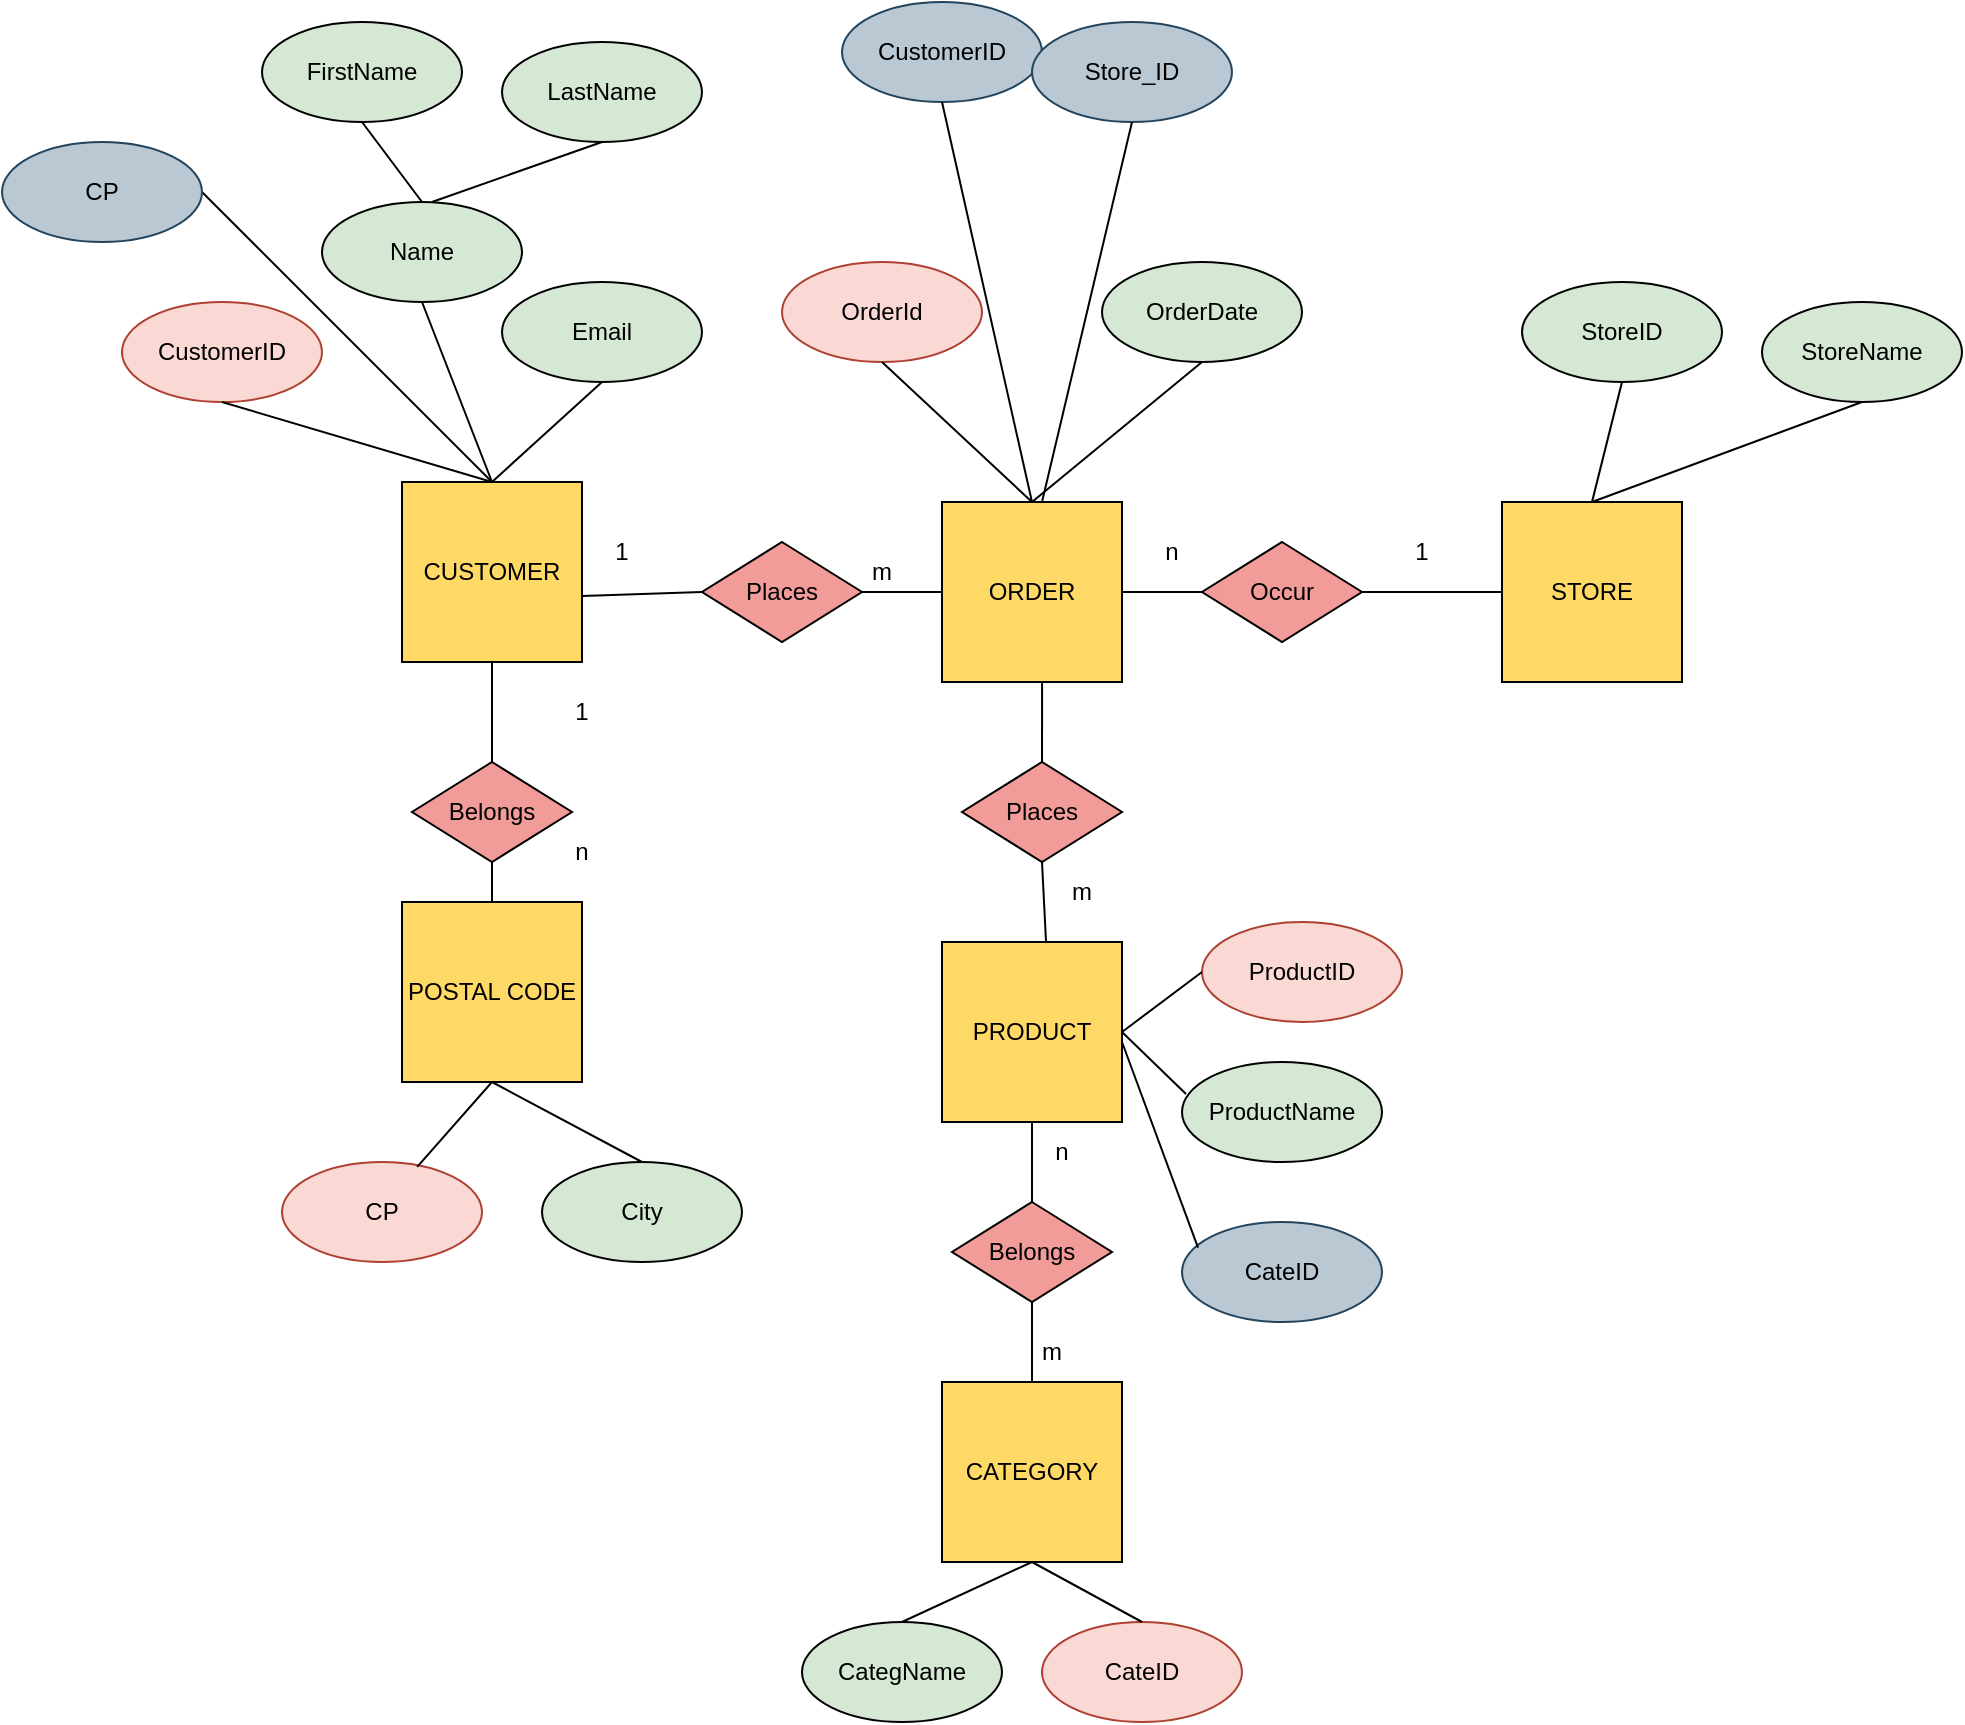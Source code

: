<mxfile version="22.0.4" type="github" pages="4">
  <diagram id="R2lEEEUBdFMjLlhIrx00" name="ER">
    <mxGraphModel dx="1900" dy="1634" grid="1" gridSize="10" guides="1" tooltips="1" connect="1" arrows="1" fold="1" page="1" pageScale="1" pageWidth="850" pageHeight="1100" math="0" shadow="0" extFonts="Permanent Marker^https://fonts.googleapis.com/css?family=Permanent+Marker">
      <root>
        <mxCell id="0" />
        <mxCell id="1" parent="0" />
        <mxCell id="DzM86ADXMEr3smT-KP6B-1" value="CUSTOMER" style="whiteSpace=wrap;html=1;aspect=fixed;fillColor=#FFD966;" parent="1" vertex="1">
          <mxGeometry x="70" y="60" width="90" height="90" as="geometry" />
        </mxCell>
        <mxCell id="DzM86ADXMEr3smT-KP6B-22" value="STORE" style="whiteSpace=wrap;html=1;aspect=fixed;fillColor=#FFD966;" parent="1" vertex="1">
          <mxGeometry x="620" y="70" width="90" height="90" as="geometry" />
        </mxCell>
        <mxCell id="DzM86ADXMEr3smT-KP6B-23" value="ORDER" style="whiteSpace=wrap;html=1;aspect=fixed;fillColor=#FFD966;" parent="1" vertex="1">
          <mxGeometry x="340" y="70" width="90" height="90" as="geometry" />
        </mxCell>
        <mxCell id="DzM86ADXMEr3smT-KP6B-24" value="PRODUCT" style="whiteSpace=wrap;html=1;aspect=fixed;fillColor=#FFD966;" parent="1" vertex="1">
          <mxGeometry x="340" y="290" width="90" height="90" as="geometry" />
        </mxCell>
        <mxCell id="DzM86ADXMEr3smT-KP6B-25" value="CATEGORY" style="whiteSpace=wrap;html=1;aspect=fixed;fillColor=#FFD966;" parent="1" vertex="1">
          <mxGeometry x="340" y="510" width="90" height="90" as="geometry" />
        </mxCell>
        <mxCell id="DzM86ADXMEr3smT-KP6B-26" value="Places" style="rhombus;whiteSpace=wrap;html=1;fillColor=#F19C99;" parent="1" vertex="1">
          <mxGeometry x="220" y="90" width="80" height="50" as="geometry" />
        </mxCell>
        <mxCell id="DzM86ADXMEr3smT-KP6B-27" value="" style="endArrow=none;html=1;rounded=0;entryX=0;entryY=0.5;entryDx=0;entryDy=0;exitX=1;exitY=0.633;exitDx=0;exitDy=0;exitPerimeter=0;" parent="1" source="DzM86ADXMEr3smT-KP6B-1" target="DzM86ADXMEr3smT-KP6B-26" edge="1">
          <mxGeometry width="50" height="50" relative="1" as="geometry">
            <mxPoint x="160" y="110" as="sourcePoint" />
            <mxPoint x="210" y="60" as="targetPoint" />
          </mxGeometry>
        </mxCell>
        <mxCell id="DzM86ADXMEr3smT-KP6B-28" value="" style="endArrow=none;html=1;rounded=0;entryX=0;entryY=0.5;entryDx=0;entryDy=0;exitX=1;exitY=0.5;exitDx=0;exitDy=0;" parent="1" source="DzM86ADXMEr3smT-KP6B-26" target="DzM86ADXMEr3smT-KP6B-23" edge="1">
          <mxGeometry width="50" height="50" relative="1" as="geometry">
            <mxPoint x="290" y="80" as="sourcePoint" />
            <mxPoint x="340" y="30" as="targetPoint" />
          </mxGeometry>
        </mxCell>
        <mxCell id="DzM86ADXMEr3smT-KP6B-33" value="Occur" style="rhombus;whiteSpace=wrap;html=1;fillColor=#F19C99;" parent="1" vertex="1">
          <mxGeometry x="470" y="90" width="80" height="50" as="geometry" />
        </mxCell>
        <mxCell id="DzM86ADXMEr3smT-KP6B-34" value="" style="endArrow=none;html=1;rounded=0;entryX=0;entryY=0.5;entryDx=0;entryDy=0;exitX=1;exitY=0.5;exitDx=0;exitDy=0;" parent="1" source="DzM86ADXMEr3smT-KP6B-23" target="DzM86ADXMEr3smT-KP6B-33" edge="1">
          <mxGeometry width="50" height="50" relative="1" as="geometry">
            <mxPoint x="450" y="70" as="sourcePoint" />
            <mxPoint x="500" y="20" as="targetPoint" />
          </mxGeometry>
        </mxCell>
        <mxCell id="DzM86ADXMEr3smT-KP6B-35" value="1" style="text;strokeColor=none;align=center;fillColor=none;html=1;verticalAlign=middle;whiteSpace=wrap;rounded=0;" parent="1" vertex="1">
          <mxGeometry x="150" y="80" width="60" height="30" as="geometry" />
        </mxCell>
        <mxCell id="DzM86ADXMEr3smT-KP6B-37" value="m" style="text;strokeColor=none;align=center;fillColor=none;html=1;verticalAlign=middle;whiteSpace=wrap;rounded=0;" parent="1" vertex="1">
          <mxGeometry x="280" y="90" width="60" height="30" as="geometry" />
        </mxCell>
        <mxCell id="DzM86ADXMEr3smT-KP6B-39" value="n" style="text;strokeColor=none;align=center;fillColor=none;html=1;verticalAlign=middle;whiteSpace=wrap;rounded=0;" parent="1" vertex="1">
          <mxGeometry x="425" y="80" width="60" height="30" as="geometry" />
        </mxCell>
        <mxCell id="DzM86ADXMEr3smT-KP6B-42" value="1" style="text;strokeColor=none;align=center;fillColor=none;html=1;verticalAlign=middle;whiteSpace=wrap;rounded=0;" parent="1" vertex="1">
          <mxGeometry x="550" y="80" width="60" height="30" as="geometry" />
        </mxCell>
        <mxCell id="DzM86ADXMEr3smT-KP6B-43" value="" style="endArrow=none;html=1;rounded=0;exitX=1;exitY=0.5;exitDx=0;exitDy=0;entryX=0;entryY=0.5;entryDx=0;entryDy=0;" parent="1" source="DzM86ADXMEr3smT-KP6B-33" target="DzM86ADXMEr3smT-KP6B-22" edge="1">
          <mxGeometry width="50" height="50" relative="1" as="geometry">
            <mxPoint x="570" y="90" as="sourcePoint" />
            <mxPoint x="620" y="40" as="targetPoint" />
          </mxGeometry>
        </mxCell>
        <mxCell id="DzM86ADXMEr3smT-KP6B-44" value="Places" style="rhombus;whiteSpace=wrap;html=1;fillColor=#F19C99;" parent="1" vertex="1">
          <mxGeometry x="350" y="200" width="80" height="50" as="geometry" />
        </mxCell>
        <mxCell id="DzM86ADXMEr3smT-KP6B-45" value="" style="endArrow=none;html=1;rounded=0;exitX=0.5;exitY=0;exitDx=0;exitDy=0;entryX=0.556;entryY=1;entryDx=0;entryDy=0;entryPerimeter=0;" parent="1" source="DzM86ADXMEr3smT-KP6B-44" target="DzM86ADXMEr3smT-KP6B-23" edge="1">
          <mxGeometry width="50" height="50" relative="1" as="geometry">
            <mxPoint x="470" y="240" as="sourcePoint" />
            <mxPoint x="390" y="170" as="targetPoint" />
          </mxGeometry>
        </mxCell>
        <mxCell id="DzM86ADXMEr3smT-KP6B-46" value="m" style="text;strokeColor=none;align=center;fillColor=none;html=1;verticalAlign=middle;whiteSpace=wrap;rounded=0;" parent="1" vertex="1">
          <mxGeometry x="380" y="250" width="60" height="30" as="geometry" />
        </mxCell>
        <mxCell id="DzM86ADXMEr3smT-KP6B-47" value="1" style="text;strokeColor=none;align=center;fillColor=none;html=1;verticalAlign=middle;whiteSpace=wrap;rounded=0;" parent="1" vertex="1">
          <mxGeometry x="130" y="160" width="60" height="30" as="geometry" />
        </mxCell>
        <mxCell id="DzM86ADXMEr3smT-KP6B-48" value="" style="endArrow=none;html=1;rounded=0;entryX=0.5;entryY=1;entryDx=0;entryDy=0;exitX=0.578;exitY=0;exitDx=0;exitDy=0;exitPerimeter=0;" parent="1" source="DzM86ADXMEr3smT-KP6B-24" target="DzM86ADXMEr3smT-KP6B-44" edge="1">
          <mxGeometry width="50" height="50" relative="1" as="geometry">
            <mxPoint x="390" y="300" as="sourcePoint" />
            <mxPoint x="310" y="260" as="targetPoint" />
          </mxGeometry>
        </mxCell>
        <mxCell id="DzM86ADXMEr3smT-KP6B-50" value="Belongs" style="rhombus;whiteSpace=wrap;html=1;fillColor=#F19C99;" parent="1" vertex="1">
          <mxGeometry x="345" y="420" width="80" height="50" as="geometry" />
        </mxCell>
        <mxCell id="DzM86ADXMEr3smT-KP6B-52" value="" style="endArrow=none;html=1;rounded=0;exitX=0.5;exitY=0;exitDx=0;exitDy=0;entryX=0.5;entryY=1;entryDx=0;entryDy=0;" parent="1" source="DzM86ADXMEr3smT-KP6B-50" target="DzM86ADXMEr3smT-KP6B-24" edge="1">
          <mxGeometry width="50" height="50" relative="1" as="geometry">
            <mxPoint x="410" y="440" as="sourcePoint" />
            <mxPoint x="460" y="390" as="targetPoint" />
          </mxGeometry>
        </mxCell>
        <mxCell id="DzM86ADXMEr3smT-KP6B-54" value="" style="endArrow=none;html=1;rounded=0;exitX=0.5;exitY=0;exitDx=0;exitDy=0;entryX=0.5;entryY=1;entryDx=0;entryDy=0;" parent="1" source="DzM86ADXMEr3smT-KP6B-25" target="DzM86ADXMEr3smT-KP6B-50" edge="1">
          <mxGeometry width="50" height="50" relative="1" as="geometry">
            <mxPoint x="405" y="440" as="sourcePoint" />
            <mxPoint x="405" y="400" as="targetPoint" />
          </mxGeometry>
        </mxCell>
        <mxCell id="DzM86ADXMEr3smT-KP6B-55" value="n" style="text;strokeColor=none;align=center;fillColor=none;html=1;verticalAlign=middle;whiteSpace=wrap;rounded=0;" parent="1" vertex="1">
          <mxGeometry x="370" y="380" width="60" height="30" as="geometry" />
        </mxCell>
        <mxCell id="DzM86ADXMEr3smT-KP6B-56" value="m" style="text;strokeColor=none;align=center;fillColor=none;html=1;verticalAlign=middle;whiteSpace=wrap;rounded=0;" parent="1" vertex="1">
          <mxGeometry x="365" y="480" width="60" height="30" as="geometry" />
        </mxCell>
        <mxCell id="DzM86ADXMEr3smT-KP6B-57" value="Email" style="ellipse;whiteSpace=wrap;html=1;fillColor=#D5E8D4;" parent="1" vertex="1">
          <mxGeometry x="120" y="-40" width="100" height="50" as="geometry" />
        </mxCell>
        <mxCell id="DzM86ADXMEr3smT-KP6B-58" value="Name" style="ellipse;whiteSpace=wrap;html=1;fillColor=#D5E8D4;" parent="1" vertex="1">
          <mxGeometry x="30" y="-80" width="100" height="50" as="geometry" />
        </mxCell>
        <mxCell id="DzM86ADXMEr3smT-KP6B-59" value="CustomerID" style="ellipse;whiteSpace=wrap;html=1;fillColor=#fad9d5;strokeColor=#ae4132;" parent="1" vertex="1">
          <mxGeometry x="-70" y="-30" width="100" height="50" as="geometry" />
        </mxCell>
        <mxCell id="DzM86ADXMEr3smT-KP6B-60" value="StoreID" style="ellipse;whiteSpace=wrap;html=1;fillColor=#D5E8D4;" parent="1" vertex="1">
          <mxGeometry x="630" y="-40" width="100" height="50" as="geometry" />
        </mxCell>
        <mxCell id="DzM86ADXMEr3smT-KP6B-61" value="StoreName" style="ellipse;whiteSpace=wrap;html=1;fillColor=#D5E8D4;" parent="1" vertex="1">
          <mxGeometry x="750" y="-30" width="100" height="50" as="geometry" />
        </mxCell>
        <mxCell id="DzM86ADXMEr3smT-KP6B-62" value="ProductID" style="ellipse;whiteSpace=wrap;html=1;fillColor=#fad9d5;strokeColor=#ae4132;" parent="1" vertex="1">
          <mxGeometry x="470" y="280" width="100" height="50" as="geometry" />
        </mxCell>
        <mxCell id="DzM86ADXMEr3smT-KP6B-63" value="ProductName" style="ellipse;whiteSpace=wrap;html=1;fillColor=#D5E8D4;" parent="1" vertex="1">
          <mxGeometry x="460" y="350" width="100" height="50" as="geometry" />
        </mxCell>
        <mxCell id="DzM86ADXMEr3smT-KP6B-64" value="CateID" style="ellipse;whiteSpace=wrap;html=1;fillColor=#fad9d5;strokeColor=#ae4132;" parent="1" vertex="1">
          <mxGeometry x="390" y="630" width="100" height="50" as="geometry" />
        </mxCell>
        <mxCell id="DzM86ADXMEr3smT-KP6B-65" value="CategName" style="ellipse;whiteSpace=wrap;html=1;fillColor=#D5E8D4;" parent="1" vertex="1">
          <mxGeometry x="270" y="630" width="100" height="50" as="geometry" />
        </mxCell>
        <mxCell id="DzM86ADXMEr3smT-KP6B-66" value="FirstName" style="ellipse;whiteSpace=wrap;html=1;fillColor=#D5E8D4;" parent="1" vertex="1">
          <mxGeometry y="-170" width="100" height="50" as="geometry" />
        </mxCell>
        <mxCell id="DzM86ADXMEr3smT-KP6B-67" value="LastName" style="ellipse;whiteSpace=wrap;html=1;fillColor=#D5E8D4;" parent="1" vertex="1">
          <mxGeometry x="120" y="-160" width="100" height="50" as="geometry" />
        </mxCell>
        <mxCell id="DzM86ADXMEr3smT-KP6B-68" value="City" style="ellipse;whiteSpace=wrap;html=1;fillColor=#D5E8D4;" parent="1" vertex="1">
          <mxGeometry x="140" y="400" width="100" height="50" as="geometry" />
        </mxCell>
        <mxCell id="DzM86ADXMEr3smT-KP6B-69" value="CP" style="ellipse;whiteSpace=wrap;html=1;fillColor=#fad9d5;strokeColor=#ae4132;" parent="1" vertex="1">
          <mxGeometry x="10" y="400" width="100" height="50" as="geometry" />
        </mxCell>
        <mxCell id="DzM86ADXMEr3smT-KP6B-71" value="" style="endArrow=none;html=1;rounded=0;exitX=0.5;exitY=0;exitDx=0;exitDy=0;entryX=0.5;entryY=1;entryDx=0;entryDy=0;" parent="1" source="DzM86ADXMEr3smT-KP6B-1" target="DzM86ADXMEr3smT-KP6B-59" edge="1">
          <mxGeometry width="50" height="50" relative="1" as="geometry">
            <mxPoint x="115" y="39.289" as="sourcePoint" />
            <mxPoint x="115" y="-10.711" as="targetPoint" />
          </mxGeometry>
        </mxCell>
        <mxCell id="DzM86ADXMEr3smT-KP6B-72" value="" style="endArrow=none;html=1;rounded=0;exitX=0.5;exitY=1;exitDx=0;exitDy=0;entryX=0.5;entryY=0;entryDx=0;entryDy=0;" parent="1" source="DzM86ADXMEr3smT-KP6B-58" target="DzM86ADXMEr3smT-KP6B-1" edge="1">
          <mxGeometry width="50" height="50" relative="1" as="geometry">
            <mxPoint x="125" y="70" as="sourcePoint" />
            <mxPoint x="60" y="30" as="targetPoint" />
          </mxGeometry>
        </mxCell>
        <mxCell id="DzM86ADXMEr3smT-KP6B-73" value="" style="endArrow=none;html=1;rounded=0;exitX=0.5;exitY=1;exitDx=0;exitDy=0;entryX=0.5;entryY=0;entryDx=0;entryDy=0;" parent="1" source="DzM86ADXMEr3smT-KP6B-57" target="DzM86ADXMEr3smT-KP6B-1" edge="1">
          <mxGeometry width="50" height="50" relative="1" as="geometry">
            <mxPoint x="170" y="-20" as="sourcePoint" />
            <mxPoint x="125" y="70" as="targetPoint" />
          </mxGeometry>
        </mxCell>
        <mxCell id="DzM86ADXMEr3smT-KP6B-74" value="" style="endArrow=none;html=1;rounded=0;exitX=0.5;exitY=1;exitDx=0;exitDy=0;entryX=0.5;entryY=0;entryDx=0;entryDy=0;" parent="1" source="DzM86ADXMEr3smT-KP6B-66" target="DzM86ADXMEr3smT-KP6B-58" edge="1">
          <mxGeometry width="50" height="50" relative="1" as="geometry">
            <mxPoint x="280" y="30" as="sourcePoint" />
            <mxPoint x="125" y="70" as="targetPoint" />
          </mxGeometry>
        </mxCell>
        <mxCell id="DzM86ADXMEr3smT-KP6B-75" value="" style="endArrow=none;html=1;rounded=0;exitX=0.55;exitY=0;exitDx=0;exitDy=0;entryX=0.5;entryY=1;entryDx=0;entryDy=0;exitPerimeter=0;" parent="1" source="DzM86ADXMEr3smT-KP6B-58" target="DzM86ADXMEr3smT-KP6B-67" edge="1">
          <mxGeometry width="50" height="50" relative="1" as="geometry">
            <mxPoint x="125" y="-110" as="sourcePoint" />
            <mxPoint x="170" y="-70" as="targetPoint" />
          </mxGeometry>
        </mxCell>
        <mxCell id="DzM86ADXMEr3smT-KP6B-76" value="" style="endArrow=none;html=1;rounded=0;exitX=0.5;exitY=1;exitDx=0;exitDy=0;entryX=0.5;entryY=0;entryDx=0;entryDy=0;" parent="1" source="1M6LyXfuHKZYY0DxmpTU-1" target="DzM86ADXMEr3smT-KP6B-68" edge="1">
          <mxGeometry width="50" height="50" relative="1" as="geometry">
            <mxPoint x="75" y="370" as="sourcePoint" />
            <mxPoint x="120" y="410" as="targetPoint" />
          </mxGeometry>
        </mxCell>
        <mxCell id="DzM86ADXMEr3smT-KP6B-79" value="" style="endArrow=none;html=1;rounded=0;exitX=0.5;exitY=1;exitDx=0;exitDy=0;entryX=0.676;entryY=0.048;entryDx=0;entryDy=0;entryPerimeter=0;" parent="1" source="1M6LyXfuHKZYY0DxmpTU-1" target="DzM86ADXMEr3smT-KP6B-69" edge="1">
          <mxGeometry width="50" height="50" relative="1" as="geometry">
            <mxPoint x="160" y="450" as="sourcePoint" />
            <mxPoint x="100" y="460" as="targetPoint" />
            <Array as="points" />
          </mxGeometry>
        </mxCell>
        <mxCell id="DzM86ADXMEr3smT-KP6B-80" value="" style="endArrow=none;html=1;rounded=0;entryX=1;entryY=0.5;entryDx=0;entryDy=0;exitX=0;exitY=0.5;exitDx=0;exitDy=0;" parent="1" source="DzM86ADXMEr3smT-KP6B-62" target="DzM86ADXMEr3smT-KP6B-24" edge="1">
          <mxGeometry width="50" height="50" relative="1" as="geometry">
            <mxPoint x="610" y="295" as="sourcePoint" />
            <mxPoint x="680" y="315" as="targetPoint" />
          </mxGeometry>
        </mxCell>
        <mxCell id="DzM86ADXMEr3smT-KP6B-81" value="" style="endArrow=none;html=1;rounded=0;entryX=1;entryY=0.5;entryDx=0;entryDy=0;exitX=0.02;exitY=0.32;exitDx=0;exitDy=0;exitPerimeter=0;" parent="1" source="DzM86ADXMEr3smT-KP6B-63" target="DzM86ADXMEr3smT-KP6B-24" edge="1">
          <mxGeometry width="50" height="50" relative="1" as="geometry">
            <mxPoint x="480" y="315" as="sourcePoint" />
            <mxPoint x="440" y="345" as="targetPoint" />
          </mxGeometry>
        </mxCell>
        <mxCell id="DzM86ADXMEr3smT-KP6B-82" value="" style="endArrow=none;html=1;rounded=0;entryX=0.5;entryY=0;entryDx=0;entryDy=0;exitX=0.5;exitY=1;exitDx=0;exitDy=0;" parent="1" source="DzM86ADXMEr3smT-KP6B-61" target="DzM86ADXMEr3smT-KP6B-22" edge="1">
          <mxGeometry width="50" height="50" relative="1" as="geometry">
            <mxPoint x="690" y="40" as="sourcePoint" />
            <mxPoint x="650" y="70" as="targetPoint" />
          </mxGeometry>
        </mxCell>
        <mxCell id="DzM86ADXMEr3smT-KP6B-83" value="" style="endArrow=none;html=1;rounded=0;entryX=0.5;entryY=0;entryDx=0;entryDy=0;exitX=0.5;exitY=1;exitDx=0;exitDy=0;" parent="1" source="DzM86ADXMEr3smT-KP6B-60" target="DzM86ADXMEr3smT-KP6B-22" edge="1">
          <mxGeometry width="50" height="50" relative="1" as="geometry">
            <mxPoint x="760" y="10" as="sourcePoint" />
            <mxPoint x="675" y="80" as="targetPoint" />
          </mxGeometry>
        </mxCell>
        <mxCell id="DzM86ADXMEr3smT-KP6B-84" value="" style="endArrow=none;html=1;rounded=0;exitX=0.5;exitY=1;exitDx=0;exitDy=0;entryX=0.5;entryY=0;entryDx=0;entryDy=0;" parent="1" source="DzM86ADXMEr3smT-KP6B-25" target="DzM86ADXMEr3smT-KP6B-64" edge="1">
          <mxGeometry width="50" height="50" relative="1" as="geometry">
            <mxPoint x="555" y="540" as="sourcePoint" />
            <mxPoint x="450" y="620" as="targetPoint" />
          </mxGeometry>
        </mxCell>
        <mxCell id="DzM86ADXMEr3smT-KP6B-85" value="" style="endArrow=none;html=1;rounded=0;exitX=0.5;exitY=1;exitDx=0;exitDy=0;entryX=0.5;entryY=0;entryDx=0;entryDy=0;" parent="1" source="DzM86ADXMEr3smT-KP6B-25" target="DzM86ADXMEr3smT-KP6B-65" edge="1">
          <mxGeometry width="50" height="50" relative="1" as="geometry">
            <mxPoint x="395" y="610" as="sourcePoint" />
            <mxPoint x="450" y="640" as="targetPoint" />
          </mxGeometry>
        </mxCell>
        <mxCell id="DzM86ADXMEr3smT-KP6B-86" value="OrderId" style="ellipse;whiteSpace=wrap;html=1;fillColor=#fad9d5;strokeColor=#ae4132;" parent="1" vertex="1">
          <mxGeometry x="260" y="-50" width="100" height="50" as="geometry" />
        </mxCell>
        <mxCell id="DzM86ADXMEr3smT-KP6B-87" value="OrderDate" style="ellipse;whiteSpace=wrap;html=1;fillColor=#D5E8D4;" parent="1" vertex="1">
          <mxGeometry x="420" y="-50" width="100" height="50" as="geometry" />
        </mxCell>
        <mxCell id="DzM86ADXMEr3smT-KP6B-88" value="" style="endArrow=none;html=1;rounded=0;entryX=0.5;entryY=0;entryDx=0;entryDy=0;exitX=0.5;exitY=1;exitDx=0;exitDy=0;" parent="1" source="DzM86ADXMEr3smT-KP6B-86" target="DzM86ADXMEr3smT-KP6B-23" edge="1">
          <mxGeometry width="50" height="50" relative="1" as="geometry">
            <mxPoint x="417.5" y="10" as="sourcePoint" />
            <mxPoint x="462.5" y="90" as="targetPoint" />
          </mxGeometry>
        </mxCell>
        <mxCell id="DzM86ADXMEr3smT-KP6B-90" value="" style="endArrow=none;html=1;rounded=0;entryX=0.5;entryY=0;entryDx=0;entryDy=0;exitX=0.5;exitY=1;exitDx=0;exitDy=0;" parent="1" source="DzM86ADXMEr3smT-KP6B-87" target="DzM86ADXMEr3smT-KP6B-23" edge="1">
          <mxGeometry width="50" height="50" relative="1" as="geometry">
            <mxPoint x="395" y="40" as="sourcePoint" />
            <mxPoint x="395" y="80" as="targetPoint" />
          </mxGeometry>
        </mxCell>
        <mxCell id="1M6LyXfuHKZYY0DxmpTU-2" value="" style="endArrow=none;html=1;rounded=0;exitX=0.5;exitY=1;exitDx=0;exitDy=0;entryX=0.5;entryY=0;entryDx=0;entryDy=0;" edge="1" parent="1" source="1M6LyXfuHKZYY0DxmpTU-3" target="1M6LyXfuHKZYY0DxmpTU-1">
          <mxGeometry width="50" height="50" relative="1" as="geometry">
            <mxPoint x="115" y="150" as="sourcePoint" />
            <mxPoint x="150" y="390" as="targetPoint" />
          </mxGeometry>
        </mxCell>
        <mxCell id="1M6LyXfuHKZYY0DxmpTU-1" value="POSTAL CODE" style="whiteSpace=wrap;html=1;aspect=fixed;fillColor=#FFD966;" vertex="1" parent="1">
          <mxGeometry x="70" y="270" width="90" height="90" as="geometry" />
        </mxCell>
        <mxCell id="1M6LyXfuHKZYY0DxmpTU-4" value="" style="endArrow=none;html=1;rounded=0;exitX=0.5;exitY=1;exitDx=0;exitDy=0;entryX=0.5;entryY=0;entryDx=0;entryDy=0;" edge="1" parent="1" source="DzM86ADXMEr3smT-KP6B-1" target="1M6LyXfuHKZYY0DxmpTU-3">
          <mxGeometry width="50" height="50" relative="1" as="geometry">
            <mxPoint x="115" y="150" as="sourcePoint" />
            <mxPoint x="125" y="240" as="targetPoint" />
          </mxGeometry>
        </mxCell>
        <mxCell id="1M6LyXfuHKZYY0DxmpTU-6" value="" style="endArrow=none;html=1;rounded=0;exitX=0.5;exitY=0;exitDx=0;exitDy=0;entryX=1;entryY=0.5;entryDx=0;entryDy=0;" edge="1" parent="1" source="DzM86ADXMEr3smT-KP6B-1" target="1M6LyXfuHKZYY0DxmpTU-5">
          <mxGeometry width="50" height="50" relative="1" as="geometry">
            <mxPoint x="125" y="70" as="sourcePoint" />
            <mxPoint x="60" y="30" as="targetPoint" />
          </mxGeometry>
        </mxCell>
        <mxCell id="1M6LyXfuHKZYY0DxmpTU-3" value="Belongs" style="rhombus;whiteSpace=wrap;html=1;fillColor=#F19C99;" vertex="1" parent="1">
          <mxGeometry x="75" y="200" width="80" height="50" as="geometry" />
        </mxCell>
        <mxCell id="1M6LyXfuHKZYY0DxmpTU-5" value="CP" style="ellipse;whiteSpace=wrap;html=1;fillColor=#bac8d3;strokeColor=#23445d;" vertex="1" parent="1">
          <mxGeometry x="-130" y="-110" width="100" height="50" as="geometry" />
        </mxCell>
        <mxCell id="mPDgoim4xKSNCDPWNLDQ-1" value="CustomerID" style="ellipse;whiteSpace=wrap;html=1;fillColor=#bac8d3;strokeColor=#23445d;" vertex="1" parent="1">
          <mxGeometry x="290" y="-180" width="100" height="50" as="geometry" />
        </mxCell>
        <mxCell id="mPDgoim4xKSNCDPWNLDQ-2" value="" style="endArrow=none;html=1;rounded=0;entryX=0.5;entryY=0;entryDx=0;entryDy=0;exitX=0.5;exitY=1;exitDx=0;exitDy=0;" edge="1" parent="1" source="mPDgoim4xKSNCDPWNLDQ-1" target="DzM86ADXMEr3smT-KP6B-23">
          <mxGeometry width="50" height="50" relative="1" as="geometry">
            <mxPoint x="450" y="-20" as="sourcePoint" />
            <mxPoint x="395" y="80" as="targetPoint" />
          </mxGeometry>
        </mxCell>
        <mxCell id="PE_HjrcgqLwWT9CD2Sz--1" value="Store_ID" style="ellipse;whiteSpace=wrap;html=1;fillColor=#bac8d3;strokeColor=#23445d;" vertex="1" parent="1">
          <mxGeometry x="385" y="-170" width="100" height="50" as="geometry" />
        </mxCell>
        <mxCell id="PE_HjrcgqLwWT9CD2Sz--2" value="" style="endArrow=none;html=1;rounded=0;exitX=0.5;exitY=1;exitDx=0;exitDy=0;" edge="1" parent="1" source="PE_HjrcgqLwWT9CD2Sz--1">
          <mxGeometry width="50" height="50" relative="1" as="geometry">
            <mxPoint x="300" y="-40" as="sourcePoint" />
            <mxPoint x="390" y="70" as="targetPoint" />
          </mxGeometry>
        </mxCell>
        <mxCell id="rNc--221QP-xvMZcYQnN-1" value="CateID" style="ellipse;whiteSpace=wrap;html=1;fillColor=#bac8d3;strokeColor=#23445d;" vertex="1" parent="1">
          <mxGeometry x="460" y="430" width="100" height="50" as="geometry" />
        </mxCell>
        <mxCell id="rNc--221QP-xvMZcYQnN-2" value="" style="endArrow=none;html=1;rounded=0;exitX=0.08;exitY=0.256;exitDx=0;exitDy=0;exitPerimeter=0;" edge="1" parent="1" source="rNc--221QP-xvMZcYQnN-1">
          <mxGeometry width="50" height="50" relative="1" as="geometry">
            <mxPoint x="472" y="376" as="sourcePoint" />
            <mxPoint x="430" y="340" as="targetPoint" />
          </mxGeometry>
        </mxCell>
        <mxCell id="k4mEC8dv7eKcZh_MXAz7-2" value="n" style="text;strokeColor=none;align=center;fillColor=none;html=1;verticalAlign=middle;whiteSpace=wrap;rounded=0;" vertex="1" parent="1">
          <mxGeometry x="130" y="230" width="60" height="30" as="geometry" />
        </mxCell>
      </root>
    </mxGraphModel>
  </diagram>
  <diagram name="3NF" id="uwDpcqIO3_95Chy8BVyL">
    <mxGraphModel dx="1050" dy="534" grid="1" gridSize="10" guides="1" tooltips="1" connect="1" arrows="1" fold="1" page="1" pageScale="1" pageWidth="827" pageHeight="1169" math="0" shadow="0">
      <root>
        <mxCell id="j6H9N_P0zfszmaV8D0wm-0" />
        <mxCell id="j6H9N_P0zfszmaV8D0wm-1" parent="j6H9N_P0zfszmaV8D0wm-0" />
        <mxCell id="j6H9N_P0zfszmaV8D0wm-2" value="Customer" style="shape=table;startSize=30;container=1;collapsible=1;childLayout=tableLayout;fixedRows=1;rowLines=0;fontStyle=1;align=center;resizeLast=1;fillColor=#D5E8D4;" parent="j6H9N_P0zfszmaV8D0wm-1" vertex="1">
          <mxGeometry x="50" y="70" width="180" height="180" as="geometry" />
        </mxCell>
        <mxCell id="j6H9N_P0zfszmaV8D0wm-3" value="" style="shape=tableRow;horizontal=0;startSize=0;swimlaneHead=0;swimlaneBody=0;fillColor=none;collapsible=0;dropTarget=0;points=[[0,0.5],[1,0.5]];portConstraint=eastwest;top=0;left=0;right=0;bottom=1;" parent="j6H9N_P0zfszmaV8D0wm-2" vertex="1">
          <mxGeometry y="30" width="180" height="30" as="geometry" />
        </mxCell>
        <mxCell id="j6H9N_P0zfszmaV8D0wm-4" value="PK" style="shape=partialRectangle;connectable=0;fillColor=none;top=0;left=0;bottom=0;right=0;fontStyle=1;overflow=hidden;" parent="j6H9N_P0zfszmaV8D0wm-3" vertex="1">
          <mxGeometry width="30" height="30" as="geometry">
            <mxRectangle width="30" height="30" as="alternateBounds" />
          </mxGeometry>
        </mxCell>
        <mxCell id="j6H9N_P0zfszmaV8D0wm-5" value="Customer_ID" style="shape=partialRectangle;connectable=0;fillColor=none;top=0;left=0;bottom=0;right=0;align=left;spacingLeft=6;fontStyle=5;overflow=hidden;" parent="j6H9N_P0zfszmaV8D0wm-3" vertex="1">
          <mxGeometry x="30" width="150" height="30" as="geometry">
            <mxRectangle width="150" height="30" as="alternateBounds" />
          </mxGeometry>
        </mxCell>
        <mxCell id="j6H9N_P0zfszmaV8D0wm-6" value="" style="shape=tableRow;horizontal=0;startSize=0;swimlaneHead=0;swimlaneBody=0;fillColor=none;collapsible=0;dropTarget=0;points=[[0,0.5],[1,0.5]];portConstraint=eastwest;top=0;left=0;right=0;bottom=0;" parent="j6H9N_P0zfszmaV8D0wm-2" vertex="1">
          <mxGeometry y="60" width="180" height="30" as="geometry" />
        </mxCell>
        <mxCell id="j6H9N_P0zfszmaV8D0wm-7" value="" style="shape=partialRectangle;connectable=0;fillColor=none;top=0;left=0;bottom=0;right=0;editable=1;overflow=hidden;" parent="j6H9N_P0zfszmaV8D0wm-6" vertex="1">
          <mxGeometry width="30" height="30" as="geometry">
            <mxRectangle width="30" height="30" as="alternateBounds" />
          </mxGeometry>
        </mxCell>
        <mxCell id="j6H9N_P0zfszmaV8D0wm-8" value="First_Name" style="shape=partialRectangle;connectable=0;fillColor=none;top=0;left=0;bottom=0;right=0;align=left;spacingLeft=6;overflow=hidden;" parent="j6H9N_P0zfszmaV8D0wm-6" vertex="1">
          <mxGeometry x="30" width="150" height="30" as="geometry">
            <mxRectangle width="150" height="30" as="alternateBounds" />
          </mxGeometry>
        </mxCell>
        <mxCell id="j6H9N_P0zfszmaV8D0wm-9" value="" style="shape=tableRow;horizontal=0;startSize=0;swimlaneHead=0;swimlaneBody=0;fillColor=none;collapsible=0;dropTarget=0;points=[[0,0.5],[1,0.5]];portConstraint=eastwest;top=0;left=0;right=0;bottom=0;" parent="j6H9N_P0zfszmaV8D0wm-2" vertex="1">
          <mxGeometry y="90" width="180" height="30" as="geometry" />
        </mxCell>
        <mxCell id="j6H9N_P0zfszmaV8D0wm-10" value="" style="shape=partialRectangle;connectable=0;fillColor=none;top=0;left=0;bottom=0;right=0;editable=1;overflow=hidden;" parent="j6H9N_P0zfszmaV8D0wm-9" vertex="1">
          <mxGeometry width="30" height="30" as="geometry">
            <mxRectangle width="30" height="30" as="alternateBounds" />
          </mxGeometry>
        </mxCell>
        <mxCell id="j6H9N_P0zfszmaV8D0wm-11" value="Last_Name" style="shape=partialRectangle;connectable=0;fillColor=none;top=0;left=0;bottom=0;right=0;align=left;spacingLeft=6;overflow=hidden;" parent="j6H9N_P0zfszmaV8D0wm-9" vertex="1">
          <mxGeometry x="30" width="150" height="30" as="geometry">
            <mxRectangle width="150" height="30" as="alternateBounds" />
          </mxGeometry>
        </mxCell>
        <mxCell id="j6H9N_P0zfszmaV8D0wm-12" style="shape=tableRow;horizontal=0;startSize=0;swimlaneHead=0;swimlaneBody=0;fillColor=none;collapsible=0;dropTarget=0;points=[[0,0.5],[1,0.5]];portConstraint=eastwest;top=0;left=0;right=0;bottom=0;" parent="j6H9N_P0zfszmaV8D0wm-2" vertex="1">
          <mxGeometry y="120" width="180" height="30" as="geometry" />
        </mxCell>
        <mxCell id="j6H9N_P0zfszmaV8D0wm-13" style="shape=partialRectangle;connectable=0;fillColor=none;top=0;left=0;bottom=0;right=0;editable=1;overflow=hidden;" parent="j6H9N_P0zfszmaV8D0wm-12" vertex="1">
          <mxGeometry width="30" height="30" as="geometry">
            <mxRectangle width="30" height="30" as="alternateBounds" />
          </mxGeometry>
        </mxCell>
        <mxCell id="j6H9N_P0zfszmaV8D0wm-14" value="Email" style="shape=partialRectangle;connectable=0;fillColor=none;top=0;left=0;bottom=0;right=0;align=left;spacingLeft=6;overflow=hidden;" parent="j6H9N_P0zfszmaV8D0wm-12" vertex="1">
          <mxGeometry x="30" width="150" height="30" as="geometry">
            <mxRectangle width="150" height="30" as="alternateBounds" />
          </mxGeometry>
        </mxCell>
        <mxCell id="WMtKu51X-b9GjpP5P0ar-14" style="shape=tableRow;horizontal=0;startSize=0;swimlaneHead=0;swimlaneBody=0;fillColor=none;collapsible=0;dropTarget=0;points=[[0,0.5],[1,0.5]];portConstraint=eastwest;top=0;left=0;right=0;bottom=0;" parent="j6H9N_P0zfszmaV8D0wm-2" vertex="1">
          <mxGeometry y="150" width="180" height="30" as="geometry" />
        </mxCell>
        <mxCell id="WMtKu51X-b9GjpP5P0ar-15" value="FK" style="shape=partialRectangle;connectable=0;fillColor=none;top=0;left=0;bottom=0;right=0;editable=1;overflow=hidden;" parent="WMtKu51X-b9GjpP5P0ar-14" vertex="1">
          <mxGeometry width="30" height="30" as="geometry">
            <mxRectangle width="30" height="30" as="alternateBounds" />
          </mxGeometry>
        </mxCell>
        <mxCell id="WMtKu51X-b9GjpP5P0ar-16" value="Postal_Code" style="shape=partialRectangle;connectable=0;fillColor=none;top=0;left=0;bottom=0;right=0;align=left;spacingLeft=6;overflow=hidden;" parent="WMtKu51X-b9GjpP5P0ar-14" vertex="1">
          <mxGeometry x="30" width="150" height="30" as="geometry">
            <mxRectangle width="150" height="30" as="alternateBounds" />
          </mxGeometry>
        </mxCell>
        <mxCell id="j6H9N_P0zfszmaV8D0wm-21" value="Store" style="shape=table;startSize=30;container=1;collapsible=1;childLayout=tableLayout;fixedRows=1;rowLines=0;fontStyle=1;align=center;resizeLast=1;fillColor=#D5E8D4;" parent="j6H9N_P0zfszmaV8D0wm-1" vertex="1">
          <mxGeometry x="600" y="70" width="180" height="90" as="geometry" />
        </mxCell>
        <mxCell id="j6H9N_P0zfszmaV8D0wm-22" value="" style="shape=tableRow;horizontal=0;startSize=0;swimlaneHead=0;swimlaneBody=0;fillColor=none;collapsible=0;dropTarget=0;points=[[0,0.5],[1,0.5]];portConstraint=eastwest;top=0;left=0;right=0;bottom=1;" parent="j6H9N_P0zfszmaV8D0wm-21" vertex="1">
          <mxGeometry y="30" width="180" height="30" as="geometry" />
        </mxCell>
        <mxCell id="j6H9N_P0zfszmaV8D0wm-23" value="PK" style="shape=partialRectangle;connectable=0;fillColor=none;top=0;left=0;bottom=0;right=0;fontStyle=1;overflow=hidden;" parent="j6H9N_P0zfszmaV8D0wm-22" vertex="1">
          <mxGeometry width="30" height="30" as="geometry">
            <mxRectangle width="30" height="30" as="alternateBounds" />
          </mxGeometry>
        </mxCell>
        <mxCell id="j6H9N_P0zfszmaV8D0wm-24" value="Store_ID" style="shape=partialRectangle;connectable=0;fillColor=none;top=0;left=0;bottom=0;right=0;align=left;spacingLeft=6;fontStyle=5;overflow=hidden;" parent="j6H9N_P0zfszmaV8D0wm-22" vertex="1">
          <mxGeometry x="30" width="150" height="30" as="geometry">
            <mxRectangle width="150" height="30" as="alternateBounds" />
          </mxGeometry>
        </mxCell>
        <mxCell id="j6H9N_P0zfszmaV8D0wm-25" value="" style="shape=tableRow;horizontal=0;startSize=0;swimlaneHead=0;swimlaneBody=0;fillColor=none;collapsible=0;dropTarget=0;points=[[0,0.5],[1,0.5]];portConstraint=eastwest;top=0;left=0;right=0;bottom=0;" parent="j6H9N_P0zfszmaV8D0wm-21" vertex="1">
          <mxGeometry y="60" width="180" height="30" as="geometry" />
        </mxCell>
        <mxCell id="j6H9N_P0zfszmaV8D0wm-26" value="" style="shape=partialRectangle;connectable=0;fillColor=none;top=0;left=0;bottom=0;right=0;editable=1;overflow=hidden;" parent="j6H9N_P0zfszmaV8D0wm-25" vertex="1">
          <mxGeometry width="30" height="30" as="geometry">
            <mxRectangle width="30" height="30" as="alternateBounds" />
          </mxGeometry>
        </mxCell>
        <mxCell id="j6H9N_P0zfszmaV8D0wm-27" value="Store_Name" style="shape=partialRectangle;connectable=0;fillColor=none;top=0;left=0;bottom=0;right=0;align=left;spacingLeft=6;overflow=hidden;" parent="j6H9N_P0zfszmaV8D0wm-25" vertex="1">
          <mxGeometry x="30" width="150" height="30" as="geometry">
            <mxRectangle width="150" height="30" as="alternateBounds" />
          </mxGeometry>
        </mxCell>
        <mxCell id="j6H9N_P0zfszmaV8D0wm-28" value="Product" style="shape=table;startSize=30;container=1;collapsible=1;childLayout=tableLayout;fixedRows=1;rowLines=0;fontStyle=1;align=center;resizeLast=1;fillColor=#D5E8D4;" parent="j6H9N_P0zfszmaV8D0wm-1" vertex="1">
          <mxGeometry x="340" y="540" width="180" height="120" as="geometry" />
        </mxCell>
        <mxCell id="j6H9N_P0zfszmaV8D0wm-29" value="" style="shape=tableRow;horizontal=0;startSize=0;swimlaneHead=0;swimlaneBody=0;fillColor=none;collapsible=0;dropTarget=0;points=[[0,0.5],[1,0.5]];portConstraint=eastwest;top=0;left=0;right=0;bottom=1;" parent="j6H9N_P0zfszmaV8D0wm-28" vertex="1">
          <mxGeometry y="30" width="180" height="30" as="geometry" />
        </mxCell>
        <mxCell id="j6H9N_P0zfszmaV8D0wm-30" value="PK" style="shape=partialRectangle;connectable=0;fillColor=none;top=0;left=0;bottom=0;right=0;fontStyle=1;overflow=hidden;" parent="j6H9N_P0zfszmaV8D0wm-29" vertex="1">
          <mxGeometry width="30" height="30" as="geometry">
            <mxRectangle width="30" height="30" as="alternateBounds" />
          </mxGeometry>
        </mxCell>
        <mxCell id="j6H9N_P0zfszmaV8D0wm-31" value="Product_ID" style="shape=partialRectangle;connectable=0;fillColor=none;top=0;left=0;bottom=0;right=0;align=left;spacingLeft=6;fontStyle=5;overflow=hidden;" parent="j6H9N_P0zfszmaV8D0wm-29" vertex="1">
          <mxGeometry x="30" width="150" height="30" as="geometry">
            <mxRectangle width="150" height="30" as="alternateBounds" />
          </mxGeometry>
        </mxCell>
        <mxCell id="j6H9N_P0zfszmaV8D0wm-32" value="" style="shape=tableRow;horizontal=0;startSize=0;swimlaneHead=0;swimlaneBody=0;fillColor=none;collapsible=0;dropTarget=0;points=[[0,0.5],[1,0.5]];portConstraint=eastwest;top=0;left=0;right=0;bottom=0;" parent="j6H9N_P0zfszmaV8D0wm-28" vertex="1">
          <mxGeometry y="60" width="180" height="30" as="geometry" />
        </mxCell>
        <mxCell id="j6H9N_P0zfszmaV8D0wm-33" value="" style="shape=partialRectangle;connectable=0;fillColor=none;top=0;left=0;bottom=0;right=0;editable=1;overflow=hidden;" parent="j6H9N_P0zfszmaV8D0wm-32" vertex="1">
          <mxGeometry width="30" height="30" as="geometry">
            <mxRectangle width="30" height="30" as="alternateBounds" />
          </mxGeometry>
        </mxCell>
        <mxCell id="j6H9N_P0zfszmaV8D0wm-34" value="Product_Name" style="shape=partialRectangle;connectable=0;fillColor=none;top=0;left=0;bottom=0;right=0;align=left;spacingLeft=6;overflow=hidden;" parent="j6H9N_P0zfszmaV8D0wm-32" vertex="1">
          <mxGeometry x="30" width="150" height="30" as="geometry">
            <mxRectangle width="150" height="30" as="alternateBounds" />
          </mxGeometry>
        </mxCell>
        <mxCell id="j6H9N_P0zfszmaV8D0wm-35" style="shape=tableRow;horizontal=0;startSize=0;swimlaneHead=0;swimlaneBody=0;fillColor=none;collapsible=0;dropTarget=0;points=[[0,0.5],[1,0.5]];portConstraint=eastwest;top=0;left=0;right=0;bottom=0;" parent="j6H9N_P0zfszmaV8D0wm-28" vertex="1">
          <mxGeometry y="90" width="180" height="30" as="geometry" />
        </mxCell>
        <mxCell id="j6H9N_P0zfszmaV8D0wm-36" value="FK" style="shape=partialRectangle;connectable=0;fillColor=none;top=0;left=0;bottom=0;right=0;editable=1;overflow=hidden;" parent="j6H9N_P0zfszmaV8D0wm-35" vertex="1">
          <mxGeometry width="30" height="30" as="geometry">
            <mxRectangle width="30" height="30" as="alternateBounds" />
          </mxGeometry>
        </mxCell>
        <mxCell id="j6H9N_P0zfszmaV8D0wm-37" value="Category_ID" style="shape=partialRectangle;connectable=0;fillColor=none;top=0;left=0;bottom=0;right=0;align=left;spacingLeft=6;overflow=hidden;" parent="j6H9N_P0zfszmaV8D0wm-35" vertex="1">
          <mxGeometry x="30" width="150" height="30" as="geometry">
            <mxRectangle width="150" height="30" as="alternateBounds" />
          </mxGeometry>
        </mxCell>
        <mxCell id="j6H9N_P0zfszmaV8D0wm-38" value="Category" style="shape=table;startSize=30;container=1;collapsible=1;childLayout=tableLayout;fixedRows=1;rowLines=0;fontStyle=1;align=center;resizeLast=1;fillColor=#D5E8D4;" parent="j6H9N_P0zfszmaV8D0wm-1" vertex="1">
          <mxGeometry x="60" y="580" width="180" height="90" as="geometry" />
        </mxCell>
        <mxCell id="j6H9N_P0zfszmaV8D0wm-39" value="" style="shape=tableRow;horizontal=0;startSize=0;swimlaneHead=0;swimlaneBody=0;fillColor=none;collapsible=0;dropTarget=0;points=[[0,0.5],[1,0.5]];portConstraint=eastwest;top=0;left=0;right=0;bottom=1;" parent="j6H9N_P0zfszmaV8D0wm-38" vertex="1">
          <mxGeometry y="30" width="180" height="30" as="geometry" />
        </mxCell>
        <mxCell id="j6H9N_P0zfszmaV8D0wm-40" value="PK" style="shape=partialRectangle;connectable=0;fillColor=none;top=0;left=0;bottom=0;right=0;fontStyle=1;overflow=hidden;" parent="j6H9N_P0zfszmaV8D0wm-39" vertex="1">
          <mxGeometry width="30" height="30" as="geometry">
            <mxRectangle width="30" height="30" as="alternateBounds" />
          </mxGeometry>
        </mxCell>
        <mxCell id="j6H9N_P0zfszmaV8D0wm-41" value="Category_ID" style="shape=partialRectangle;connectable=0;fillColor=none;top=0;left=0;bottom=0;right=0;align=left;spacingLeft=6;fontStyle=5;overflow=hidden;" parent="j6H9N_P0zfszmaV8D0wm-39" vertex="1">
          <mxGeometry x="30" width="150" height="30" as="geometry">
            <mxRectangle width="150" height="30" as="alternateBounds" />
          </mxGeometry>
        </mxCell>
        <mxCell id="j6H9N_P0zfszmaV8D0wm-42" value="" style="shape=tableRow;horizontal=0;startSize=0;swimlaneHead=0;swimlaneBody=0;fillColor=none;collapsible=0;dropTarget=0;points=[[0,0.5],[1,0.5]];portConstraint=eastwest;top=0;left=0;right=0;bottom=0;" parent="j6H9N_P0zfszmaV8D0wm-38" vertex="1">
          <mxGeometry y="60" width="180" height="30" as="geometry" />
        </mxCell>
        <mxCell id="j6H9N_P0zfszmaV8D0wm-43" value="" style="shape=partialRectangle;connectable=0;fillColor=none;top=0;left=0;bottom=0;right=0;editable=1;overflow=hidden;" parent="j6H9N_P0zfszmaV8D0wm-42" vertex="1">
          <mxGeometry width="30" height="30" as="geometry">
            <mxRectangle width="30" height="30" as="alternateBounds" />
          </mxGeometry>
        </mxCell>
        <mxCell id="j6H9N_P0zfszmaV8D0wm-44" value="Category_Name" style="shape=partialRectangle;connectable=0;fillColor=none;top=0;left=0;bottom=0;right=0;align=left;spacingLeft=6;overflow=hidden;" parent="j6H9N_P0zfszmaV8D0wm-42" vertex="1">
          <mxGeometry x="30" width="150" height="30" as="geometry">
            <mxRectangle width="150" height="30" as="alternateBounds" />
          </mxGeometry>
        </mxCell>
        <mxCell id="j6H9N_P0zfszmaV8D0wm-45" value="Order" style="shape=table;startSize=30;container=1;collapsible=1;childLayout=tableLayout;fixedRows=1;rowLines=0;fontStyle=1;align=center;resizeLast=1;fillColor=#D5E8D4;" parent="j6H9N_P0zfszmaV8D0wm-1" vertex="1">
          <mxGeometry x="340" y="70" width="180" height="150" as="geometry" />
        </mxCell>
        <mxCell id="j6H9N_P0zfszmaV8D0wm-46" value="" style="shape=tableRow;horizontal=0;startSize=0;swimlaneHead=0;swimlaneBody=0;fillColor=none;collapsible=0;dropTarget=0;points=[[0,0.5],[1,0.5]];portConstraint=eastwest;top=0;left=0;right=0;bottom=1;" parent="j6H9N_P0zfszmaV8D0wm-45" vertex="1">
          <mxGeometry y="30" width="180" height="30" as="geometry" />
        </mxCell>
        <mxCell id="j6H9N_P0zfszmaV8D0wm-47" value="PK" style="shape=partialRectangle;connectable=0;fillColor=none;top=0;left=0;bottom=0;right=0;fontStyle=1;overflow=hidden;" parent="j6H9N_P0zfszmaV8D0wm-46" vertex="1">
          <mxGeometry width="30" height="30" as="geometry">
            <mxRectangle width="30" height="30" as="alternateBounds" />
          </mxGeometry>
        </mxCell>
        <mxCell id="j6H9N_P0zfszmaV8D0wm-48" value="Order_ID" style="shape=partialRectangle;connectable=0;fillColor=none;top=0;left=0;bottom=0;right=0;align=left;spacingLeft=6;fontStyle=5;overflow=hidden;" parent="j6H9N_P0zfszmaV8D0wm-46" vertex="1">
          <mxGeometry x="30" width="150" height="30" as="geometry">
            <mxRectangle width="150" height="30" as="alternateBounds" />
          </mxGeometry>
        </mxCell>
        <mxCell id="j6H9N_P0zfszmaV8D0wm-49" value="" style="shape=tableRow;horizontal=0;startSize=0;swimlaneHead=0;swimlaneBody=0;fillColor=none;collapsible=0;dropTarget=0;points=[[0,0.5],[1,0.5]];portConstraint=eastwest;top=0;left=0;right=0;bottom=0;" parent="j6H9N_P0zfszmaV8D0wm-45" vertex="1">
          <mxGeometry y="60" width="180" height="30" as="geometry" />
        </mxCell>
        <mxCell id="j6H9N_P0zfszmaV8D0wm-50" value="" style="shape=partialRectangle;connectable=0;fillColor=none;top=0;left=0;bottom=0;right=0;editable=1;overflow=hidden;" parent="j6H9N_P0zfszmaV8D0wm-49" vertex="1">
          <mxGeometry width="30" height="30" as="geometry">
            <mxRectangle width="30" height="30" as="alternateBounds" />
          </mxGeometry>
        </mxCell>
        <mxCell id="j6H9N_P0zfszmaV8D0wm-51" value="Order_Date" style="shape=partialRectangle;connectable=0;fillColor=none;top=0;left=0;bottom=0;right=0;align=left;spacingLeft=6;overflow=hidden;" parent="j6H9N_P0zfszmaV8D0wm-49" vertex="1">
          <mxGeometry x="30" width="150" height="30" as="geometry">
            <mxRectangle width="150" height="30" as="alternateBounds" />
          </mxGeometry>
        </mxCell>
        <mxCell id="j6H9N_P0zfszmaV8D0wm-52" style="shape=tableRow;horizontal=0;startSize=0;swimlaneHead=0;swimlaneBody=0;fillColor=none;collapsible=0;dropTarget=0;points=[[0,0.5],[1,0.5]];portConstraint=eastwest;top=0;left=0;right=0;bottom=0;" parent="j6H9N_P0zfszmaV8D0wm-45" vertex="1">
          <mxGeometry y="90" width="180" height="30" as="geometry" />
        </mxCell>
        <mxCell id="j6H9N_P0zfszmaV8D0wm-53" value="FK" style="shape=partialRectangle;connectable=0;fillColor=none;top=0;left=0;bottom=0;right=0;editable=1;overflow=hidden;" parent="j6H9N_P0zfszmaV8D0wm-52" vertex="1">
          <mxGeometry width="30" height="30" as="geometry">
            <mxRectangle width="30" height="30" as="alternateBounds" />
          </mxGeometry>
        </mxCell>
        <mxCell id="j6H9N_P0zfszmaV8D0wm-54" value="Customer_ID" style="shape=partialRectangle;connectable=0;fillColor=none;top=0;left=0;bottom=0;right=0;align=left;spacingLeft=6;overflow=hidden;" parent="j6H9N_P0zfszmaV8D0wm-52" vertex="1">
          <mxGeometry x="30" width="150" height="30" as="geometry">
            <mxRectangle width="150" height="30" as="alternateBounds" />
          </mxGeometry>
        </mxCell>
        <mxCell id="j6H9N_P0zfszmaV8D0wm-55" style="shape=tableRow;horizontal=0;startSize=0;swimlaneHead=0;swimlaneBody=0;fillColor=none;collapsible=0;dropTarget=0;points=[[0,0.5],[1,0.5]];portConstraint=eastwest;top=0;left=0;right=0;bottom=0;" parent="j6H9N_P0zfszmaV8D0wm-45" vertex="1">
          <mxGeometry y="120" width="180" height="30" as="geometry" />
        </mxCell>
        <mxCell id="j6H9N_P0zfszmaV8D0wm-56" value="FK" style="shape=partialRectangle;connectable=0;fillColor=none;top=0;left=0;bottom=0;right=0;editable=1;overflow=hidden;" parent="j6H9N_P0zfszmaV8D0wm-55" vertex="1">
          <mxGeometry width="30" height="30" as="geometry">
            <mxRectangle width="30" height="30" as="alternateBounds" />
          </mxGeometry>
        </mxCell>
        <mxCell id="j6H9N_P0zfszmaV8D0wm-57" value="Store_ID" style="shape=partialRectangle;connectable=0;fillColor=none;top=0;left=0;bottom=0;right=0;align=left;spacingLeft=6;overflow=hidden;" parent="j6H9N_P0zfszmaV8D0wm-55" vertex="1">
          <mxGeometry x="30" width="150" height="30" as="geometry">
            <mxRectangle width="150" height="30" as="alternateBounds" />
          </mxGeometry>
        </mxCell>
        <mxCell id="j6H9N_P0zfszmaV8D0wm-58" value="Order_Detail" style="shape=table;startSize=30;container=1;collapsible=1;childLayout=tableLayout;fixedRows=1;rowLines=0;fontStyle=1;align=center;resizeLast=1;fillColor=#D5E8D4;" parent="j6H9N_P0zfszmaV8D0wm-1" vertex="1">
          <mxGeometry x="336" y="280" width="180" height="180" as="geometry" />
        </mxCell>
        <mxCell id="j6H9N_P0zfszmaV8D0wm-59" value="" style="shape=tableRow;horizontal=0;startSize=0;swimlaneHead=0;swimlaneBody=0;fillColor=none;collapsible=0;dropTarget=0;points=[[0,0.5],[1,0.5]];portConstraint=eastwest;top=0;left=0;right=0;bottom=1;" parent="j6H9N_P0zfszmaV8D0wm-58" vertex="1">
          <mxGeometry y="30" width="180" height="30" as="geometry" />
        </mxCell>
        <mxCell id="j6H9N_P0zfszmaV8D0wm-60" value="PK" style="shape=partialRectangle;connectable=0;fillColor=none;top=0;left=0;bottom=0;right=0;fontStyle=1;overflow=hidden;" parent="j6H9N_P0zfszmaV8D0wm-59" vertex="1">
          <mxGeometry width="30" height="30" as="geometry">
            <mxRectangle width="30" height="30" as="alternateBounds" />
          </mxGeometry>
        </mxCell>
        <mxCell id="j6H9N_P0zfszmaV8D0wm-61" value="OrderItem_ID" style="shape=partialRectangle;connectable=0;fillColor=none;top=0;left=0;bottom=0;right=0;align=left;spacingLeft=6;fontStyle=5;overflow=hidden;" parent="j6H9N_P0zfszmaV8D0wm-59" vertex="1">
          <mxGeometry x="30" width="150" height="30" as="geometry">
            <mxRectangle width="150" height="30" as="alternateBounds" />
          </mxGeometry>
        </mxCell>
        <mxCell id="j6H9N_P0zfszmaV8D0wm-62" value="" style="shape=tableRow;horizontal=0;startSize=0;swimlaneHead=0;swimlaneBody=0;fillColor=none;collapsible=0;dropTarget=0;points=[[0,0.5],[1,0.5]];portConstraint=eastwest;top=0;left=0;right=0;bottom=0;" parent="j6H9N_P0zfszmaV8D0wm-58" vertex="1">
          <mxGeometry y="60" width="180" height="30" as="geometry" />
        </mxCell>
        <mxCell id="j6H9N_P0zfszmaV8D0wm-63" value="FK" style="shape=partialRectangle;connectable=0;fillColor=none;top=0;left=0;bottom=0;right=0;editable=1;overflow=hidden;" parent="j6H9N_P0zfszmaV8D0wm-62" vertex="1">
          <mxGeometry width="30" height="30" as="geometry">
            <mxRectangle width="30" height="30" as="alternateBounds" />
          </mxGeometry>
        </mxCell>
        <mxCell id="j6H9N_P0zfszmaV8D0wm-64" value="Order_ID" style="shape=partialRectangle;connectable=0;fillColor=none;top=0;left=0;bottom=0;right=0;align=left;spacingLeft=6;overflow=hidden;" parent="j6H9N_P0zfszmaV8D0wm-62" vertex="1">
          <mxGeometry x="30" width="150" height="30" as="geometry">
            <mxRectangle width="150" height="30" as="alternateBounds" />
          </mxGeometry>
        </mxCell>
        <mxCell id="j6H9N_P0zfszmaV8D0wm-65" value="" style="shape=tableRow;horizontal=0;startSize=0;swimlaneHead=0;swimlaneBody=0;fillColor=none;collapsible=0;dropTarget=0;points=[[0,0.5],[1,0.5]];portConstraint=eastwest;top=0;left=0;right=0;bottom=0;" parent="j6H9N_P0zfszmaV8D0wm-58" vertex="1">
          <mxGeometry y="90" width="180" height="30" as="geometry" />
        </mxCell>
        <mxCell id="j6H9N_P0zfszmaV8D0wm-66" value="FK" style="shape=partialRectangle;connectable=0;fillColor=none;top=0;left=0;bottom=0;right=0;editable=1;overflow=hidden;" parent="j6H9N_P0zfszmaV8D0wm-65" vertex="1">
          <mxGeometry width="30" height="30" as="geometry">
            <mxRectangle width="30" height="30" as="alternateBounds" />
          </mxGeometry>
        </mxCell>
        <mxCell id="j6H9N_P0zfszmaV8D0wm-67" value="Product_ID" style="shape=partialRectangle;connectable=0;fillColor=none;top=0;left=0;bottom=0;right=0;align=left;spacingLeft=6;overflow=hidden;" parent="j6H9N_P0zfszmaV8D0wm-65" vertex="1">
          <mxGeometry x="30" width="150" height="30" as="geometry">
            <mxRectangle width="150" height="30" as="alternateBounds" />
          </mxGeometry>
        </mxCell>
        <mxCell id="j6H9N_P0zfszmaV8D0wm-68" value="" style="shape=tableRow;horizontal=0;startSize=0;swimlaneHead=0;swimlaneBody=0;fillColor=none;collapsible=0;dropTarget=0;points=[[0,0.5],[1,0.5]];portConstraint=eastwest;top=0;left=0;right=0;bottom=0;" parent="j6H9N_P0zfszmaV8D0wm-58" vertex="1">
          <mxGeometry y="120" width="180" height="30" as="geometry" />
        </mxCell>
        <mxCell id="j6H9N_P0zfszmaV8D0wm-69" value="" style="shape=partialRectangle;connectable=0;fillColor=none;top=0;left=0;bottom=0;right=0;editable=1;overflow=hidden;" parent="j6H9N_P0zfszmaV8D0wm-68" vertex="1">
          <mxGeometry width="30" height="30" as="geometry">
            <mxRectangle width="30" height="30" as="alternateBounds" />
          </mxGeometry>
        </mxCell>
        <mxCell id="j6H9N_P0zfszmaV8D0wm-70" value="Unit_Price" style="shape=partialRectangle;connectable=0;fillColor=none;top=0;left=0;bottom=0;right=0;align=left;spacingLeft=6;overflow=hidden;" parent="j6H9N_P0zfszmaV8D0wm-68" vertex="1">
          <mxGeometry x="30" width="150" height="30" as="geometry">
            <mxRectangle width="150" height="30" as="alternateBounds" />
          </mxGeometry>
        </mxCell>
        <mxCell id="j6H9N_P0zfszmaV8D0wm-71" style="shape=tableRow;horizontal=0;startSize=0;swimlaneHead=0;swimlaneBody=0;fillColor=none;collapsible=0;dropTarget=0;points=[[0,0.5],[1,0.5]];portConstraint=eastwest;top=0;left=0;right=0;bottom=0;" parent="j6H9N_P0zfszmaV8D0wm-58" vertex="1">
          <mxGeometry y="150" width="180" height="30" as="geometry" />
        </mxCell>
        <mxCell id="j6H9N_P0zfszmaV8D0wm-72" style="shape=partialRectangle;connectable=0;fillColor=none;top=0;left=0;bottom=0;right=0;editable=1;overflow=hidden;" parent="j6H9N_P0zfszmaV8D0wm-71" vertex="1">
          <mxGeometry width="30" height="30" as="geometry">
            <mxRectangle width="30" height="30" as="alternateBounds" />
          </mxGeometry>
        </mxCell>
        <mxCell id="j6H9N_P0zfszmaV8D0wm-73" value="Quantity" style="shape=partialRectangle;connectable=0;fillColor=none;top=0;left=0;bottom=0;right=0;align=left;spacingLeft=6;overflow=hidden;" parent="j6H9N_P0zfszmaV8D0wm-71" vertex="1">
          <mxGeometry x="30" width="150" height="30" as="geometry">
            <mxRectangle width="150" height="30" as="alternateBounds" />
          </mxGeometry>
        </mxCell>
        <mxCell id="j6H9N_P0zfszmaV8D0wm-74" value="" style="edgeStyle=entityRelationEdgeStyle;fontSize=12;html=1;endArrow=ERoneToMany;rounded=0;exitX=1;exitY=0.5;exitDx=0;exitDy=0;entryX=0;entryY=0.5;entryDx=0;entryDy=0;" parent="j6H9N_P0zfszmaV8D0wm-1" source="j6H9N_P0zfszmaV8D0wm-3" target="j6H9N_P0zfszmaV8D0wm-52" edge="1">
          <mxGeometry width="100" height="100" relative="1" as="geometry">
            <mxPoint x="270" y="170" as="sourcePoint" />
            <mxPoint x="370" y="70" as="targetPoint" />
          </mxGeometry>
        </mxCell>
        <mxCell id="j6H9N_P0zfszmaV8D0wm-75" value="" style="edgeStyle=entityRelationEdgeStyle;fontSize=12;html=1;endArrow=ERoneToMany;rounded=0;exitX=1;exitY=0.5;exitDx=0;exitDy=0;entryX=0;entryY=0.5;entryDx=0;entryDy=0;" parent="j6H9N_P0zfszmaV8D0wm-1" source="j6H9N_P0zfszmaV8D0wm-55" target="j6H9N_P0zfszmaV8D0wm-22" edge="1">
          <mxGeometry width="100" height="100" relative="1" as="geometry">
            <mxPoint x="640" y="180" as="sourcePoint" />
            <mxPoint x="750" y="240.0" as="targetPoint" />
          </mxGeometry>
        </mxCell>
        <mxCell id="j6H9N_P0zfszmaV8D0wm-76" value="" style="edgeStyle=entityRelationEdgeStyle;fontSize=12;html=1;endArrow=ERmany;startArrow=ERmany;rounded=0;exitX=1;exitY=0.5;exitDx=0;exitDy=0;" parent="j6H9N_P0zfszmaV8D0wm-1" source="j6H9N_P0zfszmaV8D0wm-62" target="j6H9N_P0zfszmaV8D0wm-46" edge="1">
          <mxGeometry width="100" height="100" relative="1" as="geometry">
            <mxPoint x="340" y="440" as="sourcePoint" />
            <mxPoint x="440" y="340" as="targetPoint" />
          </mxGeometry>
        </mxCell>
        <mxCell id="j6H9N_P0zfszmaV8D0wm-77" value="" style="edgeStyle=entityRelationEdgeStyle;fontSize=12;html=1;endArrow=ERoneToMany;rounded=0;exitX=1;exitY=0.5;exitDx=0;exitDy=0;entryX=0;entryY=0.5;entryDx=0;entryDy=0;" parent="j6H9N_P0zfszmaV8D0wm-1" source="j6H9N_P0zfszmaV8D0wm-39" target="j6H9N_P0zfszmaV8D0wm-35" edge="1">
          <mxGeometry width="100" height="100" relative="1" as="geometry">
            <mxPoint x="250" y="450" as="sourcePoint" />
            <mxPoint x="360" y="510.0" as="targetPoint" />
          </mxGeometry>
        </mxCell>
        <mxCell id="j6H9N_P0zfszmaV8D0wm-78" value="" style="edgeStyle=entityRelationEdgeStyle;fontSize=12;html=1;endArrow=ERmany;startArrow=ERmany;rounded=0;exitX=1;exitY=0.5;exitDx=0;exitDy=0;entryX=1;entryY=0.5;entryDx=0;entryDy=0;" parent="j6H9N_P0zfszmaV8D0wm-1" source="j6H9N_P0zfszmaV8D0wm-65" target="j6H9N_P0zfszmaV8D0wm-29" edge="1">
          <mxGeometry width="100" height="100" relative="1" as="geometry">
            <mxPoint x="604" y="585" as="sourcePoint" />
            <mxPoint x="600" y="385" as="targetPoint" />
          </mxGeometry>
        </mxCell>
        <mxCell id="WMtKu51X-b9GjpP5P0ar-0" value="Postal" style="shape=table;startSize=30;container=1;collapsible=1;childLayout=tableLayout;fixedRows=1;rowLines=0;fontStyle=1;align=center;resizeLast=1;fillColor=#D5E8D4;" parent="j6H9N_P0zfszmaV8D0wm-1" vertex="1">
          <mxGeometry x="60" y="330" width="180" height="90" as="geometry" />
        </mxCell>
        <mxCell id="WMtKu51X-b9GjpP5P0ar-1" value="" style="shape=tableRow;horizontal=0;startSize=0;swimlaneHead=0;swimlaneBody=0;fillColor=none;collapsible=0;dropTarget=0;points=[[0,0.5],[1,0.5]];portConstraint=eastwest;top=0;left=0;right=0;bottom=1;" parent="WMtKu51X-b9GjpP5P0ar-0" vertex="1">
          <mxGeometry y="30" width="180" height="30" as="geometry" />
        </mxCell>
        <mxCell id="WMtKu51X-b9GjpP5P0ar-2" value="PK" style="shape=partialRectangle;connectable=0;fillColor=none;top=0;left=0;bottom=0;right=0;fontStyle=1;overflow=hidden;" parent="WMtKu51X-b9GjpP5P0ar-1" vertex="1">
          <mxGeometry width="30" height="30" as="geometry">
            <mxRectangle width="30" height="30" as="alternateBounds" />
          </mxGeometry>
        </mxCell>
        <mxCell id="WMtKu51X-b9GjpP5P0ar-3" value="Postal_Code" style="shape=partialRectangle;connectable=0;fillColor=none;top=0;left=0;bottom=0;right=0;align=left;spacingLeft=6;fontStyle=5;overflow=hidden;" parent="WMtKu51X-b9GjpP5P0ar-1" vertex="1">
          <mxGeometry x="30" width="150" height="30" as="geometry">
            <mxRectangle width="150" height="30" as="alternateBounds" />
          </mxGeometry>
        </mxCell>
        <mxCell id="WMtKu51X-b9GjpP5P0ar-4" value="" style="shape=tableRow;horizontal=0;startSize=0;swimlaneHead=0;swimlaneBody=0;fillColor=none;collapsible=0;dropTarget=0;points=[[0,0.5],[1,0.5]];portConstraint=eastwest;top=0;left=0;right=0;bottom=0;" parent="WMtKu51X-b9GjpP5P0ar-0" vertex="1">
          <mxGeometry y="60" width="180" height="30" as="geometry" />
        </mxCell>
        <mxCell id="WMtKu51X-b9GjpP5P0ar-5" value="" style="shape=partialRectangle;connectable=0;fillColor=none;top=0;left=0;bottom=0;right=0;editable=1;overflow=hidden;" parent="WMtKu51X-b9GjpP5P0ar-4" vertex="1">
          <mxGeometry width="30" height="30" as="geometry">
            <mxRectangle width="30" height="30" as="alternateBounds" />
          </mxGeometry>
        </mxCell>
        <mxCell id="WMtKu51X-b9GjpP5P0ar-6" value="City" style="shape=partialRectangle;connectable=0;fillColor=none;top=0;left=0;bottom=0;right=0;align=left;spacingLeft=6;overflow=hidden;" parent="WMtKu51X-b9GjpP5P0ar-4" vertex="1">
          <mxGeometry x="30" width="150" height="30" as="geometry">
            <mxRectangle width="150" height="30" as="alternateBounds" />
          </mxGeometry>
        </mxCell>
        <mxCell id="WMtKu51X-b9GjpP5P0ar-13" value="" style="edgeStyle=entityRelationEdgeStyle;fontSize=12;html=1;endArrow=ERoneToMany;rounded=0;exitX=1;exitY=0.5;exitDx=0;exitDy=0;" parent="j6H9N_P0zfszmaV8D0wm-1" source="WMtKu51X-b9GjpP5P0ar-1" target="WMtKu51X-b9GjpP5P0ar-14" edge="1">
          <mxGeometry width="100" height="100" relative="1" as="geometry">
            <mxPoint x="360" y="500" as="sourcePoint" />
            <mxPoint x="300" y="230" as="targetPoint" />
          </mxGeometry>
        </mxCell>
      </root>
    </mxGraphModel>
  </diagram>
  <diagram name="Dimensional" id="U1tSoyKFl2J56HqI7Xmi">
    <mxGraphModel dx="1050" dy="534" grid="1" gridSize="10" guides="1" tooltips="1" connect="1" arrows="1" fold="1" page="1" pageScale="1" pageWidth="827" pageHeight="1169" math="0" shadow="0">
      <root>
        <mxCell id="-CDOmEHhUnPB2WInKov6-0" />
        <mxCell id="-CDOmEHhUnPB2WInKov6-1" parent="-CDOmEHhUnPB2WInKov6-0" />
        <mxCell id="-CDOmEHhUnPB2WInKov6-2" value="DIM_Customer" style="shape=table;startSize=30;container=1;collapsible=1;childLayout=tableLayout;fixedRows=1;rowLines=0;fontStyle=1;align=center;resizeLast=1;fillColor=#fad7ac;strokeColor=#b46504;" parent="-CDOmEHhUnPB2WInKov6-1" vertex="1">
          <mxGeometry x="30" y="130" width="180" height="210" as="geometry" />
        </mxCell>
        <mxCell id="-CDOmEHhUnPB2WInKov6-3" value="" style="shape=tableRow;horizontal=0;startSize=0;swimlaneHead=0;swimlaneBody=0;fillColor=none;collapsible=0;dropTarget=0;points=[[0,0.5],[1,0.5]];portConstraint=eastwest;top=0;left=0;right=0;bottom=1;" parent="-CDOmEHhUnPB2WInKov6-2" vertex="1">
          <mxGeometry y="30" width="180" height="30" as="geometry" />
        </mxCell>
        <mxCell id="-CDOmEHhUnPB2WInKov6-4" value="PK" style="shape=partialRectangle;connectable=0;fillColor=none;top=0;left=0;bottom=0;right=0;fontStyle=1;overflow=hidden;" parent="-CDOmEHhUnPB2WInKov6-3" vertex="1">
          <mxGeometry width="30" height="30" as="geometry">
            <mxRectangle width="30" height="30" as="alternateBounds" />
          </mxGeometry>
        </mxCell>
        <mxCell id="-CDOmEHhUnPB2WInKov6-5" value="Customer_ID" style="shape=partialRectangle;connectable=0;fillColor=none;top=0;left=0;bottom=0;right=0;align=left;spacingLeft=6;fontStyle=5;overflow=hidden;" parent="-CDOmEHhUnPB2WInKov6-3" vertex="1">
          <mxGeometry x="30" width="150" height="30" as="geometry">
            <mxRectangle width="150" height="30" as="alternateBounds" />
          </mxGeometry>
        </mxCell>
        <mxCell id="-CDOmEHhUnPB2WInKov6-6" value="" style="shape=tableRow;horizontal=0;startSize=0;swimlaneHead=0;swimlaneBody=0;fillColor=none;collapsible=0;dropTarget=0;points=[[0,0.5],[1,0.5]];portConstraint=eastwest;top=0;left=0;right=0;bottom=0;" parent="-CDOmEHhUnPB2WInKov6-2" vertex="1">
          <mxGeometry y="60" width="180" height="30" as="geometry" />
        </mxCell>
        <mxCell id="-CDOmEHhUnPB2WInKov6-7" value="" style="shape=partialRectangle;connectable=0;fillColor=none;top=0;left=0;bottom=0;right=0;editable=1;overflow=hidden;" parent="-CDOmEHhUnPB2WInKov6-6" vertex="1">
          <mxGeometry width="30" height="30" as="geometry">
            <mxRectangle width="30" height="30" as="alternateBounds" />
          </mxGeometry>
        </mxCell>
        <mxCell id="-CDOmEHhUnPB2WInKov6-8" value="First_Name" style="shape=partialRectangle;connectable=0;fillColor=none;top=0;left=0;bottom=0;right=0;align=left;spacingLeft=6;overflow=hidden;" parent="-CDOmEHhUnPB2WInKov6-6" vertex="1">
          <mxGeometry x="30" width="150" height="30" as="geometry">
            <mxRectangle width="150" height="30" as="alternateBounds" />
          </mxGeometry>
        </mxCell>
        <mxCell id="-CDOmEHhUnPB2WInKov6-9" value="" style="shape=tableRow;horizontal=0;startSize=0;swimlaneHead=0;swimlaneBody=0;fillColor=none;collapsible=0;dropTarget=0;points=[[0,0.5],[1,0.5]];portConstraint=eastwest;top=0;left=0;right=0;bottom=0;" parent="-CDOmEHhUnPB2WInKov6-2" vertex="1">
          <mxGeometry y="90" width="180" height="30" as="geometry" />
        </mxCell>
        <mxCell id="-CDOmEHhUnPB2WInKov6-10" value="" style="shape=partialRectangle;connectable=0;fillColor=none;top=0;left=0;bottom=0;right=0;editable=1;overflow=hidden;" parent="-CDOmEHhUnPB2WInKov6-9" vertex="1">
          <mxGeometry width="30" height="30" as="geometry">
            <mxRectangle width="30" height="30" as="alternateBounds" />
          </mxGeometry>
        </mxCell>
        <mxCell id="-CDOmEHhUnPB2WInKov6-11" value="Last_Name" style="shape=partialRectangle;connectable=0;fillColor=none;top=0;left=0;bottom=0;right=0;align=left;spacingLeft=6;overflow=hidden;" parent="-CDOmEHhUnPB2WInKov6-9" vertex="1">
          <mxGeometry x="30" width="150" height="30" as="geometry">
            <mxRectangle width="150" height="30" as="alternateBounds" />
          </mxGeometry>
        </mxCell>
        <mxCell id="-CDOmEHhUnPB2WInKov6-12" style="shape=tableRow;horizontal=0;startSize=0;swimlaneHead=0;swimlaneBody=0;fillColor=none;collapsible=0;dropTarget=0;points=[[0,0.5],[1,0.5]];portConstraint=eastwest;top=0;left=0;right=0;bottom=0;" parent="-CDOmEHhUnPB2WInKov6-2" vertex="1">
          <mxGeometry y="120" width="180" height="30" as="geometry" />
        </mxCell>
        <mxCell id="-CDOmEHhUnPB2WInKov6-13" style="shape=partialRectangle;connectable=0;fillColor=none;top=0;left=0;bottom=0;right=0;editable=1;overflow=hidden;" parent="-CDOmEHhUnPB2WInKov6-12" vertex="1">
          <mxGeometry width="30" height="30" as="geometry">
            <mxRectangle width="30" height="30" as="alternateBounds" />
          </mxGeometry>
        </mxCell>
        <mxCell id="-CDOmEHhUnPB2WInKov6-14" value="Email" style="shape=partialRectangle;connectable=0;fillColor=none;top=0;left=0;bottom=0;right=0;align=left;spacingLeft=6;overflow=hidden;" parent="-CDOmEHhUnPB2WInKov6-12" vertex="1">
          <mxGeometry x="30" width="150" height="30" as="geometry">
            <mxRectangle width="150" height="30" as="alternateBounds" />
          </mxGeometry>
        </mxCell>
        <mxCell id="-CDOmEHhUnPB2WInKov6-15" style="shape=tableRow;horizontal=0;startSize=0;swimlaneHead=0;swimlaneBody=0;fillColor=none;collapsible=0;dropTarget=0;points=[[0,0.5],[1,0.5]];portConstraint=eastwest;top=0;left=0;right=0;bottom=0;" parent="-CDOmEHhUnPB2WInKov6-2" vertex="1">
          <mxGeometry y="150" width="180" height="30" as="geometry" />
        </mxCell>
        <mxCell id="-CDOmEHhUnPB2WInKov6-16" value="" style="shape=partialRectangle;connectable=0;fillColor=none;top=0;left=0;bottom=0;right=0;editable=1;overflow=hidden;" parent="-CDOmEHhUnPB2WInKov6-15" vertex="1">
          <mxGeometry width="30" height="30" as="geometry">
            <mxRectangle width="30" height="30" as="alternateBounds" />
          </mxGeometry>
        </mxCell>
        <mxCell id="-CDOmEHhUnPB2WInKov6-17" value="Postal_Code" style="shape=partialRectangle;connectable=0;fillColor=none;top=0;left=0;bottom=0;right=0;align=left;spacingLeft=6;overflow=hidden;" parent="-CDOmEHhUnPB2WInKov6-15" vertex="1">
          <mxGeometry x="30" width="150" height="30" as="geometry">
            <mxRectangle width="150" height="30" as="alternateBounds" />
          </mxGeometry>
        </mxCell>
        <mxCell id="-SHLaQUeQKTX5j-ZEiYH-1" style="shape=tableRow;horizontal=0;startSize=0;swimlaneHead=0;swimlaneBody=0;fillColor=none;collapsible=0;dropTarget=0;points=[[0,0.5],[1,0.5]];portConstraint=eastwest;top=0;left=0;right=0;bottom=0;" parent="-CDOmEHhUnPB2WInKov6-2" vertex="1">
          <mxGeometry y="180" width="180" height="30" as="geometry" />
        </mxCell>
        <mxCell id="-SHLaQUeQKTX5j-ZEiYH-2" style="shape=partialRectangle;connectable=0;fillColor=none;top=0;left=0;bottom=0;right=0;editable=1;overflow=hidden;" parent="-SHLaQUeQKTX5j-ZEiYH-1" vertex="1">
          <mxGeometry width="30" height="30" as="geometry">
            <mxRectangle width="30" height="30" as="alternateBounds" />
          </mxGeometry>
        </mxCell>
        <mxCell id="-SHLaQUeQKTX5j-ZEiYH-3" value="City" style="shape=partialRectangle;connectable=0;fillColor=none;top=0;left=0;bottom=0;right=0;align=left;spacingLeft=6;overflow=hidden;" parent="-SHLaQUeQKTX5j-ZEiYH-1" vertex="1">
          <mxGeometry x="30" width="150" height="30" as="geometry">
            <mxRectangle width="150" height="30" as="alternateBounds" />
          </mxGeometry>
        </mxCell>
        <mxCell id="-CDOmEHhUnPB2WInKov6-18" value="DIM_Store" style="shape=table;startSize=30;container=1;collapsible=1;childLayout=tableLayout;fixedRows=1;rowLines=0;fontStyle=1;align=center;resizeLast=1;fillColor=#fad7ac;strokeColor=#b46504;" parent="-CDOmEHhUnPB2WInKov6-1" vertex="1">
          <mxGeometry x="30" y="420" width="180" height="90" as="geometry" />
        </mxCell>
        <mxCell id="-CDOmEHhUnPB2WInKov6-19" value="" style="shape=tableRow;horizontal=0;startSize=0;swimlaneHead=0;swimlaneBody=0;fillColor=none;collapsible=0;dropTarget=0;points=[[0,0.5],[1,0.5]];portConstraint=eastwest;top=0;left=0;right=0;bottom=1;" parent="-CDOmEHhUnPB2WInKov6-18" vertex="1">
          <mxGeometry y="30" width="180" height="30" as="geometry" />
        </mxCell>
        <mxCell id="-CDOmEHhUnPB2WInKov6-20" value="PK" style="shape=partialRectangle;connectable=0;fillColor=none;top=0;left=0;bottom=0;right=0;fontStyle=1;overflow=hidden;" parent="-CDOmEHhUnPB2WInKov6-19" vertex="1">
          <mxGeometry width="30" height="30" as="geometry">
            <mxRectangle width="30" height="30" as="alternateBounds" />
          </mxGeometry>
        </mxCell>
        <mxCell id="-CDOmEHhUnPB2WInKov6-21" value="Store_ID" style="shape=partialRectangle;connectable=0;fillColor=none;top=0;left=0;bottom=0;right=0;align=left;spacingLeft=6;fontStyle=5;overflow=hidden;" parent="-CDOmEHhUnPB2WInKov6-19" vertex="1">
          <mxGeometry x="30" width="150" height="30" as="geometry">
            <mxRectangle width="150" height="30" as="alternateBounds" />
          </mxGeometry>
        </mxCell>
        <mxCell id="-CDOmEHhUnPB2WInKov6-22" value="" style="shape=tableRow;horizontal=0;startSize=0;swimlaneHead=0;swimlaneBody=0;fillColor=none;collapsible=0;dropTarget=0;points=[[0,0.5],[1,0.5]];portConstraint=eastwest;top=0;left=0;right=0;bottom=0;" parent="-CDOmEHhUnPB2WInKov6-18" vertex="1">
          <mxGeometry y="60" width="180" height="30" as="geometry" />
        </mxCell>
        <mxCell id="-CDOmEHhUnPB2WInKov6-23" value="" style="shape=partialRectangle;connectable=0;fillColor=none;top=0;left=0;bottom=0;right=0;editable=1;overflow=hidden;" parent="-CDOmEHhUnPB2WInKov6-22" vertex="1">
          <mxGeometry width="30" height="30" as="geometry">
            <mxRectangle width="30" height="30" as="alternateBounds" />
          </mxGeometry>
        </mxCell>
        <mxCell id="-CDOmEHhUnPB2WInKov6-24" value="Store_Name" style="shape=partialRectangle;connectable=0;fillColor=none;top=0;left=0;bottom=0;right=0;align=left;spacingLeft=6;overflow=hidden;" parent="-CDOmEHhUnPB2WInKov6-22" vertex="1">
          <mxGeometry x="30" width="150" height="30" as="geometry">
            <mxRectangle width="150" height="30" as="alternateBounds" />
          </mxGeometry>
        </mxCell>
        <mxCell id="-CDOmEHhUnPB2WInKov6-25" value="DIM_Product" style="shape=table;startSize=30;container=1;collapsible=1;childLayout=tableLayout;fixedRows=1;rowLines=0;fontStyle=1;align=center;resizeLast=1;fillColor=#fad7ac;strokeColor=#b46504;" parent="-CDOmEHhUnPB2WInKov6-1" vertex="1">
          <mxGeometry x="580" y="90" width="180" height="120" as="geometry" />
        </mxCell>
        <mxCell id="-CDOmEHhUnPB2WInKov6-26" value="" style="shape=tableRow;horizontal=0;startSize=0;swimlaneHead=0;swimlaneBody=0;fillColor=none;collapsible=0;dropTarget=0;points=[[0,0.5],[1,0.5]];portConstraint=eastwest;top=0;left=0;right=0;bottom=1;" parent="-CDOmEHhUnPB2WInKov6-25" vertex="1">
          <mxGeometry y="30" width="180" height="30" as="geometry" />
        </mxCell>
        <mxCell id="-CDOmEHhUnPB2WInKov6-27" value="PK" style="shape=partialRectangle;connectable=0;fillColor=none;top=0;left=0;bottom=0;right=0;fontStyle=1;overflow=hidden;" parent="-CDOmEHhUnPB2WInKov6-26" vertex="1">
          <mxGeometry width="30" height="30" as="geometry">
            <mxRectangle width="30" height="30" as="alternateBounds" />
          </mxGeometry>
        </mxCell>
        <mxCell id="-CDOmEHhUnPB2WInKov6-28" value="Product_ID" style="shape=partialRectangle;connectable=0;fillColor=none;top=0;left=0;bottom=0;right=0;align=left;spacingLeft=6;fontStyle=5;overflow=hidden;" parent="-CDOmEHhUnPB2WInKov6-26" vertex="1">
          <mxGeometry x="30" width="150" height="30" as="geometry">
            <mxRectangle width="150" height="30" as="alternateBounds" />
          </mxGeometry>
        </mxCell>
        <mxCell id="-CDOmEHhUnPB2WInKov6-29" value="" style="shape=tableRow;horizontal=0;startSize=0;swimlaneHead=0;swimlaneBody=0;fillColor=none;collapsible=0;dropTarget=0;points=[[0,0.5],[1,0.5]];portConstraint=eastwest;top=0;left=0;right=0;bottom=0;" parent="-CDOmEHhUnPB2WInKov6-25" vertex="1">
          <mxGeometry y="60" width="180" height="30" as="geometry" />
        </mxCell>
        <mxCell id="-CDOmEHhUnPB2WInKov6-30" value="" style="shape=partialRectangle;connectable=0;fillColor=none;top=0;left=0;bottom=0;right=0;editable=1;overflow=hidden;" parent="-CDOmEHhUnPB2WInKov6-29" vertex="1">
          <mxGeometry width="30" height="30" as="geometry">
            <mxRectangle width="30" height="30" as="alternateBounds" />
          </mxGeometry>
        </mxCell>
        <mxCell id="-CDOmEHhUnPB2WInKov6-31" value="Product_Name" style="shape=partialRectangle;connectable=0;fillColor=none;top=0;left=0;bottom=0;right=0;align=left;spacingLeft=6;overflow=hidden;" parent="-CDOmEHhUnPB2WInKov6-29" vertex="1">
          <mxGeometry x="30" width="150" height="30" as="geometry">
            <mxRectangle width="150" height="30" as="alternateBounds" />
          </mxGeometry>
        </mxCell>
        <mxCell id="-CDOmEHhUnPB2WInKov6-32" style="shape=tableRow;horizontal=0;startSize=0;swimlaneHead=0;swimlaneBody=0;fillColor=none;collapsible=0;dropTarget=0;points=[[0,0.5],[1,0.5]];portConstraint=eastwest;top=0;left=0;right=0;bottom=0;" parent="-CDOmEHhUnPB2WInKov6-25" vertex="1">
          <mxGeometry y="90" width="180" height="30" as="geometry" />
        </mxCell>
        <mxCell id="-CDOmEHhUnPB2WInKov6-33" value="" style="shape=partialRectangle;connectable=0;fillColor=none;top=0;left=0;bottom=0;right=0;editable=1;overflow=hidden;" parent="-CDOmEHhUnPB2WInKov6-32" vertex="1">
          <mxGeometry width="30" height="30" as="geometry">
            <mxRectangle width="30" height="30" as="alternateBounds" />
          </mxGeometry>
        </mxCell>
        <mxCell id="-CDOmEHhUnPB2WInKov6-34" value="Category_Name" style="shape=partialRectangle;connectable=0;fillColor=none;top=0;left=0;bottom=0;right=0;align=left;spacingLeft=6;overflow=hidden;" parent="-CDOmEHhUnPB2WInKov6-32" vertex="1">
          <mxGeometry x="30" width="150" height="30" as="geometry">
            <mxRectangle width="150" height="30" as="alternateBounds" />
          </mxGeometry>
        </mxCell>
        <mxCell id="-CDOmEHhUnPB2WInKov6-42" value="FACT_Sales" style="shape=table;startSize=30;container=1;collapsible=1;childLayout=tableLayout;fixedRows=1;rowLines=0;fontStyle=1;align=center;resizeLast=1;fillColor=#b1ddf0;strokeColor=#10739e;" parent="-CDOmEHhUnPB2WInKov6-1" vertex="1">
          <mxGeometry x="290" y="170" width="180" height="240" as="geometry" />
        </mxCell>
        <mxCell id="-CDOmEHhUnPB2WInKov6-43" value="" style="shape=tableRow;horizontal=0;startSize=0;swimlaneHead=0;swimlaneBody=0;fillColor=none;collapsible=0;dropTarget=0;points=[[0,0.5],[1,0.5]];portConstraint=eastwest;top=0;left=0;right=0;bottom=1;" parent="-CDOmEHhUnPB2WInKov6-42" vertex="1">
          <mxGeometry y="30" width="180" height="30" as="geometry" />
        </mxCell>
        <mxCell id="-CDOmEHhUnPB2WInKov6-44" value="PK" style="shape=partialRectangle;connectable=0;fillColor=none;top=0;left=0;bottom=0;right=0;fontStyle=1;overflow=hidden;" parent="-CDOmEHhUnPB2WInKov6-43" vertex="1">
          <mxGeometry width="30" height="30" as="geometry">
            <mxRectangle width="30" height="30" as="alternateBounds" />
          </mxGeometry>
        </mxCell>
        <mxCell id="-CDOmEHhUnPB2WInKov6-45" value="Sales_ID" style="shape=partialRectangle;connectable=0;fillColor=none;top=0;left=0;bottom=0;right=0;align=left;spacingLeft=6;fontStyle=5;overflow=hidden;" parent="-CDOmEHhUnPB2WInKov6-43" vertex="1">
          <mxGeometry x="30" width="150" height="30" as="geometry">
            <mxRectangle width="150" height="30" as="alternateBounds" />
          </mxGeometry>
        </mxCell>
        <mxCell id="-CDOmEHhUnPB2WInKov6-46" value="" style="shape=tableRow;horizontal=0;startSize=0;swimlaneHead=0;swimlaneBody=0;fillColor=none;collapsible=0;dropTarget=0;points=[[0,0.5],[1,0.5]];portConstraint=eastwest;top=0;left=0;right=0;bottom=0;" parent="-CDOmEHhUnPB2WInKov6-42" vertex="1">
          <mxGeometry y="60" width="180" height="30" as="geometry" />
        </mxCell>
        <mxCell id="-CDOmEHhUnPB2WInKov6-47" value="FK" style="shape=partialRectangle;connectable=0;fillColor=none;top=0;left=0;bottom=0;right=0;editable=1;overflow=hidden;" parent="-CDOmEHhUnPB2WInKov6-46" vertex="1">
          <mxGeometry width="30" height="30" as="geometry">
            <mxRectangle width="30" height="30" as="alternateBounds" />
          </mxGeometry>
        </mxCell>
        <mxCell id="-CDOmEHhUnPB2WInKov6-48" value="Customer_ID" style="shape=partialRectangle;connectable=0;fillColor=none;top=0;left=0;bottom=0;right=0;align=left;spacingLeft=6;overflow=hidden;" parent="-CDOmEHhUnPB2WInKov6-46" vertex="1">
          <mxGeometry x="30" width="150" height="30" as="geometry">
            <mxRectangle width="150" height="30" as="alternateBounds" />
          </mxGeometry>
        </mxCell>
        <mxCell id="-CDOmEHhUnPB2WInKov6-49" style="shape=tableRow;horizontal=0;startSize=0;swimlaneHead=0;swimlaneBody=0;fillColor=none;collapsible=0;dropTarget=0;points=[[0,0.5],[1,0.5]];portConstraint=eastwest;top=0;left=0;right=0;bottom=0;" parent="-CDOmEHhUnPB2WInKov6-42" vertex="1">
          <mxGeometry y="90" width="180" height="30" as="geometry" />
        </mxCell>
        <mxCell id="-CDOmEHhUnPB2WInKov6-50" value="FK" style="shape=partialRectangle;connectable=0;fillColor=none;top=0;left=0;bottom=0;right=0;editable=1;overflow=hidden;" parent="-CDOmEHhUnPB2WInKov6-49" vertex="1">
          <mxGeometry width="30" height="30" as="geometry">
            <mxRectangle width="30" height="30" as="alternateBounds" />
          </mxGeometry>
        </mxCell>
        <mxCell id="-CDOmEHhUnPB2WInKov6-51" value="Store_ID" style="shape=partialRectangle;connectable=0;fillColor=none;top=0;left=0;bottom=0;right=0;align=left;spacingLeft=6;overflow=hidden;" parent="-CDOmEHhUnPB2WInKov6-49" vertex="1">
          <mxGeometry x="30" width="150" height="30" as="geometry">
            <mxRectangle width="150" height="30" as="alternateBounds" />
          </mxGeometry>
        </mxCell>
        <mxCell id="-CDOmEHhUnPB2WInKov6-52" style="shape=tableRow;horizontal=0;startSize=0;swimlaneHead=0;swimlaneBody=0;fillColor=none;collapsible=0;dropTarget=0;points=[[0,0.5],[1,0.5]];portConstraint=eastwest;top=0;left=0;right=0;bottom=0;" parent="-CDOmEHhUnPB2WInKov6-42" vertex="1">
          <mxGeometry y="120" width="180" height="30" as="geometry" />
        </mxCell>
        <mxCell id="-CDOmEHhUnPB2WInKov6-53" value="FK" style="shape=partialRectangle;connectable=0;fillColor=none;top=0;left=0;bottom=0;right=0;editable=1;overflow=hidden;" parent="-CDOmEHhUnPB2WInKov6-52" vertex="1">
          <mxGeometry width="30" height="30" as="geometry">
            <mxRectangle width="30" height="30" as="alternateBounds" />
          </mxGeometry>
        </mxCell>
        <mxCell id="-CDOmEHhUnPB2WInKov6-54" value="Product_ID" style="shape=partialRectangle;connectable=0;fillColor=none;top=0;left=0;bottom=0;right=0;align=left;spacingLeft=6;overflow=hidden;" parent="-CDOmEHhUnPB2WInKov6-52" vertex="1">
          <mxGeometry x="30" width="150" height="30" as="geometry">
            <mxRectangle width="150" height="30" as="alternateBounds" />
          </mxGeometry>
        </mxCell>
        <mxCell id="-SHLaQUeQKTX5j-ZEiYH-10" style="shape=tableRow;horizontal=0;startSize=0;swimlaneHead=0;swimlaneBody=0;fillColor=none;collapsible=0;dropTarget=0;points=[[0,0.5],[1,0.5]];portConstraint=eastwest;top=0;left=0;right=0;bottom=0;" parent="-CDOmEHhUnPB2WInKov6-42" vertex="1">
          <mxGeometry y="150" width="180" height="30" as="geometry" />
        </mxCell>
        <mxCell id="-SHLaQUeQKTX5j-ZEiYH-11" value="FK" style="shape=partialRectangle;connectable=0;fillColor=none;top=0;left=0;bottom=0;right=0;editable=1;overflow=hidden;" parent="-SHLaQUeQKTX5j-ZEiYH-10" vertex="1">
          <mxGeometry width="30" height="30" as="geometry">
            <mxRectangle width="30" height="30" as="alternateBounds" />
          </mxGeometry>
        </mxCell>
        <mxCell id="-SHLaQUeQKTX5j-ZEiYH-12" value="Date_ID" style="shape=partialRectangle;connectable=0;fillColor=none;top=0;left=0;bottom=0;right=0;align=left;spacingLeft=6;overflow=hidden;" parent="-SHLaQUeQKTX5j-ZEiYH-10" vertex="1">
          <mxGeometry x="30" width="150" height="30" as="geometry">
            <mxRectangle width="150" height="30" as="alternateBounds" />
          </mxGeometry>
        </mxCell>
        <mxCell id="-SHLaQUeQKTX5j-ZEiYH-7" style="shape=tableRow;horizontal=0;startSize=0;swimlaneHead=0;swimlaneBody=0;fillColor=none;collapsible=0;dropTarget=0;points=[[0,0.5],[1,0.5]];portConstraint=eastwest;top=0;left=0;right=0;bottom=0;" parent="-CDOmEHhUnPB2WInKov6-42" vertex="1">
          <mxGeometry y="180" width="180" height="30" as="geometry" />
        </mxCell>
        <mxCell id="-SHLaQUeQKTX5j-ZEiYH-8" style="shape=partialRectangle;connectable=0;fillColor=none;top=0;left=0;bottom=0;right=0;editable=1;overflow=hidden;" parent="-SHLaQUeQKTX5j-ZEiYH-7" vertex="1">
          <mxGeometry width="30" height="30" as="geometry">
            <mxRectangle width="30" height="30" as="alternateBounds" />
          </mxGeometry>
        </mxCell>
        <mxCell id="-SHLaQUeQKTX5j-ZEiYH-9" value="Unit_Price" style="shape=partialRectangle;connectable=0;fillColor=none;top=0;left=0;bottom=0;right=0;align=left;spacingLeft=6;overflow=hidden;" parent="-SHLaQUeQKTX5j-ZEiYH-7" vertex="1">
          <mxGeometry x="30" width="150" height="30" as="geometry">
            <mxRectangle width="150" height="30" as="alternateBounds" />
          </mxGeometry>
        </mxCell>
        <mxCell id="-SHLaQUeQKTX5j-ZEiYH-4" style="shape=tableRow;horizontal=0;startSize=0;swimlaneHead=0;swimlaneBody=0;fillColor=none;collapsible=0;dropTarget=0;points=[[0,0.5],[1,0.5]];portConstraint=eastwest;top=0;left=0;right=0;bottom=0;" parent="-CDOmEHhUnPB2WInKov6-42" vertex="1">
          <mxGeometry y="210" width="180" height="30" as="geometry" />
        </mxCell>
        <mxCell id="-SHLaQUeQKTX5j-ZEiYH-5" style="shape=partialRectangle;connectable=0;fillColor=none;top=0;left=0;bottom=0;right=0;editable=1;overflow=hidden;" parent="-SHLaQUeQKTX5j-ZEiYH-4" vertex="1">
          <mxGeometry width="30" height="30" as="geometry">
            <mxRectangle width="30" height="30" as="alternateBounds" />
          </mxGeometry>
        </mxCell>
        <mxCell id="-SHLaQUeQKTX5j-ZEiYH-6" value="Quantity" style="shape=partialRectangle;connectable=0;fillColor=none;top=0;left=0;bottom=0;right=0;align=left;spacingLeft=6;overflow=hidden;" parent="-SHLaQUeQKTX5j-ZEiYH-4" vertex="1">
          <mxGeometry x="30" width="150" height="30" as="geometry">
            <mxRectangle width="150" height="30" as="alternateBounds" />
          </mxGeometry>
        </mxCell>
        <mxCell id="-SHLaQUeQKTX5j-ZEiYH-13" value="DIM_Date" style="shape=table;startSize=30;container=1;collapsible=1;childLayout=tableLayout;fixedRows=1;rowLines=0;fontStyle=1;align=center;resizeLast=1;fillColor=#fad7ac;strokeColor=#b46504;" parent="-CDOmEHhUnPB2WInKov6-1" vertex="1">
          <mxGeometry x="560" y="330" width="180" height="210" as="geometry" />
        </mxCell>
        <mxCell id="-SHLaQUeQKTX5j-ZEiYH-14" value="" style="shape=tableRow;horizontal=0;startSize=0;swimlaneHead=0;swimlaneBody=0;fillColor=none;collapsible=0;dropTarget=0;points=[[0,0.5],[1,0.5]];portConstraint=eastwest;top=0;left=0;right=0;bottom=1;" parent="-SHLaQUeQKTX5j-ZEiYH-13" vertex="1">
          <mxGeometry y="30" width="180" height="30" as="geometry" />
        </mxCell>
        <mxCell id="-SHLaQUeQKTX5j-ZEiYH-15" value="PK" style="shape=partialRectangle;connectable=0;fillColor=none;top=0;left=0;bottom=0;right=0;fontStyle=1;overflow=hidden;" parent="-SHLaQUeQKTX5j-ZEiYH-14" vertex="1">
          <mxGeometry width="30" height="30" as="geometry">
            <mxRectangle width="30" height="30" as="alternateBounds" />
          </mxGeometry>
        </mxCell>
        <mxCell id="-SHLaQUeQKTX5j-ZEiYH-16" value="Date_Id" style="shape=partialRectangle;connectable=0;fillColor=none;top=0;left=0;bottom=0;right=0;align=left;spacingLeft=6;fontStyle=5;overflow=hidden;" parent="-SHLaQUeQKTX5j-ZEiYH-14" vertex="1">
          <mxGeometry x="30" width="150" height="30" as="geometry">
            <mxRectangle width="150" height="30" as="alternateBounds" />
          </mxGeometry>
        </mxCell>
        <mxCell id="-SHLaQUeQKTX5j-ZEiYH-17" value="" style="shape=tableRow;horizontal=0;startSize=0;swimlaneHead=0;swimlaneBody=0;fillColor=none;collapsible=0;dropTarget=0;points=[[0,0.5],[1,0.5]];portConstraint=eastwest;top=0;left=0;right=0;bottom=0;" parent="-SHLaQUeQKTX5j-ZEiYH-13" vertex="1">
          <mxGeometry y="60" width="180" height="30" as="geometry" />
        </mxCell>
        <mxCell id="-SHLaQUeQKTX5j-ZEiYH-18" value="" style="shape=partialRectangle;connectable=0;fillColor=none;top=0;left=0;bottom=0;right=0;editable=1;overflow=hidden;" parent="-SHLaQUeQKTX5j-ZEiYH-17" vertex="1">
          <mxGeometry width="30" height="30" as="geometry">
            <mxRectangle width="30" height="30" as="alternateBounds" />
          </mxGeometry>
        </mxCell>
        <mxCell id="-SHLaQUeQKTX5j-ZEiYH-19" value="Day" style="shape=partialRectangle;connectable=0;fillColor=none;top=0;left=0;bottom=0;right=0;align=left;spacingLeft=6;overflow=hidden;" parent="-SHLaQUeQKTX5j-ZEiYH-17" vertex="1">
          <mxGeometry x="30" width="150" height="30" as="geometry">
            <mxRectangle width="150" height="30" as="alternateBounds" />
          </mxGeometry>
        </mxCell>
        <mxCell id="-SHLaQUeQKTX5j-ZEiYH-20" value="" style="shape=tableRow;horizontal=0;startSize=0;swimlaneHead=0;swimlaneBody=0;fillColor=none;collapsible=0;dropTarget=0;points=[[0,0.5],[1,0.5]];portConstraint=eastwest;top=0;left=0;right=0;bottom=0;" parent="-SHLaQUeQKTX5j-ZEiYH-13" vertex="1">
          <mxGeometry y="90" width="180" height="30" as="geometry" />
        </mxCell>
        <mxCell id="-SHLaQUeQKTX5j-ZEiYH-21" value="" style="shape=partialRectangle;connectable=0;fillColor=none;top=0;left=0;bottom=0;right=0;editable=1;overflow=hidden;" parent="-SHLaQUeQKTX5j-ZEiYH-20" vertex="1">
          <mxGeometry width="30" height="30" as="geometry">
            <mxRectangle width="30" height="30" as="alternateBounds" />
          </mxGeometry>
        </mxCell>
        <mxCell id="-SHLaQUeQKTX5j-ZEiYH-22" value="Month" style="shape=partialRectangle;connectable=0;fillColor=none;top=0;left=0;bottom=0;right=0;align=left;spacingLeft=6;overflow=hidden;" parent="-SHLaQUeQKTX5j-ZEiYH-20" vertex="1">
          <mxGeometry x="30" width="150" height="30" as="geometry">
            <mxRectangle width="150" height="30" as="alternateBounds" />
          </mxGeometry>
        </mxCell>
        <mxCell id="-SHLaQUeQKTX5j-ZEiYH-23" style="shape=tableRow;horizontal=0;startSize=0;swimlaneHead=0;swimlaneBody=0;fillColor=none;collapsible=0;dropTarget=0;points=[[0,0.5],[1,0.5]];portConstraint=eastwest;top=0;left=0;right=0;bottom=0;" parent="-SHLaQUeQKTX5j-ZEiYH-13" vertex="1">
          <mxGeometry y="120" width="180" height="30" as="geometry" />
        </mxCell>
        <mxCell id="-SHLaQUeQKTX5j-ZEiYH-24" style="shape=partialRectangle;connectable=0;fillColor=none;top=0;left=0;bottom=0;right=0;editable=1;overflow=hidden;" parent="-SHLaQUeQKTX5j-ZEiYH-23" vertex="1">
          <mxGeometry width="30" height="30" as="geometry">
            <mxRectangle width="30" height="30" as="alternateBounds" />
          </mxGeometry>
        </mxCell>
        <mxCell id="-SHLaQUeQKTX5j-ZEiYH-25" value="Year" style="shape=partialRectangle;connectable=0;fillColor=none;top=0;left=0;bottom=0;right=0;align=left;spacingLeft=6;overflow=hidden;" parent="-SHLaQUeQKTX5j-ZEiYH-23" vertex="1">
          <mxGeometry x="30" width="150" height="30" as="geometry">
            <mxRectangle width="150" height="30" as="alternateBounds" />
          </mxGeometry>
        </mxCell>
        <mxCell id="-SHLaQUeQKTX5j-ZEiYH-26" style="shape=tableRow;horizontal=0;startSize=0;swimlaneHead=0;swimlaneBody=0;fillColor=none;collapsible=0;dropTarget=0;points=[[0,0.5],[1,0.5]];portConstraint=eastwest;top=0;left=0;right=0;bottom=0;" parent="-SHLaQUeQKTX5j-ZEiYH-13" vertex="1">
          <mxGeometry y="150" width="180" height="30" as="geometry" />
        </mxCell>
        <mxCell id="-SHLaQUeQKTX5j-ZEiYH-27" value="" style="shape=partialRectangle;connectable=0;fillColor=none;top=0;left=0;bottom=0;right=0;editable=1;overflow=hidden;" parent="-SHLaQUeQKTX5j-ZEiYH-26" vertex="1">
          <mxGeometry width="30" height="30" as="geometry">
            <mxRectangle width="30" height="30" as="alternateBounds" />
          </mxGeometry>
        </mxCell>
        <mxCell id="-SHLaQUeQKTX5j-ZEiYH-28" value="Postal_Code" style="shape=partialRectangle;connectable=0;fillColor=none;top=0;left=0;bottom=0;right=0;align=left;spacingLeft=6;overflow=hidden;" parent="-SHLaQUeQKTX5j-ZEiYH-26" vertex="1">
          <mxGeometry x="30" width="150" height="30" as="geometry">
            <mxRectangle width="150" height="30" as="alternateBounds" />
          </mxGeometry>
        </mxCell>
        <mxCell id="-SHLaQUeQKTX5j-ZEiYH-29" style="shape=tableRow;horizontal=0;startSize=0;swimlaneHead=0;swimlaneBody=0;fillColor=none;collapsible=0;dropTarget=0;points=[[0,0.5],[1,0.5]];portConstraint=eastwest;top=0;left=0;right=0;bottom=0;" parent="-SHLaQUeQKTX5j-ZEiYH-13" vertex="1">
          <mxGeometry y="180" width="180" height="30" as="geometry" />
        </mxCell>
        <mxCell id="-SHLaQUeQKTX5j-ZEiYH-30" style="shape=partialRectangle;connectable=0;fillColor=none;top=0;left=0;bottom=0;right=0;editable=1;overflow=hidden;" parent="-SHLaQUeQKTX5j-ZEiYH-29" vertex="1">
          <mxGeometry width="30" height="30" as="geometry">
            <mxRectangle width="30" height="30" as="alternateBounds" />
          </mxGeometry>
        </mxCell>
        <mxCell id="-SHLaQUeQKTX5j-ZEiYH-31" value="City" style="shape=partialRectangle;connectable=0;fillColor=none;top=0;left=0;bottom=0;right=0;align=left;spacingLeft=6;overflow=hidden;" parent="-SHLaQUeQKTX5j-ZEiYH-29" vertex="1">
          <mxGeometry x="30" width="150" height="30" as="geometry">
            <mxRectangle width="150" height="30" as="alternateBounds" />
          </mxGeometry>
        </mxCell>
        <mxCell id="-SHLaQUeQKTX5j-ZEiYH-32" value="" style="edgeStyle=entityRelationEdgeStyle;fontSize=12;html=1;endArrow=ERoneToMany;rounded=0;exitX=1;exitY=0.5;exitDx=0;exitDy=0;entryX=0;entryY=0.5;entryDx=0;entryDy=0;" parent="-CDOmEHhUnPB2WInKov6-1" source="-CDOmEHhUnPB2WInKov6-19" target="-CDOmEHhUnPB2WInKov6-49" edge="1">
          <mxGeometry width="100" height="100" relative="1" as="geometry">
            <mxPoint x="230" y="190" as="sourcePoint" />
            <mxPoint x="330" y="90" as="targetPoint" />
          </mxGeometry>
        </mxCell>
        <mxCell id="-SHLaQUeQKTX5j-ZEiYH-33" value="" style="edgeStyle=entityRelationEdgeStyle;fontSize=12;html=1;endArrow=ERoneToMany;rounded=0;exitX=1;exitY=0.5;exitDx=0;exitDy=0;entryX=0;entryY=0.5;entryDx=0;entryDy=0;" parent="-CDOmEHhUnPB2WInKov6-1" source="-CDOmEHhUnPB2WInKov6-3" target="-CDOmEHhUnPB2WInKov6-46" edge="1">
          <mxGeometry width="100" height="100" relative="1" as="geometry">
            <mxPoint x="220" y="400" as="sourcePoint" />
            <mxPoint x="290" y="540" as="targetPoint" />
          </mxGeometry>
        </mxCell>
        <mxCell id="-SHLaQUeQKTX5j-ZEiYH-34" value="" style="edgeStyle=entityRelationEdgeStyle;fontSize=12;html=1;endArrow=ERoneToMany;rounded=0;exitX=1;exitY=0.5;exitDx=0;exitDy=0;entryX=0;entryY=0.5;entryDx=0;entryDy=0;" parent="-CDOmEHhUnPB2WInKov6-1" source="-SHLaQUeQKTX5j-ZEiYH-10" target="-SHLaQUeQKTX5j-ZEiYH-14" edge="1">
          <mxGeometry width="100" height="100" relative="1" as="geometry">
            <mxPoint x="310" y="500" as="sourcePoint" />
            <mxPoint x="380" y="640" as="targetPoint" />
          </mxGeometry>
        </mxCell>
        <mxCell id="-SHLaQUeQKTX5j-ZEiYH-35" value="" style="edgeStyle=entityRelationEdgeStyle;fontSize=12;html=1;endArrow=ERoneToMany;rounded=0;exitX=1;exitY=0.5;exitDx=0;exitDy=0;entryX=0;entryY=0.5;entryDx=0;entryDy=0;" parent="-CDOmEHhUnPB2WInKov6-1" source="-CDOmEHhUnPB2WInKov6-52" target="-CDOmEHhUnPB2WInKov6-26" edge="1">
          <mxGeometry width="100" height="100" relative="1" as="geometry">
            <mxPoint x="490" y="50" as="sourcePoint" />
            <mxPoint x="560" y="190" as="targetPoint" />
          </mxGeometry>
        </mxCell>
      </root>
    </mxGraphModel>
  </diagram>
  <diagram name="Data Vault 2.0" id="9Lz6Gl1uyU1XC9v6cxk7">
    <mxGraphModel dx="1877" dy="534" grid="1" gridSize="10" guides="1" tooltips="1" connect="1" arrows="1" fold="1" page="1" pageScale="1" pageWidth="827" pageHeight="1169" math="0" shadow="0">
      <root>
        <mxCell id="NiVuujKOUFBKynLG8kcs-0" />
        <mxCell id="NiVuujKOUFBKynLG8kcs-1" parent="NiVuujKOUFBKynLG8kcs-0" />
        <mxCell id="NiVuujKOUFBKynLG8kcs-42" value="HUB_Order" style="shape=table;startSize=30;container=1;collapsible=1;childLayout=tableLayout;fixedRows=1;rowLines=0;fontStyle=1;align=center;resizeLast=1;fillColor=#7EA6E0;" parent="NiVuujKOUFBKynLG8kcs-1" vertex="1">
          <mxGeometry x="60" y="500" width="180" height="150" as="geometry" />
        </mxCell>
        <mxCell id="NiVuujKOUFBKynLG8kcs-43" value="" style="shape=tableRow;horizontal=0;startSize=0;swimlaneHead=0;swimlaneBody=0;fillColor=none;collapsible=0;dropTarget=0;points=[[0,0.5],[1,0.5]];portConstraint=eastwest;top=0;left=0;right=0;bottom=1;" parent="NiVuujKOUFBKynLG8kcs-42" vertex="1">
          <mxGeometry y="30" width="180" height="30" as="geometry" />
        </mxCell>
        <mxCell id="NiVuujKOUFBKynLG8kcs-44" value="PK" style="shape=partialRectangle;connectable=0;fillColor=#A9C4EB;top=0;left=0;bottom=0;right=0;fontStyle=1;overflow=hidden;" parent="NiVuujKOUFBKynLG8kcs-43" vertex="1">
          <mxGeometry width="30" height="30" as="geometry">
            <mxRectangle width="30" height="30" as="alternateBounds" />
          </mxGeometry>
        </mxCell>
        <mxCell id="NiVuujKOUFBKynLG8kcs-45" value="HK_Order_ID" style="shape=partialRectangle;connectable=0;fillColor=#A9C4EB;top=0;left=0;bottom=0;right=0;align=left;spacingLeft=6;fontStyle=5;overflow=hidden;" parent="NiVuujKOUFBKynLG8kcs-43" vertex="1">
          <mxGeometry x="30" width="150" height="30" as="geometry">
            <mxRectangle width="150" height="30" as="alternateBounds" />
          </mxGeometry>
        </mxCell>
        <mxCell id="NiVuujKOUFBKynLG8kcs-46" value="" style="shape=tableRow;horizontal=0;startSize=0;swimlaneHead=0;swimlaneBody=0;fillColor=none;collapsible=0;dropTarget=0;points=[[0,0.5],[1,0.5]];portConstraint=eastwest;top=0;left=0;right=0;bottom=0;" parent="NiVuujKOUFBKynLG8kcs-42" vertex="1">
          <mxGeometry y="60" width="180" height="30" as="geometry" />
        </mxCell>
        <mxCell id="NiVuujKOUFBKynLG8kcs-47" value="" style="shape=partialRectangle;connectable=0;fillColor=#A9C4EB;top=0;left=0;bottom=0;right=0;editable=1;overflow=hidden;" parent="NiVuujKOUFBKynLG8kcs-46" vertex="1">
          <mxGeometry width="30" height="30" as="geometry">
            <mxRectangle width="30" height="30" as="alternateBounds" />
          </mxGeometry>
        </mxCell>
        <mxCell id="NiVuujKOUFBKynLG8kcs-48" value="Order_Date" style="shape=partialRectangle;connectable=0;fillColor=#A9C4EB;top=0;left=0;bottom=0;right=0;align=left;spacingLeft=6;overflow=hidden;" parent="NiVuujKOUFBKynLG8kcs-46" vertex="1">
          <mxGeometry x="30" width="150" height="30" as="geometry">
            <mxRectangle width="150" height="30" as="alternateBounds" />
          </mxGeometry>
        </mxCell>
        <mxCell id="NiVuujKOUFBKynLG8kcs-49" style="shape=tableRow;horizontal=0;startSize=0;swimlaneHead=0;swimlaneBody=0;fillColor=none;collapsible=0;dropTarget=0;points=[[0,0.5],[1,0.5]];portConstraint=eastwest;top=0;left=0;right=0;bottom=0;" parent="NiVuujKOUFBKynLG8kcs-42" vertex="1">
          <mxGeometry y="90" width="180" height="30" as="geometry" />
        </mxCell>
        <mxCell id="NiVuujKOUFBKynLG8kcs-50" value="" style="shape=partialRectangle;connectable=0;fillColor=#A9C4EB;top=0;left=0;bottom=0;right=0;editable=1;overflow=hidden;" parent="NiVuujKOUFBKynLG8kcs-49" vertex="1">
          <mxGeometry width="30" height="30" as="geometry">
            <mxRectangle width="30" height="30" as="alternateBounds" />
          </mxGeometry>
        </mxCell>
        <mxCell id="NiVuujKOUFBKynLG8kcs-51" value="LOAD_DTS" style="shape=partialRectangle;connectable=0;fillColor=#A9C4EB;top=0;left=0;bottom=0;right=0;align=left;spacingLeft=6;overflow=hidden;" parent="NiVuujKOUFBKynLG8kcs-49" vertex="1">
          <mxGeometry x="30" width="150" height="30" as="geometry">
            <mxRectangle width="150" height="30" as="alternateBounds" />
          </mxGeometry>
        </mxCell>
        <mxCell id="NiVuujKOUFBKynLG8kcs-52" style="shape=tableRow;horizontal=0;startSize=0;swimlaneHead=0;swimlaneBody=0;fillColor=none;collapsible=0;dropTarget=0;points=[[0,0.5],[1,0.5]];portConstraint=eastwest;top=0;left=0;right=0;bottom=0;" parent="NiVuujKOUFBKynLG8kcs-42" vertex="1">
          <mxGeometry y="120" width="180" height="30" as="geometry" />
        </mxCell>
        <mxCell id="NiVuujKOUFBKynLG8kcs-53" value="" style="shape=partialRectangle;connectable=0;fillColor=#A9C4EB;top=0;left=0;bottom=0;right=0;editable=1;overflow=hidden;" parent="NiVuujKOUFBKynLG8kcs-52" vertex="1">
          <mxGeometry width="30" height="30" as="geometry">
            <mxRectangle width="30" height="30" as="alternateBounds" />
          </mxGeometry>
        </mxCell>
        <mxCell id="NiVuujKOUFBKynLG8kcs-54" value="REC_SRC" style="shape=partialRectangle;connectable=0;fillColor=#A9C4EB;top=0;left=0;bottom=0;right=0;align=left;spacingLeft=6;overflow=hidden;" parent="NiVuujKOUFBKynLG8kcs-52" vertex="1">
          <mxGeometry x="30" width="150" height="30" as="geometry">
            <mxRectangle width="150" height="30" as="alternateBounds" />
          </mxGeometry>
        </mxCell>
        <mxCell id="NiVuujKOUFBKynLG8kcs-55" value="LINK_Order_Product" style="shape=table;startSize=30;container=1;collapsible=1;childLayout=tableLayout;fixedRows=1;rowLines=0;fontStyle=1;align=center;resizeLast=1;fillColor=#F19C99;" parent="NiVuujKOUFBKynLG8kcs-1" vertex="1">
          <mxGeometry x="325" y="500" width="180" height="180" as="geometry" />
        </mxCell>
        <mxCell id="NiVuujKOUFBKynLG8kcs-56" value="" style="shape=tableRow;horizontal=0;startSize=0;swimlaneHead=0;swimlaneBody=0;fillColor=none;collapsible=0;dropTarget=0;points=[[0,0.5],[1,0.5]];portConstraint=eastwest;top=0;left=0;right=0;bottom=1;" parent="NiVuujKOUFBKynLG8kcs-55" vertex="1">
          <mxGeometry y="30" width="180" height="30" as="geometry" />
        </mxCell>
        <mxCell id="NiVuujKOUFBKynLG8kcs-57" value="PK" style="shape=partialRectangle;connectable=0;fillColor=#F8CECC;top=0;left=0;bottom=0;right=0;fontStyle=1;overflow=hidden;" parent="NiVuujKOUFBKynLG8kcs-56" vertex="1">
          <mxGeometry width="30" height="30" as="geometry">
            <mxRectangle width="30" height="30" as="alternateBounds" />
          </mxGeometry>
        </mxCell>
        <mxCell id="NiVuujKOUFBKynLG8kcs-58" value="HK_L_Cust_Order" style="shape=partialRectangle;connectable=0;fillColor=#F8CECC;top=0;left=0;bottom=0;right=0;align=left;spacingLeft=6;fontStyle=5;overflow=hidden;" parent="NiVuujKOUFBKynLG8kcs-56" vertex="1">
          <mxGeometry x="30" width="150" height="30" as="geometry">
            <mxRectangle width="150" height="30" as="alternateBounds" />
          </mxGeometry>
        </mxCell>
        <mxCell id="NiVuujKOUFBKynLG8kcs-59" value="" style="shape=tableRow;horizontal=0;startSize=0;swimlaneHead=0;swimlaneBody=0;fillColor=none;collapsible=0;dropTarget=0;points=[[0,0.5],[1,0.5]];portConstraint=eastwest;top=0;left=0;right=0;bottom=0;" parent="NiVuujKOUFBKynLG8kcs-55" vertex="1">
          <mxGeometry y="60" width="180" height="30" as="geometry" />
        </mxCell>
        <mxCell id="NiVuujKOUFBKynLG8kcs-60" value="FK" style="shape=partialRectangle;connectable=0;fillColor=#F8CECC;top=0;left=0;bottom=0;right=0;editable=1;overflow=hidden;" parent="NiVuujKOUFBKynLG8kcs-59" vertex="1">
          <mxGeometry width="30" height="30" as="geometry">
            <mxRectangle width="30" height="30" as="alternateBounds" />
          </mxGeometry>
        </mxCell>
        <mxCell id="NiVuujKOUFBKynLG8kcs-61" value="Order_ID" style="shape=partialRectangle;connectable=0;fillColor=#F8CECC;top=0;left=0;bottom=0;right=0;align=left;spacingLeft=6;overflow=hidden;" parent="NiVuujKOUFBKynLG8kcs-59" vertex="1">
          <mxGeometry x="30" width="150" height="30" as="geometry">
            <mxRectangle width="150" height="30" as="alternateBounds" />
          </mxGeometry>
        </mxCell>
        <mxCell id="NiVuujKOUFBKynLG8kcs-62" value="" style="shape=tableRow;horizontal=0;startSize=0;swimlaneHead=0;swimlaneBody=0;fillColor=none;collapsible=0;dropTarget=0;points=[[0,0.5],[1,0.5]];portConstraint=eastwest;top=0;left=0;right=0;bottom=0;" parent="NiVuujKOUFBKynLG8kcs-55" vertex="1">
          <mxGeometry y="90" width="180" height="30" as="geometry" />
        </mxCell>
        <mxCell id="NiVuujKOUFBKynLG8kcs-63" value="FK" style="shape=partialRectangle;connectable=0;fillColor=#F8CECC;top=0;left=0;bottom=0;right=0;editable=1;overflow=hidden;" parent="NiVuujKOUFBKynLG8kcs-62" vertex="1">
          <mxGeometry width="30" height="30" as="geometry">
            <mxRectangle width="30" height="30" as="alternateBounds" />
          </mxGeometry>
        </mxCell>
        <mxCell id="NiVuujKOUFBKynLG8kcs-64" value="Product_ID" style="shape=partialRectangle;connectable=0;fillColor=#F8CECC;top=0;left=0;bottom=0;right=0;align=left;spacingLeft=6;overflow=hidden;" parent="NiVuujKOUFBKynLG8kcs-62" vertex="1">
          <mxGeometry x="30" width="150" height="30" as="geometry">
            <mxRectangle width="150" height="30" as="alternateBounds" />
          </mxGeometry>
        </mxCell>
        <mxCell id="NiVuujKOUFBKynLG8kcs-65" value="" style="shape=tableRow;horizontal=0;startSize=0;swimlaneHead=0;swimlaneBody=0;fillColor=none;collapsible=0;dropTarget=0;points=[[0,0.5],[1,0.5]];portConstraint=eastwest;top=0;left=0;right=0;bottom=0;" parent="NiVuujKOUFBKynLG8kcs-55" vertex="1">
          <mxGeometry y="120" width="180" height="30" as="geometry" />
        </mxCell>
        <mxCell id="NiVuujKOUFBKynLG8kcs-66" value="" style="shape=partialRectangle;connectable=0;fillColor=#F8CECC;top=0;left=0;bottom=0;right=0;editable=1;overflow=hidden;" parent="NiVuujKOUFBKynLG8kcs-65" vertex="1">
          <mxGeometry width="30" height="30" as="geometry">
            <mxRectangle width="30" height="30" as="alternateBounds" />
          </mxGeometry>
        </mxCell>
        <mxCell id="NiVuujKOUFBKynLG8kcs-67" value="LOAD_DTS" style="shape=partialRectangle;connectable=0;fillColor=#F8CECC;top=0;left=0;bottom=0;right=0;align=left;spacingLeft=6;overflow=hidden;" parent="NiVuujKOUFBKynLG8kcs-65" vertex="1">
          <mxGeometry x="30" width="150" height="30" as="geometry">
            <mxRectangle width="150" height="30" as="alternateBounds" />
          </mxGeometry>
        </mxCell>
        <mxCell id="NiVuujKOUFBKynLG8kcs-68" style="shape=tableRow;horizontal=0;startSize=0;swimlaneHead=0;swimlaneBody=0;fillColor=none;collapsible=0;dropTarget=0;points=[[0,0.5],[1,0.5]];portConstraint=eastwest;top=0;left=0;right=0;bottom=0;" parent="NiVuujKOUFBKynLG8kcs-55" vertex="1">
          <mxGeometry y="150" width="180" height="30" as="geometry" />
        </mxCell>
        <mxCell id="NiVuujKOUFBKynLG8kcs-69" style="shape=partialRectangle;connectable=0;fillColor=#F8CECC;top=0;left=0;bottom=0;right=0;editable=1;overflow=hidden;" parent="NiVuujKOUFBKynLG8kcs-68" vertex="1">
          <mxGeometry width="30" height="30" as="geometry">
            <mxRectangle width="30" height="30" as="alternateBounds" />
          </mxGeometry>
        </mxCell>
        <mxCell id="NiVuujKOUFBKynLG8kcs-70" value="REC_DTS" style="shape=partialRectangle;connectable=0;fillColor=#F8CECC;top=0;left=0;bottom=0;right=0;align=left;spacingLeft=6;overflow=hidden;" parent="NiVuujKOUFBKynLG8kcs-68" vertex="1">
          <mxGeometry x="30" width="150" height="30" as="geometry">
            <mxRectangle width="150" height="30" as="alternateBounds" />
          </mxGeometry>
        </mxCell>
        <mxCell id="xAKMeydSMWTqtz_utKmK-0" value="HUB_Customer" style="shape=table;startSize=30;container=1;collapsible=1;childLayout=tableLayout;fixedRows=1;rowLines=0;fontStyle=1;align=center;resizeLast=1;fillColor=#7EA6E0;" parent="NiVuujKOUFBKynLG8kcs-1" vertex="1">
          <mxGeometry x="60" y="80" width="180" height="150" as="geometry" />
        </mxCell>
        <mxCell id="xAKMeydSMWTqtz_utKmK-1" value="" style="shape=tableRow;horizontal=0;startSize=0;swimlaneHead=0;swimlaneBody=0;fillColor=none;collapsible=0;dropTarget=0;points=[[0,0.5],[1,0.5]];portConstraint=eastwest;top=0;left=0;right=0;bottom=1;" parent="xAKMeydSMWTqtz_utKmK-0" vertex="1">
          <mxGeometry y="30" width="180" height="30" as="geometry" />
        </mxCell>
        <mxCell id="xAKMeydSMWTqtz_utKmK-2" value="PK" style="shape=partialRectangle;connectable=0;fillColor=#A9C4EB;top=0;left=0;bottom=0;right=0;fontStyle=1;overflow=hidden;" parent="xAKMeydSMWTqtz_utKmK-1" vertex="1">
          <mxGeometry width="30" height="30" as="geometry">
            <mxRectangle width="30" height="30" as="alternateBounds" />
          </mxGeometry>
        </mxCell>
        <mxCell id="xAKMeydSMWTqtz_utKmK-3" value="HK_Customer_ID" style="shape=partialRectangle;connectable=0;fillColor=#A9C4EB;top=0;left=0;bottom=0;right=0;align=left;spacingLeft=6;fontStyle=5;overflow=hidden;" parent="xAKMeydSMWTqtz_utKmK-1" vertex="1">
          <mxGeometry x="30" width="150" height="30" as="geometry">
            <mxRectangle width="150" height="30" as="alternateBounds" />
          </mxGeometry>
        </mxCell>
        <mxCell id="xAKMeydSMWTqtz_utKmK-4" value="" style="shape=tableRow;horizontal=0;startSize=0;swimlaneHead=0;swimlaneBody=0;fillColor=none;collapsible=0;dropTarget=0;points=[[0,0.5],[1,0.5]];portConstraint=eastwest;top=0;left=0;right=0;bottom=0;" parent="xAKMeydSMWTqtz_utKmK-0" vertex="1">
          <mxGeometry y="60" width="180" height="30" as="geometry" />
        </mxCell>
        <mxCell id="xAKMeydSMWTqtz_utKmK-5" value="" style="shape=partialRectangle;connectable=0;fillColor=#A9C4EB;top=0;left=0;bottom=0;right=0;editable=1;overflow=hidden;" parent="xAKMeydSMWTqtz_utKmK-4" vertex="1">
          <mxGeometry width="30" height="30" as="geometry">
            <mxRectangle width="30" height="30" as="alternateBounds" />
          </mxGeometry>
        </mxCell>
        <mxCell id="xAKMeydSMWTqtz_utKmK-6" value="Customer_ID" style="shape=partialRectangle;connectable=0;fillColor=#A9C4EB;top=0;left=0;bottom=0;right=0;align=left;spacingLeft=6;overflow=hidden;" parent="xAKMeydSMWTqtz_utKmK-4" vertex="1">
          <mxGeometry x="30" width="150" height="30" as="geometry">
            <mxRectangle width="150" height="30" as="alternateBounds" />
          </mxGeometry>
        </mxCell>
        <mxCell id="xAKMeydSMWTqtz_utKmK-10" style="shape=tableRow;horizontal=0;startSize=0;swimlaneHead=0;swimlaneBody=0;fillColor=none;collapsible=0;dropTarget=0;points=[[0,0.5],[1,0.5]];portConstraint=eastwest;top=0;left=0;right=0;bottom=0;" parent="xAKMeydSMWTqtz_utKmK-0" vertex="1">
          <mxGeometry y="90" width="180" height="30" as="geometry" />
        </mxCell>
        <mxCell id="xAKMeydSMWTqtz_utKmK-11" style="shape=partialRectangle;connectable=0;fillColor=#A9C4EB;top=0;left=0;bottom=0;right=0;editable=1;overflow=hidden;" parent="xAKMeydSMWTqtz_utKmK-10" vertex="1">
          <mxGeometry width="30" height="30" as="geometry">
            <mxRectangle width="30" height="30" as="alternateBounds" />
          </mxGeometry>
        </mxCell>
        <mxCell id="xAKMeydSMWTqtz_utKmK-12" value="LOAD_DTS" style="shape=partialRectangle;connectable=0;fillColor=#A9C4EB;top=0;left=0;bottom=0;right=0;align=left;spacingLeft=6;overflow=hidden;" parent="xAKMeydSMWTqtz_utKmK-10" vertex="1">
          <mxGeometry x="30" width="150" height="30" as="geometry">
            <mxRectangle width="150" height="30" as="alternateBounds" />
          </mxGeometry>
        </mxCell>
        <mxCell id="xAKMeydSMWTqtz_utKmK-13" style="shape=tableRow;horizontal=0;startSize=0;swimlaneHead=0;swimlaneBody=0;fillColor=none;collapsible=0;dropTarget=0;points=[[0,0.5],[1,0.5]];portConstraint=eastwest;top=0;left=0;right=0;bottom=0;" parent="xAKMeydSMWTqtz_utKmK-0" vertex="1">
          <mxGeometry y="120" width="180" height="30" as="geometry" />
        </mxCell>
        <mxCell id="xAKMeydSMWTqtz_utKmK-14" value="" style="shape=partialRectangle;connectable=0;fillColor=#A9C4EB;top=0;left=0;bottom=0;right=0;editable=1;overflow=hidden;" parent="xAKMeydSMWTqtz_utKmK-13" vertex="1">
          <mxGeometry width="30" height="30" as="geometry">
            <mxRectangle width="30" height="30" as="alternateBounds" />
          </mxGeometry>
        </mxCell>
        <mxCell id="xAKMeydSMWTqtz_utKmK-15" value="REC_SRC" style="shape=partialRectangle;connectable=0;fillColor=#A9C4EB;top=0;left=0;bottom=0;right=0;align=left;spacingLeft=6;overflow=hidden;" parent="xAKMeydSMWTqtz_utKmK-13" vertex="1">
          <mxGeometry x="30" width="150" height="30" as="geometry">
            <mxRectangle width="150" height="30" as="alternateBounds" />
          </mxGeometry>
        </mxCell>
        <mxCell id="fLdI8By5PQ46cvxwp044-14" value="LINK_Cust_Order" style="shape=table;startSize=30;container=1;collapsible=1;childLayout=tableLayout;fixedRows=1;rowLines=0;fontStyle=1;align=center;resizeLast=1;fillColor=#F19C99;" parent="NiVuujKOUFBKynLG8kcs-1" vertex="1">
          <mxGeometry x="60" y="280" width="180" height="160" as="geometry" />
        </mxCell>
        <mxCell id="fLdI8By5PQ46cvxwp044-15" value="" style="shape=tableRow;horizontal=0;startSize=0;swimlaneHead=0;swimlaneBody=0;fillColor=none;collapsible=0;dropTarget=0;points=[[0,0.5],[1,0.5]];portConstraint=eastwest;top=0;left=0;right=0;bottom=1;" parent="fLdI8By5PQ46cvxwp044-14" vertex="1">
          <mxGeometry y="30" width="180" height="30" as="geometry" />
        </mxCell>
        <mxCell id="fLdI8By5PQ46cvxwp044-16" value="PK" style="shape=partialRectangle;connectable=0;fillColor=#F8CECC;top=0;left=0;bottom=0;right=0;fontStyle=1;overflow=hidden;" parent="fLdI8By5PQ46cvxwp044-15" vertex="1">
          <mxGeometry width="30" height="30" as="geometry">
            <mxRectangle width="30" height="30" as="alternateBounds" />
          </mxGeometry>
        </mxCell>
        <mxCell id="fLdI8By5PQ46cvxwp044-17" value="HK_L_Cust_Order" style="shape=partialRectangle;connectable=0;fillColor=#F8CECC;top=0;left=0;bottom=0;right=0;align=left;spacingLeft=6;fontStyle=5;overflow=hidden;" parent="fLdI8By5PQ46cvxwp044-15" vertex="1">
          <mxGeometry x="30" width="150" height="30" as="geometry">
            <mxRectangle width="150" height="30" as="alternateBounds" />
          </mxGeometry>
        </mxCell>
        <mxCell id="fLdI8By5PQ46cvxwp044-18" value="" style="shape=tableRow;horizontal=0;startSize=0;swimlaneHead=0;swimlaneBody=0;fillColor=none;collapsible=0;dropTarget=0;points=[[0,0.5],[1,0.5]];portConstraint=eastwest;top=0;left=0;right=0;bottom=0;" parent="fLdI8By5PQ46cvxwp044-14" vertex="1">
          <mxGeometry y="60" width="180" height="20" as="geometry" />
        </mxCell>
        <mxCell id="fLdI8By5PQ46cvxwp044-19" value="FK" style="shape=partialRectangle;connectable=0;fillColor=#F8CECC;top=0;left=0;bottom=0;right=0;editable=1;overflow=hidden;" parent="fLdI8By5PQ46cvxwp044-18" vertex="1">
          <mxGeometry width="30" height="20" as="geometry">
            <mxRectangle width="30" height="20" as="alternateBounds" />
          </mxGeometry>
        </mxCell>
        <mxCell id="fLdI8By5PQ46cvxwp044-20" value="HK_Customer_ID" style="shape=partialRectangle;connectable=0;fillColor=#F8CECC;top=0;left=0;bottom=0;right=0;align=left;spacingLeft=6;overflow=hidden;" parent="fLdI8By5PQ46cvxwp044-18" vertex="1">
          <mxGeometry x="30" width="150" height="20" as="geometry">
            <mxRectangle width="150" height="20" as="alternateBounds" />
          </mxGeometry>
        </mxCell>
        <mxCell id="fLdI8By5PQ46cvxwp044-21" value="" style="shape=tableRow;horizontal=0;startSize=0;swimlaneHead=0;swimlaneBody=0;fillColor=none;collapsible=0;dropTarget=0;points=[[0,0.5],[1,0.5]];portConstraint=eastwest;top=0;left=0;right=0;bottom=0;" parent="fLdI8By5PQ46cvxwp044-14" vertex="1">
          <mxGeometry y="80" width="180" height="30" as="geometry" />
        </mxCell>
        <mxCell id="fLdI8By5PQ46cvxwp044-22" value="FK" style="shape=partialRectangle;connectable=0;fillColor=#F8CECC;top=0;left=0;bottom=0;right=0;editable=1;overflow=hidden;" parent="fLdI8By5PQ46cvxwp044-21" vertex="1">
          <mxGeometry width="30" height="30" as="geometry">
            <mxRectangle width="30" height="30" as="alternateBounds" />
          </mxGeometry>
        </mxCell>
        <mxCell id="fLdI8By5PQ46cvxwp044-23" value="HK_Order_ID" style="shape=partialRectangle;connectable=0;fillColor=#F8CECC;top=0;left=0;bottom=0;right=0;align=left;spacingLeft=6;overflow=hidden;" parent="fLdI8By5PQ46cvxwp044-21" vertex="1">
          <mxGeometry x="30" width="150" height="30" as="geometry">
            <mxRectangle width="150" height="30" as="alternateBounds" />
          </mxGeometry>
        </mxCell>
        <mxCell id="fLdI8By5PQ46cvxwp044-24" style="shape=tableRow;horizontal=0;startSize=0;swimlaneHead=0;swimlaneBody=0;fillColor=none;collapsible=0;dropTarget=0;points=[[0,0.5],[1,0.5]];portConstraint=eastwest;top=0;left=0;right=0;bottom=0;" parent="fLdI8By5PQ46cvxwp044-14" vertex="1">
          <mxGeometry y="110" width="180" height="30" as="geometry" />
        </mxCell>
        <mxCell id="fLdI8By5PQ46cvxwp044-25" style="shape=partialRectangle;connectable=0;fillColor=#F8CECC;top=0;left=0;bottom=0;right=0;editable=1;overflow=hidden;" parent="fLdI8By5PQ46cvxwp044-24" vertex="1">
          <mxGeometry width="30" height="30" as="geometry">
            <mxRectangle width="30" height="30" as="alternateBounds" />
          </mxGeometry>
        </mxCell>
        <mxCell id="fLdI8By5PQ46cvxwp044-26" value="LOAD_DTS" style="shape=partialRectangle;connectable=0;fillColor=#F8CECC;top=0;left=0;bottom=0;right=0;align=left;spacingLeft=6;overflow=hidden;" parent="fLdI8By5PQ46cvxwp044-24" vertex="1">
          <mxGeometry x="30" width="150" height="30" as="geometry">
            <mxRectangle width="150" height="30" as="alternateBounds" />
          </mxGeometry>
        </mxCell>
        <mxCell id="fLdI8By5PQ46cvxwp044-27" style="shape=tableRow;horizontal=0;startSize=0;swimlaneHead=0;swimlaneBody=0;fillColor=none;collapsible=0;dropTarget=0;points=[[0,0.5],[1,0.5]];portConstraint=eastwest;top=0;left=0;right=0;bottom=0;" parent="fLdI8By5PQ46cvxwp044-14" vertex="1">
          <mxGeometry y="140" width="180" height="20" as="geometry" />
        </mxCell>
        <mxCell id="fLdI8By5PQ46cvxwp044-28" value="" style="shape=partialRectangle;connectable=0;fillColor=#F8CECC;top=0;left=0;bottom=0;right=0;editable=1;overflow=hidden;" parent="fLdI8By5PQ46cvxwp044-27" vertex="1">
          <mxGeometry width="30" height="20" as="geometry">
            <mxRectangle width="30" height="20" as="alternateBounds" />
          </mxGeometry>
        </mxCell>
        <mxCell id="fLdI8By5PQ46cvxwp044-29" value="REC_DTS" style="shape=partialRectangle;connectable=0;fillColor=#F8CECC;top=0;left=0;bottom=0;right=0;align=left;spacingLeft=6;overflow=hidden;" parent="fLdI8By5PQ46cvxwp044-27" vertex="1">
          <mxGeometry x="30" width="150" height="20" as="geometry">
            <mxRectangle width="150" height="20" as="alternateBounds" />
          </mxGeometry>
        </mxCell>
        <mxCell id="psH13lsi_rqc8E1vP_1m-0" value="LINK_Order_Store" style="shape=table;startSize=30;container=1;collapsible=1;childLayout=tableLayout;fixedRows=1;rowLines=0;fontStyle=1;align=center;resizeLast=1;fillColor=#F19C99;" parent="NiVuujKOUFBKynLG8kcs-1" vertex="1">
          <mxGeometry x="60" y="700" width="180" height="180" as="geometry" />
        </mxCell>
        <mxCell id="psH13lsi_rqc8E1vP_1m-1" value="" style="shape=tableRow;horizontal=0;startSize=0;swimlaneHead=0;swimlaneBody=0;fillColor=none;collapsible=0;dropTarget=0;points=[[0,0.5],[1,0.5]];portConstraint=eastwest;top=0;left=0;right=0;bottom=1;" parent="psH13lsi_rqc8E1vP_1m-0" vertex="1">
          <mxGeometry y="30" width="180" height="30" as="geometry" />
        </mxCell>
        <mxCell id="psH13lsi_rqc8E1vP_1m-2" value="PK" style="shape=partialRectangle;connectable=0;fillColor=#F8CECC;top=0;left=0;bottom=0;right=0;fontStyle=1;overflow=hidden;" parent="psH13lsi_rqc8E1vP_1m-1" vertex="1">
          <mxGeometry width="30" height="30" as="geometry">
            <mxRectangle width="30" height="30" as="alternateBounds" />
          </mxGeometry>
        </mxCell>
        <mxCell id="psH13lsi_rqc8E1vP_1m-3" value="HK_L_Order_Store" style="shape=partialRectangle;connectable=0;fillColor=#F8CECC;top=0;left=0;bottom=0;right=0;align=left;spacingLeft=6;fontStyle=5;overflow=hidden;" parent="psH13lsi_rqc8E1vP_1m-1" vertex="1">
          <mxGeometry x="30" width="150" height="30" as="geometry">
            <mxRectangle width="150" height="30" as="alternateBounds" />
          </mxGeometry>
        </mxCell>
        <mxCell id="psH13lsi_rqc8E1vP_1m-4" value="" style="shape=tableRow;horizontal=0;startSize=0;swimlaneHead=0;swimlaneBody=0;fillColor=none;collapsible=0;dropTarget=0;points=[[0,0.5],[1,0.5]];portConstraint=eastwest;top=0;left=0;right=0;bottom=0;" parent="psH13lsi_rqc8E1vP_1m-0" vertex="1">
          <mxGeometry y="60" width="180" height="30" as="geometry" />
        </mxCell>
        <mxCell id="psH13lsi_rqc8E1vP_1m-5" value="FK" style="shape=partialRectangle;connectable=0;fillColor=#F8CECC;top=0;left=0;bottom=0;right=0;editable=1;overflow=hidden;" parent="psH13lsi_rqc8E1vP_1m-4" vertex="1">
          <mxGeometry width="30" height="30" as="geometry">
            <mxRectangle width="30" height="30" as="alternateBounds" />
          </mxGeometry>
        </mxCell>
        <mxCell id="psH13lsi_rqc8E1vP_1m-6" value="HK_Order_ID" style="shape=partialRectangle;connectable=0;fillColor=#F8CECC;top=0;left=0;bottom=0;right=0;align=left;spacingLeft=6;overflow=hidden;" parent="psH13lsi_rqc8E1vP_1m-4" vertex="1">
          <mxGeometry x="30" width="150" height="30" as="geometry">
            <mxRectangle width="150" height="30" as="alternateBounds" />
          </mxGeometry>
        </mxCell>
        <mxCell id="psH13lsi_rqc8E1vP_1m-7" value="" style="shape=tableRow;horizontal=0;startSize=0;swimlaneHead=0;swimlaneBody=0;fillColor=none;collapsible=0;dropTarget=0;points=[[0,0.5],[1,0.5]];portConstraint=eastwest;top=0;left=0;right=0;bottom=0;" parent="psH13lsi_rqc8E1vP_1m-0" vertex="1">
          <mxGeometry y="90" width="180" height="30" as="geometry" />
        </mxCell>
        <mxCell id="psH13lsi_rqc8E1vP_1m-8" value="FK" style="shape=partialRectangle;connectable=0;fillColor=#F8CECC;top=0;left=0;bottom=0;right=0;editable=1;overflow=hidden;" parent="psH13lsi_rqc8E1vP_1m-7" vertex="1">
          <mxGeometry width="30" height="30" as="geometry">
            <mxRectangle width="30" height="30" as="alternateBounds" />
          </mxGeometry>
        </mxCell>
        <mxCell id="psH13lsi_rqc8E1vP_1m-9" value="HK_Store_ID" style="shape=partialRectangle;connectable=0;fillColor=#F8CECC;top=0;left=0;bottom=0;right=0;align=left;spacingLeft=6;overflow=hidden;" parent="psH13lsi_rqc8E1vP_1m-7" vertex="1">
          <mxGeometry x="30" width="150" height="30" as="geometry">
            <mxRectangle width="150" height="30" as="alternateBounds" />
          </mxGeometry>
        </mxCell>
        <mxCell id="psH13lsi_rqc8E1vP_1m-10" value="" style="shape=tableRow;horizontal=0;startSize=0;swimlaneHead=0;swimlaneBody=0;fillColor=none;collapsible=0;dropTarget=0;points=[[0,0.5],[1,0.5]];portConstraint=eastwest;top=0;left=0;right=0;bottom=0;" parent="psH13lsi_rqc8E1vP_1m-0" vertex="1">
          <mxGeometry y="120" width="180" height="30" as="geometry" />
        </mxCell>
        <mxCell id="psH13lsi_rqc8E1vP_1m-11" value="" style="shape=partialRectangle;connectable=0;fillColor=#F8CECC;top=0;left=0;bottom=0;right=0;editable=1;overflow=hidden;" parent="psH13lsi_rqc8E1vP_1m-10" vertex="1">
          <mxGeometry width="30" height="30" as="geometry">
            <mxRectangle width="30" height="30" as="alternateBounds" />
          </mxGeometry>
        </mxCell>
        <mxCell id="psH13lsi_rqc8E1vP_1m-12" value="LOAD_DTS" style="shape=partialRectangle;connectable=0;fillColor=#F8CECC;top=0;left=0;bottom=0;right=0;align=left;spacingLeft=6;overflow=hidden;" parent="psH13lsi_rqc8E1vP_1m-10" vertex="1">
          <mxGeometry x="30" width="150" height="30" as="geometry">
            <mxRectangle width="150" height="30" as="alternateBounds" />
          </mxGeometry>
        </mxCell>
        <mxCell id="psH13lsi_rqc8E1vP_1m-13" style="shape=tableRow;horizontal=0;startSize=0;swimlaneHead=0;swimlaneBody=0;fillColor=none;collapsible=0;dropTarget=0;points=[[0,0.5],[1,0.5]];portConstraint=eastwest;top=0;left=0;right=0;bottom=0;" parent="psH13lsi_rqc8E1vP_1m-0" vertex="1">
          <mxGeometry y="150" width="180" height="30" as="geometry" />
        </mxCell>
        <mxCell id="psH13lsi_rqc8E1vP_1m-14" style="shape=partialRectangle;connectable=0;fillColor=#F8CECC;top=0;left=0;bottom=0;right=0;editable=1;overflow=hidden;" parent="psH13lsi_rqc8E1vP_1m-13" vertex="1">
          <mxGeometry width="30" height="30" as="geometry">
            <mxRectangle width="30" height="30" as="alternateBounds" />
          </mxGeometry>
        </mxCell>
        <mxCell id="psH13lsi_rqc8E1vP_1m-15" value="REC_DTS" style="shape=partialRectangle;connectable=0;fillColor=#F8CECC;top=0;left=0;bottom=0;right=0;align=left;spacingLeft=6;overflow=hidden;" parent="psH13lsi_rqc8E1vP_1m-13" vertex="1">
          <mxGeometry x="30" width="150" height="30" as="geometry">
            <mxRectangle width="150" height="30" as="alternateBounds" />
          </mxGeometry>
        </mxCell>
        <mxCell id="psH13lsi_rqc8E1vP_1m-16" value="Customer" style="shape=table;startSize=30;container=1;collapsible=1;childLayout=tableLayout;fixedRows=1;rowLines=0;fontStyle=1;align=center;resizeLast=1;fillColor=#FFD966;" parent="NiVuujKOUFBKynLG8kcs-1" vertex="1">
          <mxGeometry x="-220" y="60" width="202" height="200" as="geometry" />
        </mxCell>
        <mxCell id="psH13lsi_rqc8E1vP_1m-17" value="" style="shape=tableRow;horizontal=0;startSize=0;swimlaneHead=0;swimlaneBody=0;fillColor=none;collapsible=0;dropTarget=0;points=[[0,0.5],[1,0.5]];portConstraint=eastwest;top=0;left=0;right=0;bottom=1;" parent="psH13lsi_rqc8E1vP_1m-16" vertex="1">
          <mxGeometry y="30" width="202" height="30" as="geometry" />
        </mxCell>
        <mxCell id="psH13lsi_rqc8E1vP_1m-18" value="PK, FK" style="shape=partialRectangle;connectable=0;fillColor=#FFF2CC;top=0;left=0;bottom=0;right=0;fontStyle=1;overflow=hidden;" parent="psH13lsi_rqc8E1vP_1m-17" vertex="1">
          <mxGeometry width="40.0" height="30" as="geometry">
            <mxRectangle width="40.0" height="30" as="alternateBounds" />
          </mxGeometry>
        </mxCell>
        <mxCell id="psH13lsi_rqc8E1vP_1m-19" value="HK_Customer_ID" style="shape=partialRectangle;connectable=0;fillColor=#FFF2CC;top=0;left=0;bottom=0;right=0;align=left;spacingLeft=6;fontStyle=5;overflow=hidden;" parent="psH13lsi_rqc8E1vP_1m-17" vertex="1">
          <mxGeometry x="40.0" width="162.0" height="30" as="geometry">
            <mxRectangle width="162.0" height="30" as="alternateBounds" />
          </mxGeometry>
        </mxCell>
        <mxCell id="HUqnpOogoAp_eHOxZS8E-0" style="shape=tableRow;horizontal=0;startSize=0;swimlaneHead=0;swimlaneBody=0;fillColor=none;collapsible=0;dropTarget=0;points=[[0,0.5],[1,0.5]];portConstraint=eastwest;top=0;left=0;right=0;bottom=1;" parent="psH13lsi_rqc8E1vP_1m-16" vertex="1">
          <mxGeometry y="60" width="202" height="30" as="geometry" />
        </mxCell>
        <mxCell id="HUqnpOogoAp_eHOxZS8E-1" value="PK" style="shape=partialRectangle;connectable=0;fillColor=#FFF2CC;top=0;left=0;bottom=0;right=0;fontStyle=1;overflow=hidden;" parent="HUqnpOogoAp_eHOxZS8E-0" vertex="1">
          <mxGeometry width="40.0" height="30" as="geometry">
            <mxRectangle width="40.0" height="30" as="alternateBounds" />
          </mxGeometry>
        </mxCell>
        <mxCell id="HUqnpOogoAp_eHOxZS8E-2" value="LOAD_DTS" style="shape=partialRectangle;connectable=0;fillColor=#FFF2CC;top=0;left=0;bottom=0;right=0;align=left;spacingLeft=6;fontStyle=5;overflow=hidden;" parent="HUqnpOogoAp_eHOxZS8E-0" vertex="1">
          <mxGeometry x="40.0" width="162.0" height="30" as="geometry">
            <mxRectangle width="162.0" height="30" as="alternateBounds" />
          </mxGeometry>
        </mxCell>
        <mxCell id="psH13lsi_rqc8E1vP_1m-20" value="" style="shape=tableRow;horizontal=0;startSize=0;swimlaneHead=0;swimlaneBody=0;fillColor=none;collapsible=0;dropTarget=0;points=[[0,0.5],[1,0.5]];portConstraint=eastwest;top=0;left=0;right=0;bottom=0;" parent="psH13lsi_rqc8E1vP_1m-16" vertex="1">
          <mxGeometry y="90" width="202" height="30" as="geometry" />
        </mxCell>
        <mxCell id="psH13lsi_rqc8E1vP_1m-21" value="" style="shape=partialRectangle;connectable=0;fillColor=#FFF2CC;top=0;left=0;bottom=0;right=0;editable=1;overflow=hidden;" parent="psH13lsi_rqc8E1vP_1m-20" vertex="1">
          <mxGeometry width="40.0" height="30" as="geometry">
            <mxRectangle width="40.0" height="30" as="alternateBounds" />
          </mxGeometry>
        </mxCell>
        <mxCell id="psH13lsi_rqc8E1vP_1m-22" value="First_Name" style="shape=partialRectangle;connectable=0;fillColor=#FFF2CC;top=0;left=0;bottom=0;right=0;align=left;spacingLeft=6;overflow=hidden;" parent="psH13lsi_rqc8E1vP_1m-20" vertex="1">
          <mxGeometry x="40.0" width="162.0" height="30" as="geometry">
            <mxRectangle width="162.0" height="30" as="alternateBounds" />
          </mxGeometry>
        </mxCell>
        <mxCell id="psH13lsi_rqc8E1vP_1m-23" value="" style="shape=tableRow;horizontal=0;startSize=0;swimlaneHead=0;swimlaneBody=0;fillColor=none;collapsible=0;dropTarget=0;points=[[0,0.5],[1,0.5]];portConstraint=eastwest;top=0;left=0;right=0;bottom=0;" parent="psH13lsi_rqc8E1vP_1m-16" vertex="1">
          <mxGeometry y="120" width="202" height="20" as="geometry" />
        </mxCell>
        <mxCell id="psH13lsi_rqc8E1vP_1m-24" value="" style="shape=partialRectangle;connectable=0;fillColor=#FFF2CC;top=0;left=0;bottom=0;right=0;editable=1;overflow=hidden;" parent="psH13lsi_rqc8E1vP_1m-23" vertex="1">
          <mxGeometry width="40.0" height="20" as="geometry">
            <mxRectangle width="40.0" height="20" as="alternateBounds" />
          </mxGeometry>
        </mxCell>
        <mxCell id="psH13lsi_rqc8E1vP_1m-25" value="Last_Name" style="shape=partialRectangle;connectable=0;fillColor=#FFF2CC;top=0;left=0;bottom=0;right=0;align=left;spacingLeft=6;overflow=hidden;" parent="psH13lsi_rqc8E1vP_1m-23" vertex="1">
          <mxGeometry x="40.0" width="162.0" height="20" as="geometry">
            <mxRectangle width="162.0" height="20" as="alternateBounds" />
          </mxGeometry>
        </mxCell>
        <mxCell id="psH13lsi_rqc8E1vP_1m-26" style="shape=tableRow;horizontal=0;startSize=0;swimlaneHead=0;swimlaneBody=0;fillColor=none;collapsible=0;dropTarget=0;points=[[0,0.5],[1,0.5]];portConstraint=eastwest;top=0;left=0;right=0;bottom=0;" parent="psH13lsi_rqc8E1vP_1m-16" vertex="1">
          <mxGeometry y="140" width="202" height="30" as="geometry" />
        </mxCell>
        <mxCell id="psH13lsi_rqc8E1vP_1m-27" style="shape=partialRectangle;connectable=0;fillColor=#FFF2CC;top=0;left=0;bottom=0;right=0;editable=1;overflow=hidden;" parent="psH13lsi_rqc8E1vP_1m-26" vertex="1">
          <mxGeometry width="40.0" height="30" as="geometry">
            <mxRectangle width="40.0" height="30" as="alternateBounds" />
          </mxGeometry>
        </mxCell>
        <mxCell id="psH13lsi_rqc8E1vP_1m-28" value="Email" style="shape=partialRectangle;connectable=0;fillColor=#FFF2CC;top=0;left=0;bottom=0;right=0;align=left;spacingLeft=6;overflow=hidden;" parent="psH13lsi_rqc8E1vP_1m-26" vertex="1">
          <mxGeometry x="40.0" width="162.0" height="30" as="geometry">
            <mxRectangle width="162.0" height="30" as="alternateBounds" />
          </mxGeometry>
        </mxCell>
        <mxCell id="HUqnpOogoAp_eHOxZS8E-22" style="shape=tableRow;horizontal=0;startSize=0;swimlaneHead=0;swimlaneBody=0;fillColor=none;collapsible=0;dropTarget=0;points=[[0,0.5],[1,0.5]];portConstraint=eastwest;top=0;left=0;right=0;bottom=0;" parent="psH13lsi_rqc8E1vP_1m-16" vertex="1">
          <mxGeometry y="170" width="202" height="30" as="geometry" />
        </mxCell>
        <mxCell id="HUqnpOogoAp_eHOxZS8E-23" style="shape=partialRectangle;connectable=0;fillColor=#FFF2CC;top=0;left=0;bottom=0;right=0;editable=1;overflow=hidden;" parent="HUqnpOogoAp_eHOxZS8E-22" vertex="1">
          <mxGeometry width="40.0" height="30" as="geometry">
            <mxRectangle width="40.0" height="30" as="alternateBounds" />
          </mxGeometry>
        </mxCell>
        <mxCell id="HUqnpOogoAp_eHOxZS8E-24" value="REC_SRC" style="shape=partialRectangle;connectable=0;fillColor=#FFF2CC;top=0;left=0;bottom=0;right=0;align=left;spacingLeft=6;overflow=hidden;" parent="HUqnpOogoAp_eHOxZS8E-22" vertex="1">
          <mxGeometry x="40.0" width="162.0" height="30" as="geometry">
            <mxRectangle width="162.0" height="30" as="alternateBounds" />
          </mxGeometry>
        </mxCell>
        <mxCell id="psH13lsi_rqc8E1vP_1m-64" value="HUB_Store" style="shape=table;startSize=30;container=1;collapsible=1;childLayout=tableLayout;fixedRows=1;rowLines=0;fontStyle=1;align=center;resizeLast=1;fillColor=#7EA6E0;" parent="NiVuujKOUFBKynLG8kcs-1" vertex="1">
          <mxGeometry x="60" y="920" width="180" height="120" as="geometry" />
        </mxCell>
        <mxCell id="psH13lsi_rqc8E1vP_1m-65" value="" style="shape=tableRow;horizontal=0;startSize=0;swimlaneHead=0;swimlaneBody=0;fillColor=none;collapsible=0;dropTarget=0;points=[[0,0.5],[1,0.5]];portConstraint=eastwest;top=0;left=0;right=0;bottom=1;" parent="psH13lsi_rqc8E1vP_1m-64" vertex="1">
          <mxGeometry y="30" width="180" height="30" as="geometry" />
        </mxCell>
        <mxCell id="psH13lsi_rqc8E1vP_1m-66" value="PK" style="shape=partialRectangle;connectable=0;fillColor=#A9C4EB;top=0;left=0;bottom=0;right=0;fontStyle=1;overflow=hidden;" parent="psH13lsi_rqc8E1vP_1m-65" vertex="1">
          <mxGeometry width="30" height="30" as="geometry">
            <mxRectangle width="30" height="30" as="alternateBounds" />
          </mxGeometry>
        </mxCell>
        <mxCell id="psH13lsi_rqc8E1vP_1m-67" value="HK_Store_ID" style="shape=partialRectangle;connectable=0;fillColor=#A9C4EB;top=0;left=0;bottom=0;right=0;align=left;spacingLeft=6;fontStyle=5;overflow=hidden;" parent="psH13lsi_rqc8E1vP_1m-65" vertex="1">
          <mxGeometry x="30" width="150" height="30" as="geometry">
            <mxRectangle width="150" height="30" as="alternateBounds" />
          </mxGeometry>
        </mxCell>
        <mxCell id="psH13lsi_rqc8E1vP_1m-71" style="shape=tableRow;horizontal=0;startSize=0;swimlaneHead=0;swimlaneBody=0;fillColor=none;collapsible=0;dropTarget=0;points=[[0,0.5],[1,0.5]];portConstraint=eastwest;top=0;left=0;right=0;bottom=0;" parent="psH13lsi_rqc8E1vP_1m-64" vertex="1">
          <mxGeometry y="60" width="180" height="30" as="geometry" />
        </mxCell>
        <mxCell id="psH13lsi_rqc8E1vP_1m-72" value="" style="shape=partialRectangle;connectable=0;fillColor=#A9C4EB;top=0;left=0;bottom=0;right=0;editable=1;overflow=hidden;" parent="psH13lsi_rqc8E1vP_1m-71" vertex="1">
          <mxGeometry width="30" height="30" as="geometry">
            <mxRectangle width="30" height="30" as="alternateBounds" />
          </mxGeometry>
        </mxCell>
        <mxCell id="psH13lsi_rqc8E1vP_1m-73" value="LOAD_DTS" style="shape=partialRectangle;connectable=0;fillColor=#A9C4EB;top=0;left=0;bottom=0;right=0;align=left;spacingLeft=6;overflow=hidden;" parent="psH13lsi_rqc8E1vP_1m-71" vertex="1">
          <mxGeometry x="30" width="150" height="30" as="geometry">
            <mxRectangle width="150" height="30" as="alternateBounds" />
          </mxGeometry>
        </mxCell>
        <mxCell id="psH13lsi_rqc8E1vP_1m-74" style="shape=tableRow;horizontal=0;startSize=0;swimlaneHead=0;swimlaneBody=0;fillColor=none;collapsible=0;dropTarget=0;points=[[0,0.5],[1,0.5]];portConstraint=eastwest;top=0;left=0;right=0;bottom=0;" parent="psH13lsi_rqc8E1vP_1m-64" vertex="1">
          <mxGeometry y="90" width="180" height="30" as="geometry" />
        </mxCell>
        <mxCell id="psH13lsi_rqc8E1vP_1m-75" value="" style="shape=partialRectangle;connectable=0;fillColor=#A9C4EB;top=0;left=0;bottom=0;right=0;editable=1;overflow=hidden;" parent="psH13lsi_rqc8E1vP_1m-74" vertex="1">
          <mxGeometry width="30" height="30" as="geometry">
            <mxRectangle width="30" height="30" as="alternateBounds" />
          </mxGeometry>
        </mxCell>
        <mxCell id="psH13lsi_rqc8E1vP_1m-76" value="REC_SRC" style="shape=partialRectangle;connectable=0;fillColor=#A9C4EB;top=0;left=0;bottom=0;right=0;align=left;spacingLeft=6;overflow=hidden;" parent="psH13lsi_rqc8E1vP_1m-74" vertex="1">
          <mxGeometry x="30" width="150" height="30" as="geometry">
            <mxRectangle width="150" height="30" as="alternateBounds" />
          </mxGeometry>
        </mxCell>
        <mxCell id="psH13lsi_rqc8E1vP_1m-93" value="HUB_Product" style="shape=table;startSize=30;container=1;collapsible=1;childLayout=tableLayout;fixedRows=1;rowLines=0;fontStyle=1;align=center;resizeLast=1;fillColor=#7EA6E0;" parent="NiVuujKOUFBKynLG8kcs-1" vertex="1">
          <mxGeometry x="580" y="500" width="180" height="150" as="geometry" />
        </mxCell>
        <mxCell id="psH13lsi_rqc8E1vP_1m-94" value="" style="shape=tableRow;horizontal=0;startSize=0;swimlaneHead=0;swimlaneBody=0;fillColor=none;collapsible=0;dropTarget=0;points=[[0,0.5],[1,0.5]];portConstraint=eastwest;top=0;left=0;right=0;bottom=1;" parent="psH13lsi_rqc8E1vP_1m-93" vertex="1">
          <mxGeometry y="30" width="180" height="30" as="geometry" />
        </mxCell>
        <mxCell id="psH13lsi_rqc8E1vP_1m-95" value="PK" style="shape=partialRectangle;connectable=0;fillColor=#A9C4EB;top=0;left=0;bottom=0;right=0;fontStyle=1;overflow=hidden;" parent="psH13lsi_rqc8E1vP_1m-94" vertex="1">
          <mxGeometry width="30" height="30" as="geometry">
            <mxRectangle width="30" height="30" as="alternateBounds" />
          </mxGeometry>
        </mxCell>
        <mxCell id="psH13lsi_rqc8E1vP_1m-96" value="HK_Prod_ID" style="shape=partialRectangle;connectable=0;fillColor=#A9C4EB;top=0;left=0;bottom=0;right=0;align=left;spacingLeft=6;fontStyle=5;overflow=hidden;" parent="psH13lsi_rqc8E1vP_1m-94" vertex="1">
          <mxGeometry x="30" width="150" height="30" as="geometry">
            <mxRectangle width="150" height="30" as="alternateBounds" />
          </mxGeometry>
        </mxCell>
        <mxCell id="psH13lsi_rqc8E1vP_1m-97" value="" style="shape=tableRow;horizontal=0;startSize=0;swimlaneHead=0;swimlaneBody=0;fillColor=none;collapsible=0;dropTarget=0;points=[[0,0.5],[1,0.5]];portConstraint=eastwest;top=0;left=0;right=0;bottom=0;" parent="psH13lsi_rqc8E1vP_1m-93" vertex="1">
          <mxGeometry y="60" width="180" height="30" as="geometry" />
        </mxCell>
        <mxCell id="psH13lsi_rqc8E1vP_1m-98" value="" style="shape=partialRectangle;connectable=0;fillColor=#A9C4EB;top=0;left=0;bottom=0;right=0;editable=1;overflow=hidden;" parent="psH13lsi_rqc8E1vP_1m-97" vertex="1">
          <mxGeometry width="30" height="30" as="geometry">
            <mxRectangle width="30" height="30" as="alternateBounds" />
          </mxGeometry>
        </mxCell>
        <mxCell id="psH13lsi_rqc8E1vP_1m-99" value="Order_Date" style="shape=partialRectangle;connectable=0;fillColor=#A9C4EB;top=0;left=0;bottom=0;right=0;align=left;spacingLeft=6;overflow=hidden;" parent="psH13lsi_rqc8E1vP_1m-97" vertex="1">
          <mxGeometry x="30" width="150" height="30" as="geometry">
            <mxRectangle width="150" height="30" as="alternateBounds" />
          </mxGeometry>
        </mxCell>
        <mxCell id="psH13lsi_rqc8E1vP_1m-100" style="shape=tableRow;horizontal=0;startSize=0;swimlaneHead=0;swimlaneBody=0;fillColor=none;collapsible=0;dropTarget=0;points=[[0,0.5],[1,0.5]];portConstraint=eastwest;top=0;left=0;right=0;bottom=0;" parent="psH13lsi_rqc8E1vP_1m-93" vertex="1">
          <mxGeometry y="90" width="180" height="30" as="geometry" />
        </mxCell>
        <mxCell id="psH13lsi_rqc8E1vP_1m-101" value="" style="shape=partialRectangle;connectable=0;fillColor=#A9C4EB;top=0;left=0;bottom=0;right=0;editable=1;overflow=hidden;" parent="psH13lsi_rqc8E1vP_1m-100" vertex="1">
          <mxGeometry width="30" height="30" as="geometry">
            <mxRectangle width="30" height="30" as="alternateBounds" />
          </mxGeometry>
        </mxCell>
        <mxCell id="psH13lsi_rqc8E1vP_1m-102" value="LOAD_DTS" style="shape=partialRectangle;connectable=0;fillColor=#A9C4EB;top=0;left=0;bottom=0;right=0;align=left;spacingLeft=6;overflow=hidden;" parent="psH13lsi_rqc8E1vP_1m-100" vertex="1">
          <mxGeometry x="30" width="150" height="30" as="geometry">
            <mxRectangle width="150" height="30" as="alternateBounds" />
          </mxGeometry>
        </mxCell>
        <mxCell id="psH13lsi_rqc8E1vP_1m-103" style="shape=tableRow;horizontal=0;startSize=0;swimlaneHead=0;swimlaneBody=0;fillColor=none;collapsible=0;dropTarget=0;points=[[0,0.5],[1,0.5]];portConstraint=eastwest;top=0;left=0;right=0;bottom=0;" parent="psH13lsi_rqc8E1vP_1m-93" vertex="1">
          <mxGeometry y="120" width="180" height="30" as="geometry" />
        </mxCell>
        <mxCell id="psH13lsi_rqc8E1vP_1m-104" value="" style="shape=partialRectangle;connectable=0;fillColor=#A9C4EB;top=0;left=0;bottom=0;right=0;editable=1;overflow=hidden;" parent="psH13lsi_rqc8E1vP_1m-103" vertex="1">
          <mxGeometry width="30" height="30" as="geometry">
            <mxRectangle width="30" height="30" as="alternateBounds" />
          </mxGeometry>
        </mxCell>
        <mxCell id="psH13lsi_rqc8E1vP_1m-105" value="REC_SRC" style="shape=partialRectangle;connectable=0;fillColor=#A9C4EB;top=0;left=0;bottom=0;right=0;align=left;spacingLeft=6;overflow=hidden;" parent="psH13lsi_rqc8E1vP_1m-103" vertex="1">
          <mxGeometry x="30" width="150" height="30" as="geometry">
            <mxRectangle width="150" height="30" as="alternateBounds" />
          </mxGeometry>
        </mxCell>
        <mxCell id="psH13lsi_rqc8E1vP_1m-106" value="SAT_Product" style="shape=table;startSize=30;container=1;collapsible=1;childLayout=tableLayout;fixedRows=1;rowLines=0;fontStyle=1;align=center;resizeLast=1;fillColor=#FFD966;" parent="NiVuujKOUFBKynLG8kcs-1" vertex="1">
          <mxGeometry x="827" y="360" width="190" height="150" as="geometry" />
        </mxCell>
        <mxCell id="psH13lsi_rqc8E1vP_1m-107" value="" style="shape=tableRow;horizontal=0;startSize=0;swimlaneHead=0;swimlaneBody=0;fillColor=none;collapsible=0;dropTarget=0;points=[[0,0.5],[1,0.5]];portConstraint=eastwest;top=0;left=0;right=0;bottom=1;" parent="psH13lsi_rqc8E1vP_1m-106" vertex="1">
          <mxGeometry y="30" width="190" height="30" as="geometry" />
        </mxCell>
        <mxCell id="psH13lsi_rqc8E1vP_1m-108" value="PK, FK" style="shape=partialRectangle;connectable=0;fillColor=#FFF2CC;top=0;left=0;bottom=0;right=0;fontStyle=1;overflow=hidden;" parent="psH13lsi_rqc8E1vP_1m-107" vertex="1">
          <mxGeometry width="50" height="30" as="geometry">
            <mxRectangle width="50" height="30" as="alternateBounds" />
          </mxGeometry>
        </mxCell>
        <mxCell id="psH13lsi_rqc8E1vP_1m-109" value="HK_Prod_ID" style="shape=partialRectangle;connectable=0;fillColor=#FFF2CC;top=0;left=0;bottom=0;right=0;align=left;spacingLeft=6;fontStyle=5;overflow=hidden;" parent="psH13lsi_rqc8E1vP_1m-107" vertex="1">
          <mxGeometry x="50" width="140" height="30" as="geometry">
            <mxRectangle width="140" height="30" as="alternateBounds" />
          </mxGeometry>
        </mxCell>
        <mxCell id="psH13lsi_rqc8E1vP_1m-122" style="shape=tableRow;horizontal=0;startSize=0;swimlaneHead=0;swimlaneBody=0;fillColor=none;collapsible=0;dropTarget=0;points=[[0,0.5],[1,0.5]];portConstraint=eastwest;top=0;left=0;right=0;bottom=1;" parent="psH13lsi_rqc8E1vP_1m-106" vertex="1">
          <mxGeometry y="60" width="190" height="30" as="geometry" />
        </mxCell>
        <mxCell id="psH13lsi_rqc8E1vP_1m-123" value="PK" style="shape=partialRectangle;connectable=0;fillColor=#FFF2CC;top=0;left=0;bottom=0;right=0;fontStyle=1;overflow=hidden;" parent="psH13lsi_rqc8E1vP_1m-122" vertex="1">
          <mxGeometry width="50" height="30" as="geometry">
            <mxRectangle width="50" height="30" as="alternateBounds" />
          </mxGeometry>
        </mxCell>
        <mxCell id="psH13lsi_rqc8E1vP_1m-124" value="LOAD_DTS" style="shape=partialRectangle;connectable=0;fillColor=#FFF2CC;top=0;left=0;bottom=0;right=0;align=left;spacingLeft=6;fontStyle=5;overflow=hidden;" parent="psH13lsi_rqc8E1vP_1m-122" vertex="1">
          <mxGeometry x="50" width="140" height="30" as="geometry">
            <mxRectangle width="140" height="30" as="alternateBounds" />
          </mxGeometry>
        </mxCell>
        <mxCell id="psH13lsi_rqc8E1vP_1m-119" style="shape=tableRow;horizontal=0;startSize=0;swimlaneHead=0;swimlaneBody=0;fillColor=none;collapsible=0;dropTarget=0;points=[[0,0.5],[1,0.5]];portConstraint=eastwest;top=0;left=0;right=0;bottom=0;" parent="psH13lsi_rqc8E1vP_1m-106" vertex="1">
          <mxGeometry y="90" width="190" height="30" as="geometry" />
        </mxCell>
        <mxCell id="psH13lsi_rqc8E1vP_1m-120" value="" style="shape=partialRectangle;connectable=0;fillColor=#FFF2CC;top=0;left=0;bottom=0;right=0;editable=1;overflow=hidden;" parent="psH13lsi_rqc8E1vP_1m-119" vertex="1">
          <mxGeometry width="50" height="30" as="geometry">
            <mxRectangle width="50" height="30" as="alternateBounds" />
          </mxGeometry>
        </mxCell>
        <mxCell id="psH13lsi_rqc8E1vP_1m-121" value="Product_Name" style="shape=partialRectangle;connectable=0;fillColor=#FFF2CC;top=0;left=0;bottom=0;right=0;align=left;spacingLeft=6;overflow=hidden;" parent="psH13lsi_rqc8E1vP_1m-119" vertex="1">
          <mxGeometry x="50" width="140" height="30" as="geometry">
            <mxRectangle width="140" height="30" as="alternateBounds" />
          </mxGeometry>
        </mxCell>
        <mxCell id="BHszQP2_QIjnQDcjIjeB-0" style="shape=tableRow;horizontal=0;startSize=0;swimlaneHead=0;swimlaneBody=0;fillColor=none;collapsible=0;dropTarget=0;points=[[0,0.5],[1,0.5]];portConstraint=eastwest;top=0;left=0;right=0;bottom=0;" parent="psH13lsi_rqc8E1vP_1m-106" vertex="1">
          <mxGeometry y="120" width="190" height="30" as="geometry" />
        </mxCell>
        <mxCell id="BHszQP2_QIjnQDcjIjeB-1" style="shape=partialRectangle;connectable=0;fillColor=#FFF2CC;top=0;left=0;bottom=0;right=0;editable=1;overflow=hidden;" parent="BHszQP2_QIjnQDcjIjeB-0" vertex="1">
          <mxGeometry width="50" height="30" as="geometry">
            <mxRectangle width="50" height="30" as="alternateBounds" />
          </mxGeometry>
        </mxCell>
        <mxCell id="BHszQP2_QIjnQDcjIjeB-2" value="REC_SRC" style="shape=partialRectangle;connectable=0;fillColor=#FFF2CC;top=0;left=0;bottom=0;right=0;align=left;spacingLeft=6;overflow=hidden;" parent="BHszQP2_QIjnQDcjIjeB-0" vertex="1">
          <mxGeometry x="50" width="140" height="30" as="geometry">
            <mxRectangle width="140" height="30" as="alternateBounds" />
          </mxGeometry>
        </mxCell>
        <mxCell id="BHszQP2_QIjnQDcjIjeB-3" value="SAT_Category" style="shape=table;startSize=30;container=1;collapsible=1;childLayout=tableLayout;fixedRows=1;rowLines=0;fontStyle=1;align=center;resizeLast=1;fillColor=#FFD966;" parent="NiVuujKOUFBKynLG8kcs-1" vertex="1">
          <mxGeometry x="827" y="550" width="190" height="150" as="geometry" />
        </mxCell>
        <mxCell id="BHszQP2_QIjnQDcjIjeB-4" value="" style="shape=tableRow;horizontal=0;startSize=0;swimlaneHead=0;swimlaneBody=0;fillColor=none;collapsible=0;dropTarget=0;points=[[0,0.5],[1,0.5]];portConstraint=eastwest;top=0;left=0;right=0;bottom=1;" parent="BHszQP2_QIjnQDcjIjeB-3" vertex="1">
          <mxGeometry y="30" width="190" height="30" as="geometry" />
        </mxCell>
        <mxCell id="BHszQP2_QIjnQDcjIjeB-5" value="PK, FK" style="shape=partialRectangle;connectable=0;fillColor=#FFF2CC;top=0;left=0;bottom=0;right=0;fontStyle=1;overflow=hidden;" parent="BHszQP2_QIjnQDcjIjeB-4" vertex="1">
          <mxGeometry width="50" height="30" as="geometry">
            <mxRectangle width="50" height="30" as="alternateBounds" />
          </mxGeometry>
        </mxCell>
        <mxCell id="BHszQP2_QIjnQDcjIjeB-6" value="HK_Pod_ID" style="shape=partialRectangle;connectable=0;fillColor=#FFF2CC;top=0;left=0;bottom=0;right=0;align=left;spacingLeft=6;fontStyle=5;overflow=hidden;" parent="BHszQP2_QIjnQDcjIjeB-4" vertex="1">
          <mxGeometry x="50" width="140" height="30" as="geometry">
            <mxRectangle width="140" height="30" as="alternateBounds" />
          </mxGeometry>
        </mxCell>
        <mxCell id="BHszQP2_QIjnQDcjIjeB-7" style="shape=tableRow;horizontal=0;startSize=0;swimlaneHead=0;swimlaneBody=0;fillColor=none;collapsible=0;dropTarget=0;points=[[0,0.5],[1,0.5]];portConstraint=eastwest;top=0;left=0;right=0;bottom=1;" parent="BHszQP2_QIjnQDcjIjeB-3" vertex="1">
          <mxGeometry y="60" width="190" height="30" as="geometry" />
        </mxCell>
        <mxCell id="BHszQP2_QIjnQDcjIjeB-8" value="PK" style="shape=partialRectangle;connectable=0;fillColor=#FFF2CC;top=0;left=0;bottom=0;right=0;fontStyle=1;overflow=hidden;" parent="BHszQP2_QIjnQDcjIjeB-7" vertex="1">
          <mxGeometry width="50" height="30" as="geometry">
            <mxRectangle width="50" height="30" as="alternateBounds" />
          </mxGeometry>
        </mxCell>
        <mxCell id="BHszQP2_QIjnQDcjIjeB-9" value="LOAD_DTS" style="shape=partialRectangle;connectable=0;fillColor=#FFF2CC;top=0;left=0;bottom=0;right=0;align=left;spacingLeft=6;fontStyle=5;overflow=hidden;" parent="BHszQP2_QIjnQDcjIjeB-7" vertex="1">
          <mxGeometry x="50" width="140" height="30" as="geometry">
            <mxRectangle width="140" height="30" as="alternateBounds" />
          </mxGeometry>
        </mxCell>
        <mxCell id="BHszQP2_QIjnQDcjIjeB-10" style="shape=tableRow;horizontal=0;startSize=0;swimlaneHead=0;swimlaneBody=0;fillColor=none;collapsible=0;dropTarget=0;points=[[0,0.5],[1,0.5]];portConstraint=eastwest;top=0;left=0;right=0;bottom=0;" parent="BHszQP2_QIjnQDcjIjeB-3" vertex="1">
          <mxGeometry y="90" width="190" height="30" as="geometry" />
        </mxCell>
        <mxCell id="BHszQP2_QIjnQDcjIjeB-11" value="" style="shape=partialRectangle;connectable=0;fillColor=#FFF2CC;top=0;left=0;bottom=0;right=0;editable=1;overflow=hidden;" parent="BHszQP2_QIjnQDcjIjeB-10" vertex="1">
          <mxGeometry width="50" height="30" as="geometry">
            <mxRectangle width="50" height="30" as="alternateBounds" />
          </mxGeometry>
        </mxCell>
        <mxCell id="BHszQP2_QIjnQDcjIjeB-12" value="Category_Name" style="shape=partialRectangle;connectable=0;fillColor=#FFF2CC;top=0;left=0;bottom=0;right=0;align=left;spacingLeft=6;overflow=hidden;" parent="BHszQP2_QIjnQDcjIjeB-10" vertex="1">
          <mxGeometry x="50" width="140" height="30" as="geometry">
            <mxRectangle width="140" height="30" as="alternateBounds" />
          </mxGeometry>
        </mxCell>
        <mxCell id="BHszQP2_QIjnQDcjIjeB-13" style="shape=tableRow;horizontal=0;startSize=0;swimlaneHead=0;swimlaneBody=0;fillColor=none;collapsible=0;dropTarget=0;points=[[0,0.5],[1,0.5]];portConstraint=eastwest;top=0;left=0;right=0;bottom=0;" parent="BHszQP2_QIjnQDcjIjeB-3" vertex="1">
          <mxGeometry y="120" width="190" height="30" as="geometry" />
        </mxCell>
        <mxCell id="BHszQP2_QIjnQDcjIjeB-14" style="shape=partialRectangle;connectable=0;fillColor=#FFF2CC;top=0;left=0;bottom=0;right=0;editable=1;overflow=hidden;" parent="BHszQP2_QIjnQDcjIjeB-13" vertex="1">
          <mxGeometry width="50" height="30" as="geometry">
            <mxRectangle width="50" height="30" as="alternateBounds" />
          </mxGeometry>
        </mxCell>
        <mxCell id="BHszQP2_QIjnQDcjIjeB-15" value="REC_SRC" style="shape=partialRectangle;connectable=0;fillColor=#FFF2CC;top=0;left=0;bottom=0;right=0;align=left;spacingLeft=6;overflow=hidden;" parent="BHszQP2_QIjnQDcjIjeB-13" vertex="1">
          <mxGeometry x="50" width="140" height="30" as="geometry">
            <mxRectangle width="140" height="30" as="alternateBounds" />
          </mxGeometry>
        </mxCell>
        <mxCell id="7hGFzMUL3lOppofJG11i-0" value="SAT_Store" style="shape=table;startSize=30;container=1;collapsible=1;childLayout=tableLayout;fixedRows=1;rowLines=0;fontStyle=1;align=center;resizeLast=1;fillColor=#FFD966;" parent="NiVuujKOUFBKynLG8kcs-1" vertex="1">
          <mxGeometry x="-50" y="1090" width="190" height="150" as="geometry" />
        </mxCell>
        <mxCell id="7hGFzMUL3lOppofJG11i-1" value="" style="shape=tableRow;horizontal=0;startSize=0;swimlaneHead=0;swimlaneBody=0;fillColor=none;collapsible=0;dropTarget=0;points=[[0,0.5],[1,0.5]];portConstraint=eastwest;top=0;left=0;right=0;bottom=1;" parent="7hGFzMUL3lOppofJG11i-0" vertex="1">
          <mxGeometry y="30" width="190" height="30" as="geometry" />
        </mxCell>
        <mxCell id="7hGFzMUL3lOppofJG11i-2" value="PK, FK" style="shape=partialRectangle;connectable=0;fillColor=#FFF2CC;top=0;left=0;bottom=0;right=0;fontStyle=1;overflow=hidden;" parent="7hGFzMUL3lOppofJG11i-1" vertex="1">
          <mxGeometry width="50" height="30" as="geometry">
            <mxRectangle width="50" height="30" as="alternateBounds" />
          </mxGeometry>
        </mxCell>
        <mxCell id="7hGFzMUL3lOppofJG11i-3" value="HK_Store_ID" style="shape=partialRectangle;connectable=0;fillColor=#FFF2CC;top=0;left=0;bottom=0;right=0;align=left;spacingLeft=6;fontStyle=5;overflow=hidden;" parent="7hGFzMUL3lOppofJG11i-1" vertex="1">
          <mxGeometry x="50" width="140" height="30" as="geometry">
            <mxRectangle width="140" height="30" as="alternateBounds" />
          </mxGeometry>
        </mxCell>
        <mxCell id="7hGFzMUL3lOppofJG11i-4" style="shape=tableRow;horizontal=0;startSize=0;swimlaneHead=0;swimlaneBody=0;fillColor=none;collapsible=0;dropTarget=0;points=[[0,0.5],[1,0.5]];portConstraint=eastwest;top=0;left=0;right=0;bottom=1;" parent="7hGFzMUL3lOppofJG11i-0" vertex="1">
          <mxGeometry y="60" width="190" height="30" as="geometry" />
        </mxCell>
        <mxCell id="7hGFzMUL3lOppofJG11i-5" value="PK" style="shape=partialRectangle;connectable=0;fillColor=#FFF2CC;top=0;left=0;bottom=0;right=0;fontStyle=1;overflow=hidden;" parent="7hGFzMUL3lOppofJG11i-4" vertex="1">
          <mxGeometry width="50" height="30" as="geometry">
            <mxRectangle width="50" height="30" as="alternateBounds" />
          </mxGeometry>
        </mxCell>
        <mxCell id="7hGFzMUL3lOppofJG11i-6" value="LOAD_DTS" style="shape=partialRectangle;connectable=0;fillColor=#FFF2CC;top=0;left=0;bottom=0;right=0;align=left;spacingLeft=6;fontStyle=5;overflow=hidden;" parent="7hGFzMUL3lOppofJG11i-4" vertex="1">
          <mxGeometry x="50" width="140" height="30" as="geometry">
            <mxRectangle width="140" height="30" as="alternateBounds" />
          </mxGeometry>
        </mxCell>
        <mxCell id="7hGFzMUL3lOppofJG11i-7" style="shape=tableRow;horizontal=0;startSize=0;swimlaneHead=0;swimlaneBody=0;fillColor=none;collapsible=0;dropTarget=0;points=[[0,0.5],[1,0.5]];portConstraint=eastwest;top=0;left=0;right=0;bottom=0;" parent="7hGFzMUL3lOppofJG11i-0" vertex="1">
          <mxGeometry y="90" width="190" height="30" as="geometry" />
        </mxCell>
        <mxCell id="7hGFzMUL3lOppofJG11i-8" value="" style="shape=partialRectangle;connectable=0;fillColor=#FFF2CC;top=0;left=0;bottom=0;right=0;editable=1;overflow=hidden;" parent="7hGFzMUL3lOppofJG11i-7" vertex="1">
          <mxGeometry width="50" height="30" as="geometry">
            <mxRectangle width="50" height="30" as="alternateBounds" />
          </mxGeometry>
        </mxCell>
        <mxCell id="7hGFzMUL3lOppofJG11i-9" value="Store_Name" style="shape=partialRectangle;connectable=0;fillColor=#FFF2CC;top=0;left=0;bottom=0;right=0;align=left;spacingLeft=6;overflow=hidden;" parent="7hGFzMUL3lOppofJG11i-7" vertex="1">
          <mxGeometry x="50" width="140" height="30" as="geometry">
            <mxRectangle width="140" height="30" as="alternateBounds" />
          </mxGeometry>
        </mxCell>
        <mxCell id="7hGFzMUL3lOppofJG11i-10" style="shape=tableRow;horizontal=0;startSize=0;swimlaneHead=0;swimlaneBody=0;fillColor=none;collapsible=0;dropTarget=0;points=[[0,0.5],[1,0.5]];portConstraint=eastwest;top=0;left=0;right=0;bottom=0;" parent="7hGFzMUL3lOppofJG11i-0" vertex="1">
          <mxGeometry y="120" width="190" height="30" as="geometry" />
        </mxCell>
        <mxCell id="7hGFzMUL3lOppofJG11i-11" style="shape=partialRectangle;connectable=0;fillColor=#FFF2CC;top=0;left=0;bottom=0;right=0;editable=1;overflow=hidden;" parent="7hGFzMUL3lOppofJG11i-10" vertex="1">
          <mxGeometry width="50" height="30" as="geometry">
            <mxRectangle width="50" height="30" as="alternateBounds" />
          </mxGeometry>
        </mxCell>
        <mxCell id="7hGFzMUL3lOppofJG11i-12" value="REC_SRC" style="shape=partialRectangle;connectable=0;fillColor=#FFF2CC;top=0;left=0;bottom=0;right=0;align=left;spacingLeft=6;overflow=hidden;" parent="7hGFzMUL3lOppofJG11i-10" vertex="1">
          <mxGeometry x="50" width="140" height="30" as="geometry">
            <mxRectangle width="140" height="30" as="alternateBounds" />
          </mxGeometry>
        </mxCell>
        <mxCell id="7hGFzMUL3lOppofJG11i-13" value="SAT_Postal" style="shape=table;startSize=30;container=1;collapsible=1;childLayout=tableLayout;fixedRows=1;rowLines=0;fontStyle=1;align=center;resizeLast=1;fillColor=#FFD966;" parent="NiVuujKOUFBKynLG8kcs-1" vertex="1">
          <mxGeometry x="200" y="1090" width="190" height="180" as="geometry" />
        </mxCell>
        <mxCell id="7hGFzMUL3lOppofJG11i-14" value="" style="shape=tableRow;horizontal=0;startSize=0;swimlaneHead=0;swimlaneBody=0;fillColor=none;collapsible=0;dropTarget=0;points=[[0,0.5],[1,0.5]];portConstraint=eastwest;top=0;left=0;right=0;bottom=1;" parent="7hGFzMUL3lOppofJG11i-13" vertex="1">
          <mxGeometry y="30" width="190" height="30" as="geometry" />
        </mxCell>
        <mxCell id="7hGFzMUL3lOppofJG11i-15" value="PK, FK" style="shape=partialRectangle;connectable=0;fillColor=#FFF2CC;top=0;left=0;bottom=0;right=0;fontStyle=1;overflow=hidden;" parent="7hGFzMUL3lOppofJG11i-14" vertex="1">
          <mxGeometry width="50" height="30" as="geometry">
            <mxRectangle width="50" height="30" as="alternateBounds" />
          </mxGeometry>
        </mxCell>
        <mxCell id="7hGFzMUL3lOppofJG11i-16" value="HK_Store_ID" style="shape=partialRectangle;connectable=0;fillColor=#FFF2CC;top=0;left=0;bottom=0;right=0;align=left;spacingLeft=6;fontStyle=5;overflow=hidden;" parent="7hGFzMUL3lOppofJG11i-14" vertex="1">
          <mxGeometry x="50" width="140" height="30" as="geometry">
            <mxRectangle width="140" height="30" as="alternateBounds" />
          </mxGeometry>
        </mxCell>
        <mxCell id="7hGFzMUL3lOppofJG11i-17" style="shape=tableRow;horizontal=0;startSize=0;swimlaneHead=0;swimlaneBody=0;fillColor=none;collapsible=0;dropTarget=0;points=[[0,0.5],[1,0.5]];portConstraint=eastwest;top=0;left=0;right=0;bottom=1;" parent="7hGFzMUL3lOppofJG11i-13" vertex="1">
          <mxGeometry y="60" width="190" height="30" as="geometry" />
        </mxCell>
        <mxCell id="7hGFzMUL3lOppofJG11i-18" value="PK" style="shape=partialRectangle;connectable=0;fillColor=#FFF2CC;top=0;left=0;bottom=0;right=0;fontStyle=1;overflow=hidden;" parent="7hGFzMUL3lOppofJG11i-17" vertex="1">
          <mxGeometry width="50" height="30" as="geometry">
            <mxRectangle width="50" height="30" as="alternateBounds" />
          </mxGeometry>
        </mxCell>
        <mxCell id="7hGFzMUL3lOppofJG11i-19" value="LOAD_DTS" style="shape=partialRectangle;connectable=0;fillColor=#FFF2CC;top=0;left=0;bottom=0;right=0;align=left;spacingLeft=6;fontStyle=5;overflow=hidden;" parent="7hGFzMUL3lOppofJG11i-17" vertex="1">
          <mxGeometry x="50" width="140" height="30" as="geometry">
            <mxRectangle width="140" height="30" as="alternateBounds" />
          </mxGeometry>
        </mxCell>
        <mxCell id="7hGFzMUL3lOppofJG11i-20" style="shape=tableRow;horizontal=0;startSize=0;swimlaneHead=0;swimlaneBody=0;fillColor=none;collapsible=0;dropTarget=0;points=[[0,0.5],[1,0.5]];portConstraint=eastwest;top=0;left=0;right=0;bottom=0;" parent="7hGFzMUL3lOppofJG11i-13" vertex="1">
          <mxGeometry y="90" width="190" height="30" as="geometry" />
        </mxCell>
        <mxCell id="7hGFzMUL3lOppofJG11i-21" value="" style="shape=partialRectangle;connectable=0;fillColor=#FFF2CC;top=0;left=0;bottom=0;right=0;editable=1;overflow=hidden;" parent="7hGFzMUL3lOppofJG11i-20" vertex="1">
          <mxGeometry width="50" height="30" as="geometry">
            <mxRectangle width="50" height="30" as="alternateBounds" />
          </mxGeometry>
        </mxCell>
        <mxCell id="7hGFzMUL3lOppofJG11i-22" value="Postal_Code" style="shape=partialRectangle;connectable=0;fillColor=#FFF2CC;top=0;left=0;bottom=0;right=0;align=left;spacingLeft=6;overflow=hidden;" parent="7hGFzMUL3lOppofJG11i-20" vertex="1">
          <mxGeometry x="50" width="140" height="30" as="geometry">
            <mxRectangle width="140" height="30" as="alternateBounds" />
          </mxGeometry>
        </mxCell>
        <mxCell id="neGlzc6ovSlsOxr_AF0g-0" style="shape=tableRow;horizontal=0;startSize=0;swimlaneHead=0;swimlaneBody=0;fillColor=none;collapsible=0;dropTarget=0;points=[[0,0.5],[1,0.5]];portConstraint=eastwest;top=0;left=0;right=0;bottom=0;" parent="7hGFzMUL3lOppofJG11i-13" vertex="1">
          <mxGeometry y="120" width="190" height="30" as="geometry" />
        </mxCell>
        <mxCell id="neGlzc6ovSlsOxr_AF0g-1" style="shape=partialRectangle;connectable=0;fillColor=#FFF2CC;top=0;left=0;bottom=0;right=0;editable=1;overflow=hidden;" parent="neGlzc6ovSlsOxr_AF0g-0" vertex="1">
          <mxGeometry width="50" height="30" as="geometry">
            <mxRectangle width="50" height="30" as="alternateBounds" />
          </mxGeometry>
        </mxCell>
        <mxCell id="neGlzc6ovSlsOxr_AF0g-2" value="City" style="shape=partialRectangle;connectable=0;fillColor=#FFF2CC;top=0;left=0;bottom=0;right=0;align=left;spacingLeft=6;overflow=hidden;" parent="neGlzc6ovSlsOxr_AF0g-0" vertex="1">
          <mxGeometry x="50" width="140" height="30" as="geometry">
            <mxRectangle width="140" height="30" as="alternateBounds" />
          </mxGeometry>
        </mxCell>
        <mxCell id="7hGFzMUL3lOppofJG11i-23" style="shape=tableRow;horizontal=0;startSize=0;swimlaneHead=0;swimlaneBody=0;fillColor=none;collapsible=0;dropTarget=0;points=[[0,0.5],[1,0.5]];portConstraint=eastwest;top=0;left=0;right=0;bottom=0;" parent="7hGFzMUL3lOppofJG11i-13" vertex="1">
          <mxGeometry y="150" width="190" height="30" as="geometry" />
        </mxCell>
        <mxCell id="7hGFzMUL3lOppofJG11i-24" style="shape=partialRectangle;connectable=0;fillColor=#FFF2CC;top=0;left=0;bottom=0;right=0;editable=1;overflow=hidden;" parent="7hGFzMUL3lOppofJG11i-23" vertex="1">
          <mxGeometry width="50" height="30" as="geometry">
            <mxRectangle width="50" height="30" as="alternateBounds" />
          </mxGeometry>
        </mxCell>
        <mxCell id="7hGFzMUL3lOppofJG11i-25" value="REC_SRC" style="shape=partialRectangle;connectable=0;fillColor=#FFF2CC;top=0;left=0;bottom=0;right=0;align=left;spacingLeft=6;overflow=hidden;" parent="7hGFzMUL3lOppofJG11i-23" vertex="1">
          <mxGeometry x="50" width="140" height="30" as="geometry">
            <mxRectangle width="140" height="30" as="alternateBounds" />
          </mxGeometry>
        </mxCell>
        <mxCell id="OENfzQpzQTQl7mAMeO_V-0" value="SAT_Order_Det" style="shape=table;startSize=30;container=1;collapsible=1;childLayout=tableLayout;fixedRows=1;rowLines=0;fontStyle=1;align=center;resizeLast=1;fillColor=#FFD966;" parent="NiVuujKOUFBKynLG8kcs-1" vertex="1">
          <mxGeometry x="-208" y="510" width="190" height="150" as="geometry" />
        </mxCell>
        <mxCell id="OENfzQpzQTQl7mAMeO_V-1" value="" style="shape=tableRow;horizontal=0;startSize=0;swimlaneHead=0;swimlaneBody=0;fillColor=none;collapsible=0;dropTarget=0;points=[[0,0.5],[1,0.5]];portConstraint=eastwest;top=0;left=0;right=0;bottom=1;" parent="OENfzQpzQTQl7mAMeO_V-0" vertex="1">
          <mxGeometry y="30" width="190" height="30" as="geometry" />
        </mxCell>
        <mxCell id="OENfzQpzQTQl7mAMeO_V-2" value="PK, FK" style="shape=partialRectangle;connectable=0;fillColor=#FFF2CC;top=0;left=0;bottom=0;right=0;fontStyle=1;overflow=hidden;" parent="OENfzQpzQTQl7mAMeO_V-1" vertex="1">
          <mxGeometry width="50" height="30" as="geometry">
            <mxRectangle width="50" height="30" as="alternateBounds" />
          </mxGeometry>
        </mxCell>
        <mxCell id="OENfzQpzQTQl7mAMeO_V-3" value="HK_L_Cust_Order" style="shape=partialRectangle;connectable=0;fillColor=#FFF2CC;top=0;left=0;bottom=0;right=0;align=left;spacingLeft=6;fontStyle=5;overflow=hidden;" parent="OENfzQpzQTQl7mAMeO_V-1" vertex="1">
          <mxGeometry x="50" width="140" height="30" as="geometry">
            <mxRectangle width="140" height="30" as="alternateBounds" />
          </mxGeometry>
        </mxCell>
        <mxCell id="OENfzQpzQTQl7mAMeO_V-4" style="shape=tableRow;horizontal=0;startSize=0;swimlaneHead=0;swimlaneBody=0;fillColor=none;collapsible=0;dropTarget=0;points=[[0,0.5],[1,0.5]];portConstraint=eastwest;top=0;left=0;right=0;bottom=1;" parent="OENfzQpzQTQl7mAMeO_V-0" vertex="1">
          <mxGeometry y="60" width="190" height="30" as="geometry" />
        </mxCell>
        <mxCell id="OENfzQpzQTQl7mAMeO_V-5" value="PK" style="shape=partialRectangle;connectable=0;fillColor=#FFF2CC;top=0;left=0;bottom=0;right=0;fontStyle=1;overflow=hidden;" parent="OENfzQpzQTQl7mAMeO_V-4" vertex="1">
          <mxGeometry width="50" height="30" as="geometry">
            <mxRectangle width="50" height="30" as="alternateBounds" />
          </mxGeometry>
        </mxCell>
        <mxCell id="OENfzQpzQTQl7mAMeO_V-6" value="LOAD_DTS" style="shape=partialRectangle;connectable=0;fillColor=#FFF2CC;top=0;left=0;bottom=0;right=0;align=left;spacingLeft=6;fontStyle=5;overflow=hidden;" parent="OENfzQpzQTQl7mAMeO_V-4" vertex="1">
          <mxGeometry x="50" width="140" height="30" as="geometry">
            <mxRectangle width="140" height="30" as="alternateBounds" />
          </mxGeometry>
        </mxCell>
        <mxCell id="OENfzQpzQTQl7mAMeO_V-7" style="shape=tableRow;horizontal=0;startSize=0;swimlaneHead=0;swimlaneBody=0;fillColor=none;collapsible=0;dropTarget=0;points=[[0,0.5],[1,0.5]];portConstraint=eastwest;top=0;left=0;right=0;bottom=0;" parent="OENfzQpzQTQl7mAMeO_V-0" vertex="1">
          <mxGeometry y="90" width="190" height="30" as="geometry" />
        </mxCell>
        <mxCell id="OENfzQpzQTQl7mAMeO_V-8" value="" style="shape=partialRectangle;connectable=0;fillColor=#FFF2CC;top=0;left=0;bottom=0;right=0;editable=1;overflow=hidden;" parent="OENfzQpzQTQl7mAMeO_V-7" vertex="1">
          <mxGeometry width="50" height="30" as="geometry">
            <mxRectangle width="50" height="30" as="alternateBounds" />
          </mxGeometry>
        </mxCell>
        <mxCell id="OENfzQpzQTQl7mAMeO_V-9" value="Unit_Price" style="shape=partialRectangle;connectable=0;fillColor=#FFF2CC;top=0;left=0;bottom=0;right=0;align=left;spacingLeft=6;overflow=hidden;" parent="OENfzQpzQTQl7mAMeO_V-7" vertex="1">
          <mxGeometry x="50" width="140" height="30" as="geometry">
            <mxRectangle width="140" height="30" as="alternateBounds" />
          </mxGeometry>
        </mxCell>
        <mxCell id="OENfzQpzQTQl7mAMeO_V-10" style="shape=tableRow;horizontal=0;startSize=0;swimlaneHead=0;swimlaneBody=0;fillColor=none;collapsible=0;dropTarget=0;points=[[0,0.5],[1,0.5]];portConstraint=eastwest;top=0;left=0;right=0;bottom=0;" parent="OENfzQpzQTQl7mAMeO_V-0" vertex="1">
          <mxGeometry y="120" width="190" height="30" as="geometry" />
        </mxCell>
        <mxCell id="OENfzQpzQTQl7mAMeO_V-11" style="shape=partialRectangle;connectable=0;fillColor=#FFF2CC;top=0;left=0;bottom=0;right=0;editable=1;overflow=hidden;" parent="OENfzQpzQTQl7mAMeO_V-10" vertex="1">
          <mxGeometry width="50" height="30" as="geometry">
            <mxRectangle width="50" height="30" as="alternateBounds" />
          </mxGeometry>
        </mxCell>
        <mxCell id="OENfzQpzQTQl7mAMeO_V-12" value="Quantity" style="shape=partialRectangle;connectable=0;fillColor=#FFF2CC;top=0;left=0;bottom=0;right=0;align=left;spacingLeft=6;overflow=hidden;" parent="OENfzQpzQTQl7mAMeO_V-10" vertex="1">
          <mxGeometry x="50" width="140" height="30" as="geometry">
            <mxRectangle width="140" height="30" as="alternateBounds" />
          </mxGeometry>
        </mxCell>
        <mxCell id="yTiTGg_Ltd3iw1wu8Y0m-0" value="" style="endArrow=none;html=1;rounded=0;exitX=1;exitY=0.5;exitDx=0;exitDy=0;entryX=0;entryY=0.5;entryDx=0;entryDy=0;startArrow=none;startFill=0;endFill=0;" parent="NiVuujKOUFBKynLG8kcs-1" source="psH13lsi_rqc8E1vP_1m-23" target="xAKMeydSMWTqtz_utKmK-4" edge="1">
          <mxGeometry width="50" height="50" relative="1" as="geometry">
            <mxPoint x="170" y="180" as="sourcePoint" />
            <mxPoint x="220" y="130" as="targetPoint" />
          </mxGeometry>
        </mxCell>
        <mxCell id="yTiTGg_Ltd3iw1wu8Y0m-1" value="" style="endArrow=none;html=1;rounded=0;exitX=1;exitY=0.5;exitDx=0;exitDy=0;entryX=0;entryY=0.5;entryDx=0;entryDy=0;endFill=0;" parent="NiVuujKOUFBKynLG8kcs-1" target="xAKMeydSMWTqtz_utKmK-0" edge="1">
          <mxGeometry width="50" height="50" relative="1" as="geometry">
            <mxPoint x="-10.0" y="362.5" as="sourcePoint" />
            <mxPoint x="70.0" y="357.5" as="targetPoint" />
          </mxGeometry>
        </mxCell>
        <mxCell id="HUqnpOogoAp_eHOxZS8E-3" value="Customer" style="shape=table;startSize=30;container=1;collapsible=1;childLayout=tableLayout;fixedRows=1;rowLines=0;fontStyle=1;align=center;resizeLast=1;fillColor=#FFD966;" parent="NiVuujKOUFBKynLG8kcs-1" vertex="1">
          <mxGeometry x="-210" y="310" width="202" height="150" as="geometry" />
        </mxCell>
        <mxCell id="HUqnpOogoAp_eHOxZS8E-4" value="" style="shape=tableRow;horizontal=0;startSize=0;swimlaneHead=0;swimlaneBody=0;fillColor=none;collapsible=0;dropTarget=0;points=[[0,0.5],[1,0.5]];portConstraint=eastwest;top=0;left=0;right=0;bottom=1;" parent="HUqnpOogoAp_eHOxZS8E-3" vertex="1">
          <mxGeometry y="30" width="202" height="30" as="geometry" />
        </mxCell>
        <mxCell id="HUqnpOogoAp_eHOxZS8E-5" value="PK, FK" style="shape=partialRectangle;connectable=0;fillColor=#FFF2CC;top=0;left=0;bottom=0;right=0;fontStyle=1;overflow=hidden;" parent="HUqnpOogoAp_eHOxZS8E-4" vertex="1">
          <mxGeometry width="40.0" height="30" as="geometry">
            <mxRectangle width="40.0" height="30" as="alternateBounds" />
          </mxGeometry>
        </mxCell>
        <mxCell id="HUqnpOogoAp_eHOxZS8E-6" value="HK_Customer_ID" style="shape=partialRectangle;connectable=0;fillColor=#FFF2CC;top=0;left=0;bottom=0;right=0;align=left;spacingLeft=6;fontStyle=5;overflow=hidden;" parent="HUqnpOogoAp_eHOxZS8E-4" vertex="1">
          <mxGeometry x="40.0" width="162.0" height="30" as="geometry">
            <mxRectangle width="162.0" height="30" as="alternateBounds" />
          </mxGeometry>
        </mxCell>
        <mxCell id="HUqnpOogoAp_eHOxZS8E-7" style="shape=tableRow;horizontal=0;startSize=0;swimlaneHead=0;swimlaneBody=0;fillColor=none;collapsible=0;dropTarget=0;points=[[0,0.5],[1,0.5]];portConstraint=eastwest;top=0;left=0;right=0;bottom=1;" parent="HUqnpOogoAp_eHOxZS8E-3" vertex="1">
          <mxGeometry y="60" width="202" height="30" as="geometry" />
        </mxCell>
        <mxCell id="HUqnpOogoAp_eHOxZS8E-8" value="PK" style="shape=partialRectangle;connectable=0;fillColor=#FFF2CC;top=0;left=0;bottom=0;right=0;fontStyle=1;overflow=hidden;" parent="HUqnpOogoAp_eHOxZS8E-7" vertex="1">
          <mxGeometry width="40.0" height="30" as="geometry">
            <mxRectangle width="40.0" height="30" as="alternateBounds" />
          </mxGeometry>
        </mxCell>
        <mxCell id="HUqnpOogoAp_eHOxZS8E-9" value="LOAD_DTS" style="shape=partialRectangle;connectable=0;fillColor=#FFF2CC;top=0;left=0;bottom=0;right=0;align=left;spacingLeft=6;fontStyle=5;overflow=hidden;" parent="HUqnpOogoAp_eHOxZS8E-7" vertex="1">
          <mxGeometry x="40.0" width="162.0" height="30" as="geometry">
            <mxRectangle width="162.0" height="30" as="alternateBounds" />
          </mxGeometry>
        </mxCell>
        <mxCell id="HUqnpOogoAp_eHOxZS8E-19" style="shape=tableRow;horizontal=0;startSize=0;swimlaneHead=0;swimlaneBody=0;fillColor=none;collapsible=0;dropTarget=0;points=[[0,0.5],[1,0.5]];portConstraint=eastwest;top=0;left=0;right=0;bottom=0;" parent="HUqnpOogoAp_eHOxZS8E-3" vertex="1">
          <mxGeometry y="90" width="202" height="30" as="geometry" />
        </mxCell>
        <mxCell id="HUqnpOogoAp_eHOxZS8E-20" value="" style="shape=partialRectangle;connectable=0;fillColor=#FFF2CC;top=0;left=0;bottom=0;right=0;editable=1;overflow=hidden;" parent="HUqnpOogoAp_eHOxZS8E-19" vertex="1">
          <mxGeometry width="40.0" height="30" as="geometry">
            <mxRectangle width="40.0" height="30" as="alternateBounds" />
          </mxGeometry>
        </mxCell>
        <mxCell id="HUqnpOogoAp_eHOxZS8E-21" value="Postal_Code" style="shape=partialRectangle;connectable=0;fillColor=#FFF2CC;top=0;left=0;bottom=0;right=0;align=left;spacingLeft=6;overflow=hidden;" parent="HUqnpOogoAp_eHOxZS8E-19" vertex="1">
          <mxGeometry x="40.0" width="162.0" height="30" as="geometry">
            <mxRectangle width="162.0" height="30" as="alternateBounds" />
          </mxGeometry>
        </mxCell>
        <mxCell id="HUqnpOogoAp_eHOxZS8E-25" style="shape=tableRow;horizontal=0;startSize=0;swimlaneHead=0;swimlaneBody=0;fillColor=none;collapsible=0;dropTarget=0;points=[[0,0.5],[1,0.5]];portConstraint=eastwest;top=0;left=0;right=0;bottom=0;" parent="HUqnpOogoAp_eHOxZS8E-3" vertex="1">
          <mxGeometry y="120" width="202" height="30" as="geometry" />
        </mxCell>
        <mxCell id="HUqnpOogoAp_eHOxZS8E-26" style="shape=partialRectangle;connectable=0;fillColor=#FFF2CC;top=0;left=0;bottom=0;right=0;editable=1;overflow=hidden;" parent="HUqnpOogoAp_eHOxZS8E-25" vertex="1">
          <mxGeometry width="40.0" height="30" as="geometry">
            <mxRectangle width="40.0" height="30" as="alternateBounds" />
          </mxGeometry>
        </mxCell>
        <mxCell id="HUqnpOogoAp_eHOxZS8E-27" value="REC_SRC" style="shape=partialRectangle;connectable=0;fillColor=#FFF2CC;top=0;left=0;bottom=0;right=0;align=left;spacingLeft=6;overflow=hidden;" parent="HUqnpOogoAp_eHOxZS8E-25" vertex="1">
          <mxGeometry x="40.0" width="162.0" height="30" as="geometry">
            <mxRectangle width="162.0" height="30" as="alternateBounds" />
          </mxGeometry>
        </mxCell>
        <mxCell id="HUqnpOogoAp_eHOxZS8E-28" value="" style="endArrow=classic;html=1;rounded=0;exitX=0.5;exitY=1;exitDx=0;exitDy=0;entryX=0.5;entryY=0;entryDx=0;entryDy=0;" parent="NiVuujKOUFBKynLG8kcs-1" source="xAKMeydSMWTqtz_utKmK-0" target="fLdI8By5PQ46cvxwp044-14" edge="1">
          <mxGeometry width="50" height="50" relative="1" as="geometry">
            <mxPoint x="520.0" y="180" as="sourcePoint" />
            <mxPoint x="530" y="392.5" as="targetPoint" />
          </mxGeometry>
        </mxCell>
        <mxCell id="HUqnpOogoAp_eHOxZS8E-30" value="" style="endArrow=none;html=1;rounded=0;entryX=0.5;entryY=0;entryDx=0;entryDy=0;endFill=0;" parent="NiVuujKOUFBKynLG8kcs-1" edge="1">
          <mxGeometry width="50" height="50" relative="1" as="geometry">
            <mxPoint x="150" y="440" as="sourcePoint" />
            <mxPoint x="150" y="500" as="targetPoint" />
          </mxGeometry>
        </mxCell>
        <mxCell id="HUqnpOogoAp_eHOxZS8E-31" value="" style="endArrow=none;html=1;rounded=0;entryX=0.5;entryY=0;entryDx=0;entryDy=0;endFill=0;" parent="NiVuujKOUFBKynLG8kcs-1" target="psH13lsi_rqc8E1vP_1m-0" edge="1">
          <mxGeometry width="50" height="50" relative="1" as="geometry">
            <mxPoint x="150" y="650" as="sourcePoint" />
            <mxPoint x="160" y="510" as="targetPoint" />
          </mxGeometry>
        </mxCell>
        <mxCell id="WVYSjWZsi2gkmeEV2USM-0" value="" style="endArrow=none;html=1;rounded=0;entryX=0.5;entryY=0;entryDx=0;entryDy=0;endFill=0;" parent="NiVuujKOUFBKynLG8kcs-1" target="psH13lsi_rqc8E1vP_1m-64" edge="1">
          <mxGeometry width="50" height="50" relative="1" as="geometry">
            <mxPoint x="150" y="880" as="sourcePoint" />
            <mxPoint x="160" y="510" as="targetPoint" />
          </mxGeometry>
        </mxCell>
        <mxCell id="WVYSjWZsi2gkmeEV2USM-1" value="" style="endArrow=none;html=1;rounded=0;entryX=0.5;entryY=0;entryDx=0;entryDy=0;endFill=0;" parent="NiVuujKOUFBKynLG8kcs-1" target="7hGFzMUL3lOppofJG11i-0" edge="1">
          <mxGeometry width="50" height="50" relative="1" as="geometry">
            <mxPoint x="170" y="1040" as="sourcePoint" />
            <mxPoint x="160" y="930" as="targetPoint" />
          </mxGeometry>
        </mxCell>
        <mxCell id="WVYSjWZsi2gkmeEV2USM-2" value="" style="endArrow=none;html=1;rounded=0;entryX=0.5;entryY=0;entryDx=0;entryDy=0;endFill=0;" parent="NiVuujKOUFBKynLG8kcs-1" target="7hGFzMUL3lOppofJG11i-13" edge="1">
          <mxGeometry width="50" height="50" relative="1" as="geometry">
            <mxPoint x="160" y="1040" as="sourcePoint" />
            <mxPoint x="55" y="1100" as="targetPoint" />
          </mxGeometry>
        </mxCell>
        <mxCell id="WVYSjWZsi2gkmeEV2USM-3" value="" style="endArrow=none;html=1;rounded=0;exitX=1;exitY=0.5;exitDx=0;exitDy=0;endFill=0;" parent="NiVuujKOUFBKynLG8kcs-1" edge="1">
          <mxGeometry width="50" height="50" relative="1" as="geometry">
            <mxPoint x="-18" y="584.5" as="sourcePoint" />
            <mxPoint x="70" y="585" as="targetPoint" />
          </mxGeometry>
        </mxCell>
        <mxCell id="WVYSjWZsi2gkmeEV2USM-4" value="" style="endArrow=none;html=1;rounded=0;exitX=1;exitY=0.5;exitDx=0;exitDy=0;endFill=0;" parent="NiVuujKOUFBKynLG8kcs-1" edge="1">
          <mxGeometry width="50" height="50" relative="1" as="geometry">
            <mxPoint x="240" y="584.5" as="sourcePoint" />
            <mxPoint x="320" y="585" as="targetPoint" />
          </mxGeometry>
        </mxCell>
        <mxCell id="WVYSjWZsi2gkmeEV2USM-5" value="" style="endArrow=none;html=1;rounded=0;exitX=1;exitY=0.5;exitDx=0;exitDy=0;endFill=0;" parent="NiVuujKOUFBKynLG8kcs-1" edge="1">
          <mxGeometry width="50" height="50" relative="1" as="geometry">
            <mxPoint x="504" y="583" as="sourcePoint" />
            <mxPoint x="584" y="583.5" as="targetPoint" />
          </mxGeometry>
        </mxCell>
        <mxCell id="WVYSjWZsi2gkmeEV2USM-6" value="" style="endArrow=none;html=1;rounded=0;exitX=1;exitY=0.5;exitDx=0;exitDy=0;endFill=0;entryX=0;entryY=0.5;entryDx=0;entryDy=0;" parent="NiVuujKOUFBKynLG8kcs-1" target="psH13lsi_rqc8E1vP_1m-119" edge="1">
          <mxGeometry width="50" height="50" relative="1" as="geometry">
            <mxPoint x="760" y="574.17" as="sourcePoint" />
            <mxPoint x="840" y="574.67" as="targetPoint" />
          </mxGeometry>
        </mxCell>
        <mxCell id="WVYSjWZsi2gkmeEV2USM-7" value="" style="endArrow=none;html=1;rounded=0;exitX=1;exitY=0.5;exitDx=0;exitDy=0;endFill=0;entryX=0;entryY=0.5;entryDx=0;entryDy=0;" parent="NiVuujKOUFBKynLG8kcs-1" source="psH13lsi_rqc8E1vP_1m-97" target="BHszQP2_QIjnQDcjIjeB-7" edge="1">
          <mxGeometry width="50" height="50" relative="1" as="geometry">
            <mxPoint x="770" y="584.17" as="sourcePoint" />
            <mxPoint x="837" y="475" as="targetPoint" />
          </mxGeometry>
        </mxCell>
      </root>
    </mxGraphModel>
  </diagram>
</mxfile>
